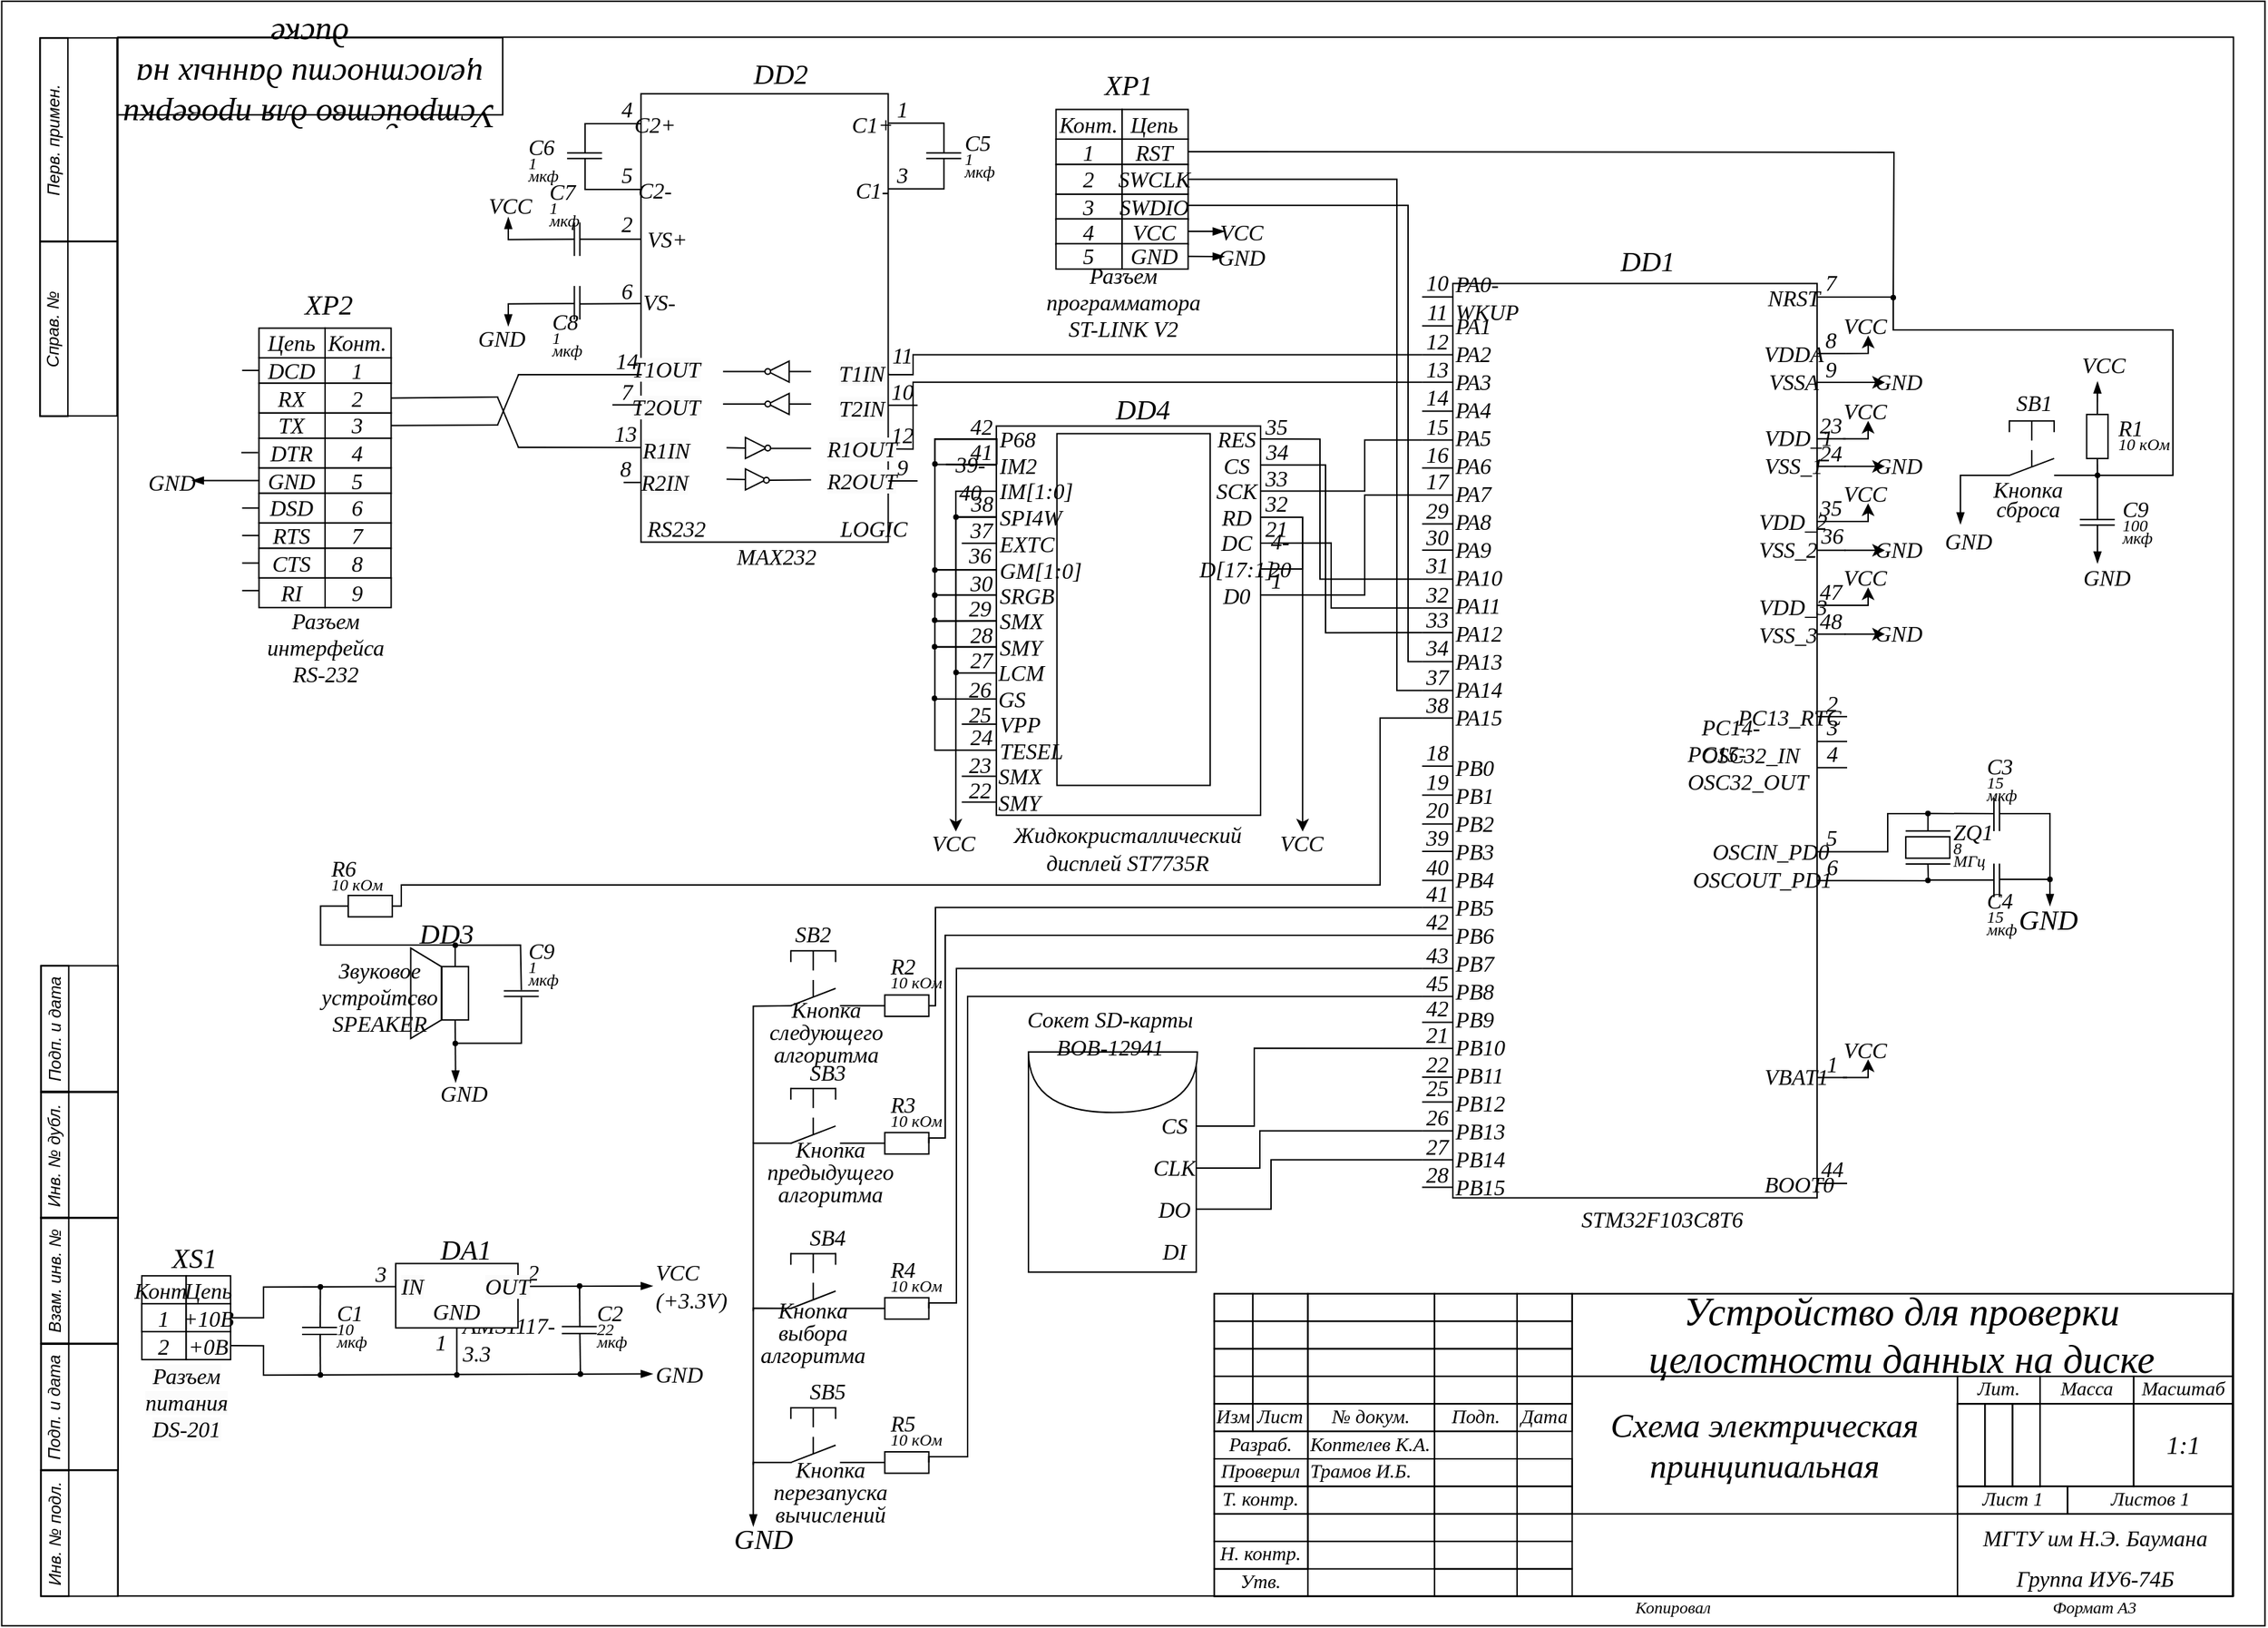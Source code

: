 <mxfile version="22.1.8" type="device">
  <diagram name="A3 Форма 1" id="4UMWuW4LYQygtjcPz86S">
    <mxGraphModel dx="1669" dy="1076" grid="1" gridSize="3.937" guides="1" tooltips="1" connect="1" arrows="1" fold="1" page="1" pageScale="1" pageWidth="1169" pageHeight="827" background="none" math="0" shadow="0">
      <root>
        <object label="" BlueprintName="Устройство для проверки целостности данных на диске" ProductName="Схема электрическая принципиальная" Material="Материал" Manufacturer="&lt;font style=&quot;font-size: 16px;&quot;&gt;МГТУ им Н.Э. Баумана&lt;br&gt;Группа ИУ6-74Б&lt;/font&gt;" Designer="Коптелев К.А." Checker="Трамов И.Б." Approver="Фамилия И.О." Date="31.12.21" Scale="1:1" id="-3bvXb9xsOaprucixAK7-0">
          <mxCell />
        </object>
        <mxCell id="-3bvXb9xsOaprucixAK7-1" parent="-3bvXb9xsOaprucixAK7-0" />
        <mxCell id="-3bvXb9xsOaprucixAK7-2" value="" style="rounded=0;whiteSpace=wrap;html=1;fillColor=none;strokeWidth=1;strokeColor=#000000;fontStyle=2;movable=0;resizable=0;rotatable=0;deletable=0;editable=0;locked=1;connectable=0;" parent="-3bvXb9xsOaprucixAK7-1" vertex="1">
          <mxGeometry x="-454.76" y="-341.1" width="1618.58" height="1162" as="geometry" />
        </mxCell>
        <mxCell id="-3bvXb9xsOaprucixAK7-3" value="" style="rounded=0;whiteSpace=wrap;html=1;strokeWidth=1;fillColor=none;strokeColor=#000000;fontStyle=2;movable=0;resizable=0;rotatable=0;deletable=0;editable=0;locked=1;connectable=0;" parent="-3bvXb9xsOaprucixAK7-1" vertex="1">
          <mxGeometry x="-371.7" y="-315.38" width="1513" height="1115" as="geometry" />
        </mxCell>
        <mxCell id="-3bvXb9xsOaprucixAK7-5" value="" style="rounded=0;whiteSpace=wrap;html=1;strokeWidth=1;fillColor=none;fontFamily=GOSTRUS Type A;strokeColor=#000000;fontStyle=2" parent="-3bvXb9xsOaprucixAK7-1" vertex="1">
          <mxGeometry x="412.38" y="583.397" width="728.345" height="216.535" as="geometry" />
        </mxCell>
        <mxCell id="-3bvXb9xsOaprucixAK7-6" value="" style="rounded=0;whiteSpace=wrap;html=1;strokeWidth=1;fillColor=none;fontFamily=GOSTRUS Type A;fontSize=14;strokeColor=#000000;fontStyle=2" parent="-3bvXb9xsOaprucixAK7-1" vertex="1">
          <mxGeometry x="412.39" y="583.397" width="27.559" height="19.685" as="geometry" />
        </mxCell>
        <mxCell id="-3bvXb9xsOaprucixAK7-7" value="" style="rounded=0;whiteSpace=wrap;html=1;strokeWidth=1;fillColor=none;fontFamily=GOSTRUS Type A;fontSize=14;strokeColor=#000000;fontStyle=2" parent="-3bvXb9xsOaprucixAK7-1" vertex="1">
          <mxGeometry x="412.387" y="603.084" width="27.559" height="19.685" as="geometry" />
        </mxCell>
        <mxCell id="-3bvXb9xsOaprucixAK7-8" value="" style="rounded=0;whiteSpace=wrap;html=1;strokeWidth=1;fillColor=none;fontFamily=GOSTRUS Type A;fontSize=14;strokeColor=#000000;fontStyle=2" parent="-3bvXb9xsOaprucixAK7-1" vertex="1">
          <mxGeometry x="412.397" y="622.764" width="27.559" height="19.685" as="geometry" />
        </mxCell>
        <mxCell id="-3bvXb9xsOaprucixAK7-9" value="" style="rounded=0;whiteSpace=wrap;html=1;strokeWidth=1;fillColor=none;fontFamily=GOSTRUS Type A;fontSize=14;strokeColor=#000000;fontStyle=2" parent="-3bvXb9xsOaprucixAK7-1" vertex="1">
          <mxGeometry x="412.394" y="642.451" width="27.559" height="19.685" as="geometry" />
        </mxCell>
        <mxCell id="-3bvXb9xsOaprucixAK7-10" value="Изм" style="rounded=0;whiteSpace=wrap;html=1;strokeWidth=1;fillColor=none;fontFamily=GOSTRUS Type A;fontStyle=2;fontSize=14;strokeColor=#000000;" parent="-3bvXb9xsOaprucixAK7-1" vertex="1">
          <mxGeometry x="412.391" y="662.138" width="27.559" height="19.685" as="geometry" />
        </mxCell>
        <mxCell id="-3bvXb9xsOaprucixAK7-11" value="" style="rounded=0;whiteSpace=wrap;html=1;strokeWidth=1;fillColor=none;fontFamily=GOSTRUS Type A;fontSize=14;strokeColor=#000000;fontStyle=2" parent="-3bvXb9xsOaprucixAK7-1" vertex="1">
          <mxGeometry x="439.957" y="583.394" width="39.37" height="19.685" as="geometry" />
        </mxCell>
        <mxCell id="-3bvXb9xsOaprucixAK7-12" value="" style="rounded=0;whiteSpace=wrap;html=1;strokeWidth=1;fillColor=none;fontFamily=GOSTRUS Type A;fontSize=14;strokeColor=#000000;fontStyle=2" parent="-3bvXb9xsOaprucixAK7-1" vertex="1">
          <mxGeometry x="439.954" y="603.081" width="39.37" height="19.685" as="geometry" />
        </mxCell>
        <mxCell id="-3bvXb9xsOaprucixAK7-13" value="" style="rounded=0;whiteSpace=wrap;html=1;strokeWidth=1;fillColor=none;fontFamily=GOSTRUS Type A;fontSize=14;strokeColor=#000000;fontStyle=2" parent="-3bvXb9xsOaprucixAK7-1" vertex="1">
          <mxGeometry x="439.964" y="622.761" width="39.37" height="19.685" as="geometry" />
        </mxCell>
        <mxCell id="-3bvXb9xsOaprucixAK7-14" value="" style="rounded=0;whiteSpace=wrap;html=1;strokeWidth=1;fillColor=none;fontFamily=GOSTRUS Type A;fontSize=14;strokeColor=#000000;fontStyle=2" parent="-3bvXb9xsOaprucixAK7-1" vertex="1">
          <mxGeometry x="439.961" y="642.448" width="39.37" height="19.685" as="geometry" />
        </mxCell>
        <mxCell id="-3bvXb9xsOaprucixAK7-15" value="Лист" style="rounded=0;whiteSpace=wrap;html=1;strokeWidth=1;fillColor=none;fontFamily=GOSTRUS Type A;fontStyle=2;fontSize=14;strokeColor=#000000;" parent="-3bvXb9xsOaprucixAK7-1" vertex="1">
          <mxGeometry x="439.958" y="662.135" width="39.37" height="19.685" as="geometry" />
        </mxCell>
        <mxCell id="-3bvXb9xsOaprucixAK7-16" value="" style="rounded=0;whiteSpace=wrap;html=1;strokeWidth=1;fillColor=none;fontFamily=GOSTRUS Type A;fontSize=14;strokeColor=#000000;fontStyle=2" parent="-3bvXb9xsOaprucixAK7-1" vertex="1">
          <mxGeometry x="479.334" y="583.401" width="90.551" height="19.685" as="geometry" />
        </mxCell>
        <mxCell id="-3bvXb9xsOaprucixAK7-17" value="" style="rounded=0;whiteSpace=wrap;html=1;strokeWidth=1;fillColor=none;fontFamily=GOSTRUS Type A;fontSize=14;strokeColor=#000000;fontStyle=2" parent="-3bvXb9xsOaprucixAK7-1" vertex="1">
          <mxGeometry x="479.331" y="603.088" width="90.551" height="19.685" as="geometry" />
        </mxCell>
        <mxCell id="-3bvXb9xsOaprucixAK7-18" value="" style="rounded=0;whiteSpace=wrap;html=1;strokeWidth=1;fillColor=none;fontFamily=GOSTRUS Type A;fontSize=14;strokeColor=#000000;fontStyle=2" parent="-3bvXb9xsOaprucixAK7-1" vertex="1">
          <mxGeometry x="479.341" y="622.768" width="90.551" height="19.685" as="geometry" />
        </mxCell>
        <mxCell id="-3bvXb9xsOaprucixAK7-19" value="" style="rounded=0;whiteSpace=wrap;html=1;strokeWidth=1;fillColor=none;fontFamily=GOSTRUS Type A;fontSize=14;strokeColor=#000000;fontStyle=2" parent="-3bvXb9xsOaprucixAK7-1" vertex="1">
          <mxGeometry x="479.338" y="642.455" width="90.551" height="19.685" as="geometry" />
        </mxCell>
        <mxCell id="-3bvXb9xsOaprucixAK7-20" value="№ докум." style="rounded=0;whiteSpace=wrap;html=1;strokeWidth=1;fillColor=none;fontFamily=GOSTRUS Type A;fontStyle=2;fontSize=14;strokeColor=#000000;" parent="-3bvXb9xsOaprucixAK7-1" vertex="1">
          <mxGeometry x="479.335" y="662.142" width="90.551" height="19.685" as="geometry" />
        </mxCell>
        <mxCell id="-3bvXb9xsOaprucixAK7-21" value="" style="rounded=0;whiteSpace=wrap;html=1;strokeWidth=1;fillColor=none;fontFamily=GOSTRUS Type A;fontSize=14;strokeColor=#000000;fontStyle=2" parent="-3bvXb9xsOaprucixAK7-1" vertex="1">
          <mxGeometry x="569.891" y="583.398" width="59.055" height="19.685" as="geometry" />
        </mxCell>
        <mxCell id="-3bvXb9xsOaprucixAK7-22" value="" style="rounded=0;whiteSpace=wrap;html=1;strokeWidth=1;fillColor=none;fontFamily=GOSTRUS Type A;fontSize=14;strokeColor=#000000;fontStyle=2" parent="-3bvXb9xsOaprucixAK7-1" vertex="1">
          <mxGeometry x="569.888" y="603.085" width="59.055" height="19.685" as="geometry" />
        </mxCell>
        <mxCell id="-3bvXb9xsOaprucixAK7-23" value="" style="rounded=0;whiteSpace=wrap;html=1;strokeWidth=1;fillColor=none;fontFamily=GOSTRUS Type A;fontSize=14;strokeColor=#000000;fontStyle=2" parent="-3bvXb9xsOaprucixAK7-1" vertex="1">
          <mxGeometry x="569.898" y="622.765" width="59.055" height="19.685" as="geometry" />
        </mxCell>
        <mxCell id="-3bvXb9xsOaprucixAK7-24" value="" style="rounded=0;whiteSpace=wrap;html=1;strokeWidth=1;fillColor=none;fontFamily=GOSTRUS Type A;fontSize=14;strokeColor=#000000;fontStyle=2" parent="-3bvXb9xsOaprucixAK7-1" vertex="1">
          <mxGeometry x="569.895" y="642.452" width="59.055" height="19.685" as="geometry" />
        </mxCell>
        <mxCell id="-3bvXb9xsOaprucixAK7-25" value="Подп." style="rounded=0;whiteSpace=wrap;html=1;strokeWidth=1;fillColor=none;fontFamily=GOSTRUS Type A;fontStyle=2;fontSize=14;strokeColor=#000000;" parent="-3bvXb9xsOaprucixAK7-1" vertex="1">
          <mxGeometry x="569.892" y="662.139" width="59.055" height="19.685" as="geometry" />
        </mxCell>
        <mxCell id="-3bvXb9xsOaprucixAK7-26" value="" style="rounded=0;whiteSpace=wrap;html=1;strokeWidth=1;fillColor=none;fontFamily=GOSTRUS Type A;fontSize=14;strokeColor=#000000;fontStyle=2" parent="-3bvXb9xsOaprucixAK7-1" vertex="1">
          <mxGeometry x="569.898" y="681.815" width="59.055" height="19.685" as="geometry" />
        </mxCell>
        <mxCell id="-3bvXb9xsOaprucixAK7-27" value="" style="rounded=0;whiteSpace=wrap;html=1;strokeWidth=1;fillColor=none;fontFamily=GOSTRUS Type A;fontSize=14;strokeColor=#000000;fontStyle=2" parent="-3bvXb9xsOaprucixAK7-1" vertex="1">
          <mxGeometry x="569.895" y="701.502" width="59.055" height="19.685" as="geometry" />
        </mxCell>
        <mxCell id="-3bvXb9xsOaprucixAK7-28" value="" style="rounded=0;whiteSpace=wrap;html=1;strokeWidth=1;fillColor=none;fontFamily=GOSTRUS Type A;fontSize=14;strokeColor=#000000;fontStyle=2" parent="-3bvXb9xsOaprucixAK7-1" vertex="1">
          <mxGeometry x="569.905" y="721.182" width="59.055" height="19.685" as="geometry" />
        </mxCell>
        <mxCell id="-3bvXb9xsOaprucixAK7-29" value="" style="rounded=0;whiteSpace=wrap;html=1;strokeWidth=1;fillColor=none;fontFamily=GOSTRUS Type A;fontSize=14;strokeColor=#000000;fontStyle=2" parent="-3bvXb9xsOaprucixAK7-1" vertex="1">
          <mxGeometry x="569.902" y="740.869" width="59.055" height="19.685" as="geometry" />
        </mxCell>
        <mxCell id="-3bvXb9xsOaprucixAK7-30" value="" style="rounded=0;whiteSpace=wrap;html=1;strokeWidth=1;fillColor=none;fontFamily=GOSTRUS Type A;fontSize=14;strokeColor=#000000;fontStyle=2" parent="-3bvXb9xsOaprucixAK7-1" vertex="1">
          <mxGeometry x="569.899" y="760.556" width="59.055" height="19.685" as="geometry" />
        </mxCell>
        <mxCell id="-3bvXb9xsOaprucixAK7-31" value="" style="rounded=0;whiteSpace=wrap;html=1;strokeWidth=1;fillColor=none;fontFamily=GOSTRUS Type A;fontSize=14;strokeColor=#000000;fontStyle=2" parent="-3bvXb9xsOaprucixAK7-1" vertex="1">
          <mxGeometry x="628.965" y="583.402" width="39.37" height="19.685" as="geometry" />
        </mxCell>
        <mxCell id="-3bvXb9xsOaprucixAK7-32" value="" style="rounded=0;whiteSpace=wrap;html=1;strokeWidth=1;fillColor=none;fontFamily=GOSTRUS Type A;fontSize=14;strokeColor=#000000;fontStyle=2" parent="-3bvXb9xsOaprucixAK7-1" vertex="1">
          <mxGeometry x="628.962" y="603.089" width="39.37" height="19.685" as="geometry" />
        </mxCell>
        <mxCell id="-3bvXb9xsOaprucixAK7-33" value="" style="rounded=0;whiteSpace=wrap;html=1;strokeWidth=1;fillColor=none;fontFamily=GOSTRUS Type A;fontSize=14;strokeColor=#000000;fontStyle=2" parent="-3bvXb9xsOaprucixAK7-1" vertex="1">
          <mxGeometry x="628.972" y="622.769" width="39.37" height="19.685" as="geometry" />
        </mxCell>
        <mxCell id="-3bvXb9xsOaprucixAK7-34" value="" style="rounded=0;whiteSpace=wrap;html=1;strokeWidth=1;fillColor=none;fontFamily=GOSTRUS Type A;fontSize=14;strokeColor=#000000;fontStyle=2" parent="-3bvXb9xsOaprucixAK7-1" vertex="1">
          <mxGeometry x="628.969" y="642.456" width="39.37" height="19.685" as="geometry" />
        </mxCell>
        <mxCell id="-3bvXb9xsOaprucixAK7-35" value="Дата" style="rounded=0;whiteSpace=wrap;html=1;strokeWidth=1;fillColor=none;fontFamily=GOSTRUS Type A;fontStyle=2;fontSize=14;strokeColor=#000000;" parent="-3bvXb9xsOaprucixAK7-1" vertex="1">
          <mxGeometry x="628.966" y="662.143" width="39.37" height="19.685" as="geometry" />
        </mxCell>
        <mxCell id="-3bvXb9xsOaprucixAK7-38" value="" style="rounded=0;whiteSpace=wrap;html=1;strokeWidth=1;fillColor=none;fontFamily=GOSTRUS Type A;fontSize=12;strokeColor=#000000;fontStyle=2" parent="-3bvXb9xsOaprucixAK7-1" vertex="1">
          <mxGeometry x="628.979" y="721.176" width="39.37" height="19.685" as="geometry" />
        </mxCell>
        <mxCell id="-3bvXb9xsOaprucixAK7-39" value="" style="rounded=0;whiteSpace=wrap;html=1;strokeWidth=1;fillColor=none;fontFamily=GOSTRUS Type A;fontSize=12;strokeColor=#000000;fontStyle=2" parent="-3bvXb9xsOaprucixAK7-1" vertex="1">
          <mxGeometry x="628.976" y="740.863" width="39.37" height="19.685" as="geometry" />
        </mxCell>
        <mxCell id="-3bvXb9xsOaprucixAK7-40" value="" style="rounded=0;whiteSpace=wrap;html=1;strokeWidth=1;fillColor=none;fontFamily=GOSTRUS Type A;fontSize=12;strokeColor=#000000;fontStyle=2" parent="-3bvXb9xsOaprucixAK7-1" vertex="1">
          <mxGeometry x="628.973" y="760.55" width="39.37" height="19.685" as="geometry" />
        </mxCell>
        <mxCell id="-3bvXb9xsOaprucixAK7-42" value="" style="rounded=0;whiteSpace=wrap;html=1;strokeWidth=1;fillColor=none;fontFamily=GOSTRUS Type A;fontSize=14;strokeColor=#000000;fontStyle=2" parent="-3bvXb9xsOaprucixAK7-1" vertex="1">
          <mxGeometry x="569.926" y="780.253" width="59.055" height="19.685" as="geometry" />
        </mxCell>
        <mxCell id="-3bvXb9xsOaprucixAK7-43" value="Разраб." style="rounded=0;whiteSpace=wrap;html=1;strokeWidth=1;fillColor=none;fontFamily=GOSTRUS Type A;fontStyle=2;fontSize=14;strokeColor=#000000;" parent="-3bvXb9xsOaprucixAK7-1" vertex="1">
          <mxGeometry x="412.415" y="681.812" width="66.929" height="19.685" as="geometry" />
        </mxCell>
        <mxCell id="-3bvXb9xsOaprucixAK7-44" value="Проверил" style="rounded=0;whiteSpace=wrap;html=1;strokeWidth=1;fillColor=none;fontFamily=GOSTRUS Type A;fontStyle=2;fontSize=14;strokeColor=#000000;" parent="-3bvXb9xsOaprucixAK7-1" vertex="1">
          <mxGeometry x="412.382" y="701.499" width="66.929" height="19.685" as="geometry" />
        </mxCell>
        <mxCell id="-3bvXb9xsOaprucixAK7-45" value="Т. контр." style="rounded=0;whiteSpace=wrap;html=1;strokeWidth=1;fillColor=none;fontFamily=GOSTRUS Type A;fontStyle=2;fontSize=14;strokeColor=#000000;" parent="-3bvXb9xsOaprucixAK7-1" vertex="1">
          <mxGeometry x="412.379" y="721.186" width="66.929" height="19.685" as="geometry" />
        </mxCell>
        <mxCell id="-3bvXb9xsOaprucixAK7-46" value="" style="rounded=0;whiteSpace=wrap;html=1;strokeWidth=1;fillColor=none;fontFamily=GOSTRUS Type A;fontStyle=2;fontSize=14;strokeColor=#000000;" parent="-3bvXb9xsOaprucixAK7-1" vertex="1">
          <mxGeometry x="412.416" y="740.873" width="66.929" height="19.685" as="geometry" />
        </mxCell>
        <mxCell id="-3bvXb9xsOaprucixAK7-47" value="Н. контр." style="rounded=0;whiteSpace=wrap;html=1;strokeWidth=1;fillColor=none;fontFamily=GOSTRUS Type A;fontStyle=2;fontSize=14;strokeColor=#000000;" parent="-3bvXb9xsOaprucixAK7-1" vertex="1">
          <mxGeometry x="412.413" y="760.57" width="66.929" height="19.685" as="geometry" />
        </mxCell>
        <mxCell id="-3bvXb9xsOaprucixAK7-48" value="Утв." style="rounded=0;whiteSpace=wrap;html=1;strokeWidth=1;fillColor=none;fontFamily=GOSTRUS Type A;fontStyle=2;fontSize=14;strokeColor=#000000;" parent="-3bvXb9xsOaprucixAK7-1" vertex="1">
          <mxGeometry x="412.42" y="780.257" width="66.929" height="19.685" as="geometry" />
        </mxCell>
        <object placeholders="1" placeholder="Designer" label="Коптелев К.А." id="-3bvXb9xsOaprucixAK7-49">
          <mxCell style="rounded=0;whiteSpace=wrap;html=1;strokeWidth=1;fillColor=none;fontFamily=GOSTRUS Type A;fontSize=14;strokeColor=#000000;fontStyle=2;align=left;" parent="-3bvXb9xsOaprucixAK7-1" vertex="1">
            <mxGeometry x="479.372" y="681.829" width="90.551" height="19.685" as="geometry" />
          </mxCell>
        </object>
        <mxCell id="-3bvXb9xsOaprucixAK7-50" value="" style="rounded=0;whiteSpace=wrap;html=1;strokeWidth=1;fillColor=none;fontFamily=GOSTRUS Type A;fontSize=14;strokeColor=#000000;fontStyle=2" parent="-3bvXb9xsOaprucixAK7-1" vertex="1">
          <mxGeometry x="479.329" y="740.886" width="90.551" height="19.685" as="geometry" />
        </mxCell>
        <mxCell id="-3bvXb9xsOaprucixAK7-51" value="" style="rounded=0;whiteSpace=wrap;html=1;strokeWidth=1;fillColor=none;fontFamily=GOSTRUS Type A;fontSize=14;strokeColor=#000000;fontStyle=2" parent="-3bvXb9xsOaprucixAK7-1" vertex="1">
          <mxGeometry x="479.292" y="721.199" width="90.551" height="19.685" as="geometry" />
        </mxCell>
        <object placeholders="1" placeholder="Checker" label="Трамов И.Б." id="-3bvXb9xsOaprucixAK7-52">
          <mxCell style="rounded=0;whiteSpace=wrap;html=1;strokeWidth=1;fillColor=none;fontFamily=GOSTRUS Type A;fontSize=14;strokeColor=#000000;fontStyle=2;align=left;" parent="-3bvXb9xsOaprucixAK7-1" vertex="1">
            <mxGeometry x="479.295" y="701.512" width="90.551" height="19.685" as="geometry" />
          </mxCell>
        </object>
        <mxCell id="-3bvXb9xsOaprucixAK7-54" value="" style="rounded=0;whiteSpace=wrap;html=1;strokeWidth=1;fillColor=none;fontFamily=GOSTRUS Type A;fontSize=14;strokeColor=#000000;fontStyle=2" parent="-3bvXb9xsOaprucixAK7-1" vertex="1">
          <mxGeometry x="479.369" y="760.546" width="90.551" height="19.685" as="geometry" />
        </mxCell>
        <object placeholders="1" placeholder="BlueprintName" label="Устройство для проверки целостности данных на диске" id="-3bvXb9xsOaprucixAK7-55">
          <mxCell style="rounded=0;whiteSpace=wrap;html=1;strokeWidth=1;fillColor=none;fontFamily=GOSTRUS Type A;fontSize=28;strokeColor=#000000;fontStyle=2" parent="-3bvXb9xsOaprucixAK7-1" vertex="1">
            <mxGeometry x="668.348" y="583.405" width="472.44" height="59.055" as="geometry" />
          </mxCell>
        </object>
        <object placeholders="1" placeholder="ProductName" label="Схема электрическая принципиальная" id="-3bvXb9xsOaprucixAK7-56">
          <mxCell style="rounded=0;whiteSpace=wrap;html=1;strokeWidth=1;fillColor=none;fontFamily=GOSTRUS Type A;fontSize=24;strokeColor=#000000;fontStyle=2" parent="-3bvXb9xsOaprucixAK7-1" vertex="1">
            <mxGeometry x="668.345" y="642.432" width="275.59" height="98.425" as="geometry" />
          </mxCell>
        </object>
        <object placeholders="1" placeholder="Manufacturer" label="&lt;font style=&quot;font-size: 16px;&quot;&gt;МГТУ им Н.Э. Баумана&lt;br&gt;Группа ИУ6-74Б&lt;/font&gt;" id="-3bvXb9xsOaprucixAK7-58">
          <mxCell style="rounded=0;whiteSpace=wrap;html=1;strokeWidth=1;fillColor=none;fontFamily=GOSTRUS Type A;fontSize=24;strokeColor=#000000;fontStyle=2" parent="-3bvXb9xsOaprucixAK7-1" vertex="1">
            <mxGeometry x="943.939" y="740.886" width="196.85" height="59.055" as="geometry" />
          </mxCell>
        </object>
        <object label="Лист 1" placeholders="1" id="-3bvXb9xsOaprucixAK7-59">
          <mxCell style="rounded=0;whiteSpace=wrap;html=1;strokeWidth=1;fillColor=none;fontFamily=GOSTRUS Type A;fontStyle=2;fontSize=14;strokeColor=#000000;" parent="-3bvXb9xsOaprucixAK7-1" vertex="1">
            <mxGeometry x="943.936" y="721.163" width="78.74" height="19.685" as="geometry" />
          </mxCell>
        </object>
        <mxCell id="-3bvXb9xsOaprucixAK7-60" value="Листов 1" style="rounded=0;whiteSpace=wrap;html=1;strokeWidth=1;fillColor=none;fontFamily=GOSTRUS Type A;fontStyle=2;fontSize=14;strokeColor=#000000;" parent="-3bvXb9xsOaprucixAK7-1" vertex="1">
          <mxGeometry x="1022.613" y="721.2" width="118.11" height="19.685" as="geometry" />
        </mxCell>
        <mxCell id="-3bvXb9xsOaprucixAK7-61" value="Масштаб" style="rounded=0;whiteSpace=wrap;html=1;strokeWidth=1;fillColor=none;fontFamily=GOSTRUS Type A;fontStyle=2;fontSize=14;strokeColor=#000000;" parent="-3bvXb9xsOaprucixAK7-1" vertex="1">
          <mxGeometry x="1069.92" y="642.437" width="70.866" height="19.685" as="geometry" />
        </mxCell>
        <mxCell id="-3bvXb9xsOaprucixAK7-62" value="Масса" style="rounded=0;whiteSpace=wrap;html=1;strokeWidth=1;fillColor=none;fontFamily=GOSTRUS Type A;fontStyle=2;fontSize=14;strokeColor=#000000;" parent="-3bvXb9xsOaprucixAK7-1" vertex="1">
          <mxGeometry x="1002.987" y="642.464" width="66.929" height="19.685" as="geometry" />
        </mxCell>
        <mxCell id="-3bvXb9xsOaprucixAK7-63" value="Лит." style="rounded=0;whiteSpace=wrap;html=1;strokeWidth=1;fillColor=none;fontFamily=GOSTRUS Type A;fontStyle=2;fontSize=14;strokeColor=#000000;" parent="-3bvXb9xsOaprucixAK7-1" vertex="1">
          <mxGeometry x="943.934" y="642.431" width="59.055" height="19.685" as="geometry" />
        </mxCell>
        <mxCell id="-3bvXb9xsOaprucixAK7-64" value="" style="rounded=0;whiteSpace=wrap;html=1;strokeWidth=1;fillColor=none;fontFamily=GOSTRUS Type A;strokeColor=#000000;fontStyle=2" parent="-3bvXb9xsOaprucixAK7-1" vertex="1">
          <mxGeometry x="943.901" y="662.148" width="59.055" height="59.055" as="geometry" />
        </mxCell>
        <mxCell id="-3bvXb9xsOaprucixAK7-65" value="" style="rounded=0;whiteSpace=wrap;html=1;strokeWidth=1;fillColor=none;fontFamily=GOSTRUS Type A;strokeColor=#000000;fontStyle=2" parent="-3bvXb9xsOaprucixAK7-1" vertex="1">
          <mxGeometry x="1002.994" y="662.111" width="66.929" height="59.055" as="geometry" />
        </mxCell>
        <object placeholders="1" placeholder="Scale" id="-3bvXb9xsOaprucixAK7-66">
          <mxCell style="rounded=0;whiteSpace=wrap;html=1;strokeWidth=1;fillColor=none;fontFamily=GOSTRUS Type A;fontSize=18;strokeColor=#000000;fontStyle=2" parent="-3bvXb9xsOaprucixAK7-1" vertex="1">
            <mxGeometry x="1069.857" y="662.114" width="70.866" height="59.055" as="geometry" />
          </mxCell>
        </object>
        <mxCell id="-3bvXb9xsOaprucixAK7-67" value="" style="rounded=0;whiteSpace=wrap;html=1;strokeWidth=1;fillColor=none;fontFamily=GOSTRUS Type A;strokeColor=#000000;fontStyle=2" parent="-3bvXb9xsOaprucixAK7-1" vertex="1">
          <mxGeometry x="943.938" y="662.105" width="19.685" height="59.055" as="geometry" />
        </mxCell>
        <mxCell id="-3bvXb9xsOaprucixAK7-68" value="" style="rounded=0;whiteSpace=wrap;html=1;strokeWidth=1;fillColor=none;fontFamily=GOSTRUS Type A;strokeColor=#000000;fontStyle=2" parent="-3bvXb9xsOaprucixAK7-1" vertex="1">
          <mxGeometry x="963.585" y="662.152" width="19.685" height="59.055" as="geometry" />
        </mxCell>
        <mxCell id="-3bvXb9xsOaprucixAK7-69" value="" style="rounded=0;whiteSpace=wrap;html=1;strokeWidth=1;fillColor=none;fontFamily=GOSTRUS Type A;strokeColor=#000000;fontStyle=2" parent="-3bvXb9xsOaprucixAK7-1" vertex="1">
          <mxGeometry x="983.312" y="662.149" width="19.685" height="59.055" as="geometry" />
        </mxCell>
        <mxCell id="-3bvXb9xsOaprucixAK7-70" value="Копировал" style="text;html=1;strokeColor=none;fillColor=none;align=center;verticalAlign=middle;whiteSpace=wrap;rounded=0;fontFamily=GOSTRUS Type A;fontSize=12;fontStyle=2" parent="-3bvXb9xsOaprucixAK7-1" vertex="1">
          <mxGeometry x="668.313" y="798.04" width="144.64" height="20" as="geometry" />
        </mxCell>
        <mxCell id="-3bvXb9xsOaprucixAK7-71" value="Формат А3" style="text;html=1;strokeColor=none;fillColor=none;align=center;verticalAlign=middle;whiteSpace=wrap;rounded=0;fontFamily=GOSTRUS Type A;fontSize=12;fontStyle=2" parent="-3bvXb9xsOaprucixAK7-1" vertex="1">
          <mxGeometry x="942.88" y="798.04" width="197.9" height="20" as="geometry" />
        </mxCell>
        <object placeholder="BlueprintName" placeholders="1" id="ooexdDU5yCNyj8Z1UGUE-0">
          <mxCell style="rounded=0;whiteSpace=wrap;html=1;strokeWidth=1;fillColor=none;strokeColor=#000000;fontFamily=GOSTRUS Type A;fontSize=24;rotation=-180;fontStyle=2" parent="-3bvXb9xsOaprucixAK7-1" vertex="1">
            <mxGeometry x="-372.07" y="-314.96" width="275.59" height="55.118" as="geometry" />
          </mxCell>
        </object>
        <mxCell id="ooexdDU5yCNyj8Z1UGUE-1" value="" style="rounded=0;whiteSpace=wrap;html=1;fillColor=none;rotation=-90;fontStyle=2" parent="-3bvXb9xsOaprucixAK7-1" vertex="1">
          <mxGeometry x="-472.5" y="-269.65" width="145.43" height="55" as="geometry" />
        </mxCell>
        <mxCell id="ooexdDU5yCNyj8Z1UGUE-2" value="Перв. примен." style="rounded=0;whiteSpace=wrap;html=1;fillColor=none;rotation=-90;fontStyle=2" parent="-3bvXb9xsOaprucixAK7-1" vertex="1">
          <mxGeometry x="-490.13" y="-252.03" width="145.43" height="20" as="geometry" />
        </mxCell>
        <mxCell id="ooexdDU5yCNyj8Z1UGUE-3" value="" style="rounded=0;whiteSpace=wrap;html=1;fillColor=none;rotation=-90;fontStyle=2" parent="-3bvXb9xsOaprucixAK7-1" vertex="1">
          <mxGeometry x="-462.16" y="-134.33" width="124.74" height="55" as="geometry" />
        </mxCell>
        <mxCell id="ooexdDU5yCNyj8Z1UGUE-4" value="Справ. №" style="rounded=0;whiteSpace=wrap;html=1;fillColor=none;rotation=-90;fontStyle=2" parent="-3bvXb9xsOaprucixAK7-1" vertex="1">
          <mxGeometry x="-479.86" y="-116.64" width="124.88" height="20" as="geometry" />
        </mxCell>
        <mxCell id="ooexdDU5yCNyj8Z1UGUE-5" value="" style="rounded=0;whiteSpace=wrap;html=1;fillColor=none;rotation=-90;fontStyle=2" parent="-3bvXb9xsOaprucixAK7-1" vertex="1">
          <mxGeometry x="-444.17" y="727.26" width="90" height="55" as="geometry" />
        </mxCell>
        <mxCell id="ooexdDU5yCNyj8Z1UGUE-6" value="Инв. № подл." style="rounded=0;whiteSpace=wrap;html=1;fillColor=none;rotation=-90;fontStyle=2" parent="-3bvXb9xsOaprucixAK7-1" vertex="1">
          <mxGeometry x="-461.81" y="744.76" width="90" height="20" as="geometry" />
        </mxCell>
        <mxCell id="ooexdDU5yCNyj8Z1UGUE-7" value="" style="rounded=0;whiteSpace=wrap;html=1;fillColor=none;rotation=-90;fontStyle=2" parent="-3bvXb9xsOaprucixAK7-1" vertex="1">
          <mxGeometry x="-443.98" y="636.93" width="90" height="55" as="geometry" />
        </mxCell>
        <mxCell id="ooexdDU5yCNyj8Z1UGUE-8" value="Подп. и дата" style="rounded=0;whiteSpace=wrap;html=1;fillColor=none;rotation=-90;fontStyle=2" parent="-3bvXb9xsOaprucixAK7-1" vertex="1">
          <mxGeometry x="-461.81" y="654.43" width="90" height="20" as="geometry" />
        </mxCell>
        <mxCell id="ooexdDU5yCNyj8Z1UGUE-9" value="" style="rounded=0;whiteSpace=wrap;html=1;fillColor=none;rotation=-90;fontStyle=2" parent="-3bvXb9xsOaprucixAK7-1" vertex="1">
          <mxGeometry x="-443.983" y="546.377" width="90" height="55" as="geometry" />
        </mxCell>
        <mxCell id="ooexdDU5yCNyj8Z1UGUE-10" value="Взам. инв. №" style="rounded=0;whiteSpace=wrap;html=1;fillColor=none;rotation=-90;fontStyle=2" parent="-3bvXb9xsOaprucixAK7-1" vertex="1">
          <mxGeometry x="-461.813" y="563.877" width="90" height="20" as="geometry" />
        </mxCell>
        <mxCell id="ooexdDU5yCNyj8Z1UGUE-11" value="" style="rounded=0;whiteSpace=wrap;html=1;fillColor=none;rotation=-90;fontStyle=2" parent="-3bvXb9xsOaprucixAK7-1" vertex="1">
          <mxGeometry x="-443.986" y="456.834" width="90" height="55" as="geometry" />
        </mxCell>
        <mxCell id="ooexdDU5yCNyj8Z1UGUE-12" value="Инв. № дубл." style="rounded=0;whiteSpace=wrap;html=1;fillColor=none;rotation=-90;fontStyle=2" parent="-3bvXb9xsOaprucixAK7-1" vertex="1">
          <mxGeometry x="-461.816" y="474.334" width="90" height="20" as="geometry" />
        </mxCell>
        <mxCell id="ooexdDU5yCNyj8Z1UGUE-13" value="" style="rounded=0;whiteSpace=wrap;html=1;fillColor=none;rotation=-90;fontStyle=2" parent="-3bvXb9xsOaprucixAK7-1" vertex="1">
          <mxGeometry x="-443.989" y="366.281" width="90" height="55" as="geometry" />
        </mxCell>
        <mxCell id="ooexdDU5yCNyj8Z1UGUE-14" value="Подп. и дата" style="rounded=0;whiteSpace=wrap;html=1;fillColor=none;rotation=-90;fontStyle=2" parent="-3bvXb9xsOaprucixAK7-1" vertex="1">
          <mxGeometry x="-461.819" y="383.781" width="90" height="20" as="geometry" />
        </mxCell>
        <mxCell id="KPo18gjHCp797co_jhMr-121" value="" style="rounded=0;whiteSpace=wrap;html=1;strokeWidth=1;fillColor=none;fontFamily=GOSTRUS Type A;fontSize=12;strokeColor=#000000;fontStyle=2" parent="-3bvXb9xsOaprucixAK7-1" vertex="1">
          <mxGeometry x="628.97" y="780.237" width="39.37" height="19.685" as="geometry" />
        </mxCell>
        <mxCell id="KPo18gjHCp797co_jhMr-122" value="" style="rounded=0;whiteSpace=wrap;html=1;strokeWidth=1;fillColor=none;fontFamily=GOSTRUS Type A;fontSize=12;strokeColor=#000000;fontStyle=2" parent="-3bvXb9xsOaprucixAK7-1" vertex="1">
          <mxGeometry x="628.976" y="701.493" width="39.37" height="19.685" as="geometry" />
        </mxCell>
        <mxCell id="97PIKzzYOrzLbaDsOnrm-203" value="" style="endArrow=classic;html=1;rounded=0;edgeStyle=orthogonalEdgeStyle;exitX=1;exitY=1;exitDx=0;exitDy=0;" parent="-3bvXb9xsOaprucixAK7-1" source="97PIKzzYOrzLbaDsOnrm-65" edge="1">
          <mxGeometry width="50" height="50" relative="1" as="geometry">
            <mxPoint x="876.05" y="-48" as="sourcePoint" />
            <mxPoint x="880.05" y="-102" as="targetPoint" />
            <Array as="points">
              <mxPoint x="880.05" y="-89" />
            </Array>
          </mxGeometry>
        </mxCell>
        <mxCell id="97PIKzzYOrzLbaDsOnrm-205" value="" style="endArrow=classic;html=1;rounded=0;exitX=1;exitY=1;exitDx=0;exitDy=0;" parent="-3bvXb9xsOaprucixAK7-1" source="97PIKzzYOrzLbaDsOnrm-67" edge="1">
          <mxGeometry width="50" height="50" relative="1" as="geometry">
            <mxPoint x="872.05" y="-37" as="sourcePoint" />
            <mxPoint x="892.05" y="-68.5" as="targetPoint" />
          </mxGeometry>
        </mxCell>
        <mxCell id="97PIKzzYOrzLbaDsOnrm-210" value="&lt;font style=&quot;font-size: 16px;&quot; face=&quot;GOSTRUS Type A&quot;&gt;&lt;i&gt;VCC&lt;/i&gt;&lt;/font&gt;" style="text;html=1;strokeColor=none;fillColor=none;align=center;verticalAlign=middle;whiteSpace=wrap;rounded=0;container=0;" parent="-3bvXb9xsOaprucixAK7-1" vertex="1">
          <mxGeometry x="866.14" y="-116.64" width="23.83" height="15.64" as="geometry" />
        </mxCell>
        <mxCell id="97PIKzzYOrzLbaDsOnrm-211" value="&lt;font style=&quot;font-size: 16px;&quot; face=&quot;GOSTRUS Type A&quot;&gt;&lt;i&gt;GND&lt;/i&gt;&lt;/font&gt;" style="text;html=1;strokeColor=none;fillColor=none;align=center;verticalAlign=middle;whiteSpace=wrap;rounded=0;container=0;" parent="-3bvXb9xsOaprucixAK7-1" vertex="1">
          <mxGeometry x="889.967" y="-76.803" width="23.83" height="15.64" as="geometry" />
        </mxCell>
        <mxCell id="2yg2WQkIoi33CC1LjuKN-216" value="" style="rounded=0;whiteSpace=wrap;html=1;fontStyle=2;container=0;" parent="-3bvXb9xsOaprucixAK7-1" vertex="1">
          <mxGeometry x="906.94" y="256.56" width="31.5" height="15.3" as="geometry" />
        </mxCell>
        <mxCell id="2yg2WQkIoi33CC1LjuKN-217" value="" style="endArrow=none;html=1;rounded=0;fontStyle=2" parent="-3bvXb9xsOaprucixAK7-1" edge="1">
          <mxGeometry width="50" height="50" relative="1" as="geometry">
            <mxPoint x="906.84" y="252.36" as="sourcePoint" />
            <mxPoint x="938.84" y="252.36" as="targetPoint" />
          </mxGeometry>
        </mxCell>
        <mxCell id="2yg2WQkIoi33CC1LjuKN-218" value="" style="endArrow=none;html=1;rounded=0;fontStyle=2" parent="-3bvXb9xsOaprucixAK7-1" edge="1">
          <mxGeometry width="50" height="50" relative="1" as="geometry">
            <mxPoint x="906.837" y="275.987" as="sourcePoint" />
            <mxPoint x="938.837" y="275.987" as="targetPoint" />
          </mxGeometry>
        </mxCell>
        <mxCell id="2yg2WQkIoi33CC1LjuKN-219" value="" style="endArrow=none;html=1;rounded=0;fontStyle=2;exitX=1;exitY=1;exitDx=0;exitDy=0;" parent="-3bvXb9xsOaprucixAK7-1" source="97PIKzzYOrzLbaDsOnrm-89" edge="1">
          <mxGeometry width="50" height="50" relative="1" as="geometry">
            <mxPoint x="882.81" y="288.49" as="sourcePoint" />
            <mxPoint x="922.81" y="276.49" as="targetPoint" />
            <Array as="points">
              <mxPoint x="923.05" y="288" />
            </Array>
          </mxGeometry>
        </mxCell>
        <mxCell id="2yg2WQkIoi33CC1LjuKN-222" value="" style="endArrow=none;html=1;rounded=0;fontStyle=2" parent="-3bvXb9xsOaprucixAK7-1" edge="1">
          <mxGeometry width="50" height="50" relative="1" as="geometry">
            <mxPoint x="970.0" y="252.49" as="sourcePoint" />
            <mxPoint x="970.0" y="228.49" as="targetPoint" />
          </mxGeometry>
        </mxCell>
        <mxCell id="2yg2WQkIoi33CC1LjuKN-223" value="" style="endArrow=none;html=1;rounded=0;fontStyle=2" parent="-3bvXb9xsOaprucixAK7-1" edge="1">
          <mxGeometry width="50" height="50" relative="1" as="geometry">
            <mxPoint x="973.937" y="252.487" as="sourcePoint" />
            <mxPoint x="973.937" y="228.487" as="targetPoint" />
          </mxGeometry>
        </mxCell>
        <mxCell id="2yg2WQkIoi33CC1LjuKN-224" value="" style="endArrow=none;html=1;rounded=0;fontStyle=2;exitX=1;exitY=0.5;exitDx=0;exitDy=0;" parent="-3bvXb9xsOaprucixAK7-1" source="2yg2WQkIoi33CC1LjuKN-232" edge="1">
          <mxGeometry width="50" height="50" relative="1" as="geometry">
            <mxPoint x="922.81" y="240.49" as="sourcePoint" />
            <mxPoint x="970.05" y="240.0" as="targetPoint" />
          </mxGeometry>
        </mxCell>
        <mxCell id="2yg2WQkIoi33CC1LjuKN-225" value="" style="endArrow=none;html=1;rounded=0;fontStyle=2" parent="-3bvXb9xsOaprucixAK7-1" edge="1">
          <mxGeometry width="50" height="50" relative="1" as="geometry">
            <mxPoint x="969.997" y="299.737" as="sourcePoint" />
            <mxPoint x="969.997" y="275.737" as="targetPoint" />
          </mxGeometry>
        </mxCell>
        <mxCell id="2yg2WQkIoi33CC1LjuKN-226" value="" style="endArrow=none;html=1;rounded=0;fontStyle=2" parent="-3bvXb9xsOaprucixAK7-1" edge="1">
          <mxGeometry width="50" height="50" relative="1" as="geometry">
            <mxPoint x="973.934" y="299.734" as="sourcePoint" />
            <mxPoint x="973.934" y="275.734" as="targetPoint" />
          </mxGeometry>
        </mxCell>
        <mxCell id="2yg2WQkIoi33CC1LjuKN-227" value="" style="endArrow=none;html=1;rounded=0;fontStyle=2" parent="-3bvXb9xsOaprucixAK7-1" edge="1">
          <mxGeometry width="50" height="50" relative="1" as="geometry">
            <mxPoint x="922.81" y="287.49" as="sourcePoint" />
            <mxPoint x="970.05" y="287.49" as="targetPoint" />
          </mxGeometry>
        </mxCell>
        <mxCell id="2yg2WQkIoi33CC1LjuKN-228" value="" style="endArrow=none;html=1;rounded=0;fontStyle=2" parent="-3bvXb9xsOaprucixAK7-1" edge="1">
          <mxGeometry width="50" height="50" relative="1" as="geometry">
            <mxPoint x="974.05" y="287" as="sourcePoint" />
            <mxPoint x="974.05" y="240.0" as="targetPoint" />
            <Array as="points">
              <mxPoint x="1010.05" y="287" />
              <mxPoint x="1010.05" y="240.0" />
            </Array>
          </mxGeometry>
        </mxCell>
        <mxCell id="2yg2WQkIoi33CC1LjuKN-230" value="&lt;div style=&quot;&quot;&gt;&lt;font face=&quot;GOSTRUS Type A&quot;&gt;&lt;span style=&quot;font-size: 20px;&quot;&gt;&lt;span&gt;GND&lt;/span&gt;&lt;/span&gt;&lt;/font&gt;&lt;/div&gt;" style="text;whiteSpace=wrap;html=1;fontStyle=2;verticalAlign=middle;align=center;container=0;" parent="-3bvXb9xsOaprucixAK7-1" vertex="1">
          <mxGeometry x="995.12" y="307.09" width="27.56" height="16.68" as="geometry" />
        </mxCell>
        <mxCell id="2yg2WQkIoi33CC1LjuKN-231" value="" style="endArrow=none;html=1;rounded=0;fontStyle=2;startArrow=blockThin;startFill=1;entryX=0.5;entryY=1;entryDx=0;entryDy=0;" parent="-3bvXb9xsOaprucixAK7-1" target="2yg2WQkIoi33CC1LjuKN-234" edge="1">
          <mxGeometry width="50" height="50" relative="1" as="geometry">
            <mxPoint x="1010.05" y="306" as="sourcePoint" />
            <mxPoint x="1011.37" y="286.51" as="targetPoint" />
          </mxGeometry>
        </mxCell>
        <mxCell id="2yg2WQkIoi33CC1LjuKN-232" value="" style="ellipse;whiteSpace=wrap;html=1;aspect=fixed;fillColor=#000000;fontStyle=2;container=0;" parent="-3bvXb9xsOaprucixAK7-1" vertex="1">
          <mxGeometry x="921.31" y="238.4" width="3" height="3" as="geometry" />
        </mxCell>
        <mxCell id="2yg2WQkIoi33CC1LjuKN-233" value="" style="ellipse;whiteSpace=wrap;html=1;aspect=fixed;fillColor=#000000;fontStyle=2;container=0;" parent="-3bvXb9xsOaprucixAK7-1" vertex="1">
          <mxGeometry x="921.307" y="286.257" width="3" height="3" as="geometry" />
        </mxCell>
        <mxCell id="2yg2WQkIoi33CC1LjuKN-234" value="" style="ellipse;whiteSpace=wrap;html=1;aspect=fixed;fillColor=#000000;fontStyle=2;container=0;" parent="-3bvXb9xsOaprucixAK7-1" vertex="1">
          <mxGeometry x="1008.55" y="285.5" width="3" height="3" as="geometry" />
        </mxCell>
        <mxCell id="2yg2WQkIoi33CC1LjuKN-237" value="&lt;p style=&quot;line-height: 80%;&quot;&gt;&lt;i&gt;&lt;font face=&quot;GOSTRUS Type A&quot;&gt;&lt;font style=&quot;font-size: 16px;&quot;&gt;C3&lt;/font&gt;&lt;br&gt;15 мкф&lt;/font&gt;&lt;/i&gt;&lt;/p&gt;" style="text;html=1;strokeColor=none;fillColor=none;align=left;verticalAlign=middle;whiteSpace=wrap;rounded=0;container=0;" parent="-3bvXb9xsOaprucixAK7-1" vertex="1">
          <mxGeometry x="963.387" y="202.947" width="31.73" height="27.56" as="geometry" />
        </mxCell>
        <mxCell id="2yg2WQkIoi33CC1LjuKN-238" value="&lt;p style=&quot;line-height: 80%;&quot;&gt;&lt;i&gt;&lt;font face=&quot;GOSTRUS Type A&quot;&gt;&lt;font style=&quot;font-size: 16px;&quot;&gt;C4&lt;/font&gt;&lt;br&gt;15 мкф&lt;/font&gt;&lt;/i&gt;&lt;/p&gt;" style="text;html=1;strokeColor=none;fillColor=none;align=left;verticalAlign=middle;whiteSpace=wrap;rounded=0;container=0;" parent="-3bvXb9xsOaprucixAK7-1" vertex="1">
          <mxGeometry x="963.394" y="299.534" width="31.73" height="27.56" as="geometry" />
        </mxCell>
        <mxCell id="2yg2WQkIoi33CC1LjuKN-239" value="&lt;p style=&quot;line-height: 80%;&quot;&gt;&lt;i&gt;&lt;font face=&quot;GOSTRUS Type A&quot;&gt;&lt;span style=&quot;font-size: 16px;&quot;&gt;ZQ1&lt;/span&gt;&lt;br&gt;8 МГц&lt;/font&gt;&lt;/i&gt;&lt;/p&gt;" style="text;html=1;strokeColor=none;fillColor=none;align=left;verticalAlign=middle;whiteSpace=wrap;rounded=0;container=0;" parent="-3bvXb9xsOaprucixAK7-1" vertex="1">
          <mxGeometry x="939.001" y="250.431" width="31.73" height="27.56" as="geometry" />
        </mxCell>
        <mxCell id="2yg2WQkIoi33CC1LjuKN-240" value="" style="endArrow=none;html=1;rounded=0;entryX=0.5;entryY=1;entryDx=0;entryDy=0;" parent="-3bvXb9xsOaprucixAK7-1" target="2yg2WQkIoi33CC1LjuKN-232" edge="1">
          <mxGeometry width="50" height="50" relative="1" as="geometry">
            <mxPoint x="922.81" y="252.0" as="sourcePoint" />
            <mxPoint x="954.05" y="244.0" as="targetPoint" />
          </mxGeometry>
        </mxCell>
        <mxCell id="2yg2WQkIoi33CC1LjuKN-243" value="" style="endArrow=classic;html=1;rounded=0;edgeStyle=orthogonalEdgeStyle;exitX=1;exitY=1;exitDx=0;exitDy=0;" parent="-3bvXb9xsOaprucixAK7-1" edge="1">
          <mxGeometry width="50" height="50" relative="1" as="geometry">
            <mxPoint x="862.05" y="-28.1" as="sourcePoint" />
            <mxPoint x="880.047" y="-41.013" as="targetPoint" />
            <Array as="points">
              <mxPoint x="880.047" y="-28.013" />
            </Array>
          </mxGeometry>
        </mxCell>
        <mxCell id="2yg2WQkIoi33CC1LjuKN-244" value="&lt;font style=&quot;font-size: 16px;&quot; face=&quot;GOSTRUS Type A&quot;&gt;&lt;i&gt;VCC&lt;/i&gt;&lt;/font&gt;" style="text;html=1;strokeColor=none;fillColor=none;align=center;verticalAlign=middle;whiteSpace=wrap;rounded=0;container=0;" parent="-3bvXb9xsOaprucixAK7-1" vertex="1">
          <mxGeometry x="866.137" y="-55.653" width="23.83" height="15.64" as="geometry" />
        </mxCell>
        <mxCell id="2yg2WQkIoi33CC1LjuKN-245" value="" style="endArrow=classic;html=1;rounded=0;exitX=1;exitY=1;exitDx=0;exitDy=0;" parent="-3bvXb9xsOaprucixAK7-1" edge="1">
          <mxGeometry width="50" height="50" relative="1" as="geometry">
            <mxPoint x="863.05" y="-8.4" as="sourcePoint" />
            <mxPoint x="892.047" y="-8.4" as="targetPoint" />
          </mxGeometry>
        </mxCell>
        <mxCell id="2yg2WQkIoi33CC1LjuKN-246" value="&lt;font style=&quot;font-size: 16px;&quot; face=&quot;GOSTRUS Type A&quot;&gt;&lt;i&gt;GND&lt;/i&gt;&lt;/font&gt;" style="text;html=1;strokeColor=none;fillColor=none;align=center;verticalAlign=middle;whiteSpace=wrap;rounded=0;container=0;" parent="-3bvXb9xsOaprucixAK7-1" vertex="1">
          <mxGeometry x="889.964" y="-16.676" width="23.83" height="15.64" as="geometry" />
        </mxCell>
        <mxCell id="2yg2WQkIoi33CC1LjuKN-248" value="" style="endArrow=classic;html=1;rounded=0;edgeStyle=orthogonalEdgeStyle;exitX=1;exitY=1;exitDx=0;exitDy=0;" parent="-3bvXb9xsOaprucixAK7-1" edge="1">
          <mxGeometry width="50" height="50" relative="1" as="geometry">
            <mxPoint x="862.047" y="30.957" as="sourcePoint" />
            <mxPoint x="880.044" y="18.044" as="targetPoint" />
            <Array as="points">
              <mxPoint x="880.044" y="31.044" />
            </Array>
          </mxGeometry>
        </mxCell>
        <mxCell id="2yg2WQkIoi33CC1LjuKN-249" value="&lt;font style=&quot;font-size: 16px;&quot; face=&quot;GOSTRUS Type A&quot;&gt;&lt;i&gt;VCC&lt;/i&gt;&lt;/font&gt;" style="text;html=1;strokeColor=none;fillColor=none;align=center;verticalAlign=middle;whiteSpace=wrap;rounded=0;container=0;" parent="-3bvXb9xsOaprucixAK7-1" vertex="1">
          <mxGeometry x="866.134" y="3.404" width="23.83" height="15.64" as="geometry" />
        </mxCell>
        <mxCell id="2yg2WQkIoi33CC1LjuKN-250" value="" style="endArrow=classic;html=1;rounded=0;exitX=1;exitY=1;exitDx=0;exitDy=0;" parent="-3bvXb9xsOaprucixAK7-1" edge="1">
          <mxGeometry width="50" height="50" relative="1" as="geometry">
            <mxPoint x="863.047" y="51.657" as="sourcePoint" />
            <mxPoint x="892.044" y="51.657" as="targetPoint" />
          </mxGeometry>
        </mxCell>
        <mxCell id="2yg2WQkIoi33CC1LjuKN-251" value="&lt;font style=&quot;font-size: 16px;&quot; face=&quot;GOSTRUS Type A&quot;&gt;&lt;i&gt;GND&lt;/i&gt;&lt;/font&gt;" style="text;html=1;strokeColor=none;fillColor=none;align=center;verticalAlign=middle;whiteSpace=wrap;rounded=0;container=0;" parent="-3bvXb9xsOaprucixAK7-1" vertex="1">
          <mxGeometry x="889.961" y="43.381" width="23.83" height="15.64" as="geometry" />
        </mxCell>
        <mxCell id="2yg2WQkIoi33CC1LjuKN-252" value="" style="endArrow=classic;html=1;rounded=0;edgeStyle=orthogonalEdgeStyle;exitX=1;exitY=1;exitDx=0;exitDy=0;" parent="-3bvXb9xsOaprucixAK7-1" edge="1">
          <mxGeometry width="50" height="50" relative="1" as="geometry">
            <mxPoint x="862.044" y="91.014" as="sourcePoint" />
            <mxPoint x="880.041" y="78.101" as="targetPoint" />
            <Array as="points">
              <mxPoint x="880.041" y="91.101" />
            </Array>
          </mxGeometry>
        </mxCell>
        <mxCell id="2yg2WQkIoi33CC1LjuKN-253" value="&lt;font style=&quot;font-size: 16px;&quot; face=&quot;GOSTRUS Type A&quot;&gt;&lt;i&gt;VCC&lt;/i&gt;&lt;/font&gt;" style="text;html=1;strokeColor=none;fillColor=none;align=center;verticalAlign=middle;whiteSpace=wrap;rounded=0;container=0;" parent="-3bvXb9xsOaprucixAK7-1" vertex="1">
          <mxGeometry x="866.131" y="63.461" width="23.83" height="15.64" as="geometry" />
        </mxCell>
        <mxCell id="2yg2WQkIoi33CC1LjuKN-254" value="" style="endArrow=classic;html=1;rounded=0;exitX=1;exitY=1;exitDx=0;exitDy=0;" parent="-3bvXb9xsOaprucixAK7-1" edge="1">
          <mxGeometry width="50" height="50" relative="1" as="geometry">
            <mxPoint x="863.044" y="111.6" as="sourcePoint" />
            <mxPoint x="892.041" y="111.6" as="targetPoint" />
          </mxGeometry>
        </mxCell>
        <mxCell id="2yg2WQkIoi33CC1LjuKN-255" value="&lt;font style=&quot;font-size: 16px;&quot; face=&quot;GOSTRUS Type A&quot;&gt;&lt;i&gt;GND&lt;/i&gt;&lt;/font&gt;" style="text;html=1;strokeColor=none;fillColor=none;align=center;verticalAlign=middle;whiteSpace=wrap;rounded=0;container=0;" parent="-3bvXb9xsOaprucixAK7-1" vertex="1">
          <mxGeometry x="889.958" y="103.438" width="23.83" height="15.64" as="geometry" />
        </mxCell>
        <mxCell id="2yg2WQkIoi33CC1LjuKN-256" value="" style="endArrow=classic;html=1;rounded=0;edgeStyle=orthogonalEdgeStyle;exitX=1;exitY=1;exitDx=0;exitDy=0;" parent="-3bvXb9xsOaprucixAK7-1" edge="1">
          <mxGeometry width="50" height="50" relative="1" as="geometry">
            <mxPoint x="862.041" y="428.7" as="sourcePoint" />
            <mxPoint x="880.038" y="415.748" as="targetPoint" />
            <Array as="points">
              <mxPoint x="880.038" y="428.748" />
            </Array>
          </mxGeometry>
        </mxCell>
        <mxCell id="2yg2WQkIoi33CC1LjuKN-257" value="&lt;font style=&quot;font-size: 16px;&quot; face=&quot;GOSTRUS Type A&quot;&gt;&lt;i&gt;VCC&lt;/i&gt;&lt;/font&gt;" style="text;html=1;strokeColor=none;fillColor=none;align=center;verticalAlign=middle;whiteSpace=wrap;rounded=0;container=0;" parent="-3bvXb9xsOaprucixAK7-1" vertex="1">
          <mxGeometry x="866.128" y="401.108" width="23.83" height="15.64" as="geometry" />
        </mxCell>
        <mxCell id="97PIKzzYOrzLbaDsOnrm-39" value="" style="rounded=0;whiteSpace=wrap;html=1;fillColor=none;container=0;" parent="-3bvXb9xsOaprucixAK7-1" vertex="1">
          <mxGeometry x="583.04" y="-139.22" width="260.51" height="654.03" as="geometry" />
        </mxCell>
        <mxCell id="97PIKzzYOrzLbaDsOnrm-0" value="&lt;font size=&quot;1&quot; face=&quot;GOSTRUS Type A&quot;&gt;&lt;i style=&quot;font-size: 16px;&quot;&gt;PA0-WKUP&lt;/i&gt;&lt;/font&gt;" style="text;html=1;strokeColor=none;fillColor=none;align=left;verticalAlign=middle;whiteSpace=wrap;rounded=0;container=0;" parent="-3bvXb9xsOaprucixAK7-1" vertex="1">
          <mxGeometry x="583.04" y="-139.22" width="60" height="20" as="geometry" />
        </mxCell>
        <mxCell id="97PIKzzYOrzLbaDsOnrm-6" value="&lt;font size=&quot;1&quot; face=&quot;GOSTRUS Type A&quot;&gt;&lt;i style=&quot;font-size: 16px;&quot;&gt;PA1&lt;/i&gt;&lt;/font&gt;" style="text;html=1;strokeColor=none;fillColor=none;align=left;verticalAlign=middle;whiteSpace=wrap;rounded=0;container=0;" parent="-3bvXb9xsOaprucixAK7-1" vertex="1">
          <mxGeometry x="583.04" y="-119.22" width="60" height="20" as="geometry" />
        </mxCell>
        <mxCell id="97PIKzzYOrzLbaDsOnrm-7" value="&lt;font size=&quot;1&quot; face=&quot;GOSTRUS Type A&quot;&gt;&lt;i style=&quot;font-size: 16px;&quot;&gt;PA2&lt;/i&gt;&lt;/font&gt;" style="text;html=1;strokeColor=none;fillColor=none;align=left;verticalAlign=middle;whiteSpace=wrap;rounded=0;container=0;" parent="-3bvXb9xsOaprucixAK7-1" vertex="1">
          <mxGeometry x="583.04" y="-99.22" width="60" height="20" as="geometry" />
        </mxCell>
        <mxCell id="97PIKzzYOrzLbaDsOnrm-8" value="&lt;font size=&quot;1&quot; face=&quot;GOSTRUS Type A&quot;&gt;&lt;i style=&quot;font-size: 16px;&quot;&gt;PA3&lt;/i&gt;&lt;/font&gt;" style="text;html=1;strokeColor=none;fillColor=none;align=left;verticalAlign=middle;whiteSpace=wrap;rounded=0;container=0;" parent="-3bvXb9xsOaprucixAK7-1" vertex="1">
          <mxGeometry x="583.04" y="-79.22" width="60" height="20" as="geometry" />
        </mxCell>
        <mxCell id="97PIKzzYOrzLbaDsOnrm-9" value="&lt;font size=&quot;1&quot; face=&quot;GOSTRUS Type A&quot;&gt;&lt;i style=&quot;font-size: 16px;&quot;&gt;PA4&lt;/i&gt;&lt;/font&gt;" style="text;html=1;strokeColor=none;fillColor=none;align=left;verticalAlign=middle;whiteSpace=wrap;rounded=0;container=0;" parent="-3bvXb9xsOaprucixAK7-1" vertex="1">
          <mxGeometry x="583.04" y="-59.22" width="60" height="20" as="geometry" />
        </mxCell>
        <mxCell id="97PIKzzYOrzLbaDsOnrm-10" value="&lt;font size=&quot;1&quot; face=&quot;GOSTRUS Type A&quot;&gt;&lt;i style=&quot;font-size: 16px;&quot;&gt;PA5&lt;/i&gt;&lt;/font&gt;" style="text;html=1;strokeColor=none;fillColor=none;align=left;verticalAlign=middle;whiteSpace=wrap;rounded=0;container=0;" parent="-3bvXb9xsOaprucixAK7-1" vertex="1">
          <mxGeometry x="583.04" y="-39.22" width="60" height="20" as="geometry" />
        </mxCell>
        <mxCell id="97PIKzzYOrzLbaDsOnrm-11" value="&lt;font size=&quot;1&quot; face=&quot;GOSTRUS Type A&quot;&gt;&lt;i style=&quot;font-size: 16px;&quot;&gt;PA6&lt;/i&gt;&lt;/font&gt;" style="text;html=1;strokeColor=none;fillColor=none;align=left;verticalAlign=middle;whiteSpace=wrap;rounded=0;container=0;" parent="-3bvXb9xsOaprucixAK7-1" vertex="1">
          <mxGeometry x="583.04" y="-19.22" width="60" height="20" as="geometry" />
        </mxCell>
        <mxCell id="97PIKzzYOrzLbaDsOnrm-12" value="&lt;font size=&quot;1&quot; face=&quot;GOSTRUS Type A&quot;&gt;&lt;i style=&quot;font-size: 16px;&quot;&gt;PA7&lt;/i&gt;&lt;/font&gt;" style="text;html=1;strokeColor=none;fillColor=none;align=left;verticalAlign=middle;whiteSpace=wrap;rounded=0;container=0;" parent="-3bvXb9xsOaprucixAK7-1" vertex="1">
          <mxGeometry x="583.04" y="0.78" width="60" height="20" as="geometry" />
        </mxCell>
        <mxCell id="97PIKzzYOrzLbaDsOnrm-14" value="&lt;font size=&quot;1&quot; face=&quot;GOSTRUS Type A&quot;&gt;&lt;i style=&quot;font-size: 16px;&quot;&gt;PA8&lt;/i&gt;&lt;/font&gt;" style="text;html=1;strokeColor=none;fillColor=none;align=left;verticalAlign=middle;whiteSpace=wrap;rounded=0;container=0;" parent="-3bvXb9xsOaprucixAK7-1" vertex="1">
          <mxGeometry x="583.04" y="20.777" width="60" height="20" as="geometry" />
        </mxCell>
        <mxCell id="97PIKzzYOrzLbaDsOnrm-15" value="&lt;font size=&quot;1&quot; face=&quot;GOSTRUS Type A&quot;&gt;&lt;i style=&quot;font-size: 16px;&quot;&gt;PA9&lt;/i&gt;&lt;/font&gt;" style="text;html=1;strokeColor=none;fillColor=none;align=left;verticalAlign=middle;whiteSpace=wrap;rounded=0;container=0;" parent="-3bvXb9xsOaprucixAK7-1" vertex="1">
          <mxGeometry x="583.04" y="40.777" width="60" height="20" as="geometry" />
        </mxCell>
        <mxCell id="97PIKzzYOrzLbaDsOnrm-16" value="&lt;font size=&quot;1&quot; face=&quot;GOSTRUS Type A&quot;&gt;&lt;i style=&quot;font-size: 16px;&quot;&gt;PA10&lt;/i&gt;&lt;/font&gt;" style="text;html=1;strokeColor=none;fillColor=none;align=left;verticalAlign=middle;whiteSpace=wrap;rounded=0;container=0;" parent="-3bvXb9xsOaprucixAK7-1" vertex="1">
          <mxGeometry x="583.04" y="60.777" width="60" height="20" as="geometry" />
        </mxCell>
        <mxCell id="97PIKzzYOrzLbaDsOnrm-17" value="&lt;font size=&quot;1&quot; face=&quot;GOSTRUS Type A&quot;&gt;&lt;i style=&quot;font-size: 16px;&quot;&gt;PA11&lt;/i&gt;&lt;/font&gt;" style="text;html=1;strokeColor=none;fillColor=none;align=left;verticalAlign=middle;whiteSpace=wrap;rounded=0;container=0;" parent="-3bvXb9xsOaprucixAK7-1" vertex="1">
          <mxGeometry x="583.04" y="80.777" width="60" height="20" as="geometry" />
        </mxCell>
        <mxCell id="97PIKzzYOrzLbaDsOnrm-18" value="&lt;font size=&quot;1&quot; face=&quot;GOSTRUS Type A&quot;&gt;&lt;i style=&quot;font-size: 16px;&quot;&gt;PA12&lt;/i&gt;&lt;/font&gt;" style="text;html=1;strokeColor=none;fillColor=none;align=left;verticalAlign=middle;whiteSpace=wrap;rounded=0;container=0;" parent="-3bvXb9xsOaprucixAK7-1" vertex="1">
          <mxGeometry x="583.04" y="100.777" width="60" height="20" as="geometry" />
        </mxCell>
        <mxCell id="97PIKzzYOrzLbaDsOnrm-19" value="&lt;font size=&quot;1&quot; face=&quot;GOSTRUS Type A&quot;&gt;&lt;i style=&quot;font-size: 16px;&quot;&gt;PA13&lt;/i&gt;&lt;/font&gt;" style="text;html=1;strokeColor=none;fillColor=none;align=left;verticalAlign=middle;whiteSpace=wrap;rounded=0;container=0;" parent="-3bvXb9xsOaprucixAK7-1" vertex="1">
          <mxGeometry x="583.04" y="120.777" width="60" height="20" as="geometry" />
        </mxCell>
        <mxCell id="97PIKzzYOrzLbaDsOnrm-20" value="&lt;font size=&quot;1&quot; face=&quot;GOSTRUS Type A&quot;&gt;&lt;i style=&quot;font-size: 16px;&quot;&gt;PA14&lt;/i&gt;&lt;/font&gt;" style="text;html=1;strokeColor=none;fillColor=none;align=left;verticalAlign=middle;whiteSpace=wrap;rounded=0;container=0;" parent="-3bvXb9xsOaprucixAK7-1" vertex="1">
          <mxGeometry x="583.04" y="140.777" width="60" height="20" as="geometry" />
        </mxCell>
        <mxCell id="97PIKzzYOrzLbaDsOnrm-21" value="&lt;font size=&quot;1&quot; face=&quot;GOSTRUS Type A&quot;&gt;&lt;i style=&quot;font-size: 16px;&quot;&gt;PA15&lt;/i&gt;&lt;/font&gt;" style="text;html=1;strokeColor=none;fillColor=none;align=left;verticalAlign=middle;whiteSpace=wrap;rounded=0;container=0;" parent="-3bvXb9xsOaprucixAK7-1" vertex="1">
          <mxGeometry x="583.04" y="160.777" width="60" height="20" as="geometry" />
        </mxCell>
        <mxCell id="97PIKzzYOrzLbaDsOnrm-23" value="&lt;font size=&quot;1&quot; face=&quot;GOSTRUS Type A&quot;&gt;&lt;i style=&quot;font-size: 16px;&quot;&gt;PB0&lt;/i&gt;&lt;/font&gt;" style="text;html=1;strokeColor=none;fillColor=none;align=left;verticalAlign=middle;whiteSpace=wrap;rounded=0;container=0;" parent="-3bvXb9xsOaprucixAK7-1" vertex="1">
          <mxGeometry x="583.04" y="196.877" width="60" height="20" as="geometry" />
        </mxCell>
        <mxCell id="97PIKzzYOrzLbaDsOnrm-24" value="&lt;font face=&quot;GOSTRUS Type A&quot;&gt;&lt;span style=&quot;font-size: 16px;&quot;&gt;&lt;i&gt;PB1&lt;/i&gt;&lt;/span&gt;&lt;/font&gt;" style="text;html=1;strokeColor=none;fillColor=none;align=left;verticalAlign=middle;whiteSpace=wrap;rounded=0;container=0;" parent="-3bvXb9xsOaprucixAK7-1" vertex="1">
          <mxGeometry x="583.04" y="216.877" width="60" height="20" as="geometry" />
        </mxCell>
        <mxCell id="97PIKzzYOrzLbaDsOnrm-25" value="&lt;font size=&quot;1&quot; face=&quot;GOSTRUS Type A&quot;&gt;&lt;i style=&quot;font-size: 16px;&quot;&gt;PB2&lt;/i&gt;&lt;/font&gt;" style="text;html=1;strokeColor=none;fillColor=none;align=left;verticalAlign=middle;whiteSpace=wrap;rounded=0;container=0;" parent="-3bvXb9xsOaprucixAK7-1" vertex="1">
          <mxGeometry x="583.04" y="236.877" width="60" height="20" as="geometry" />
        </mxCell>
        <mxCell id="97PIKzzYOrzLbaDsOnrm-26" value="&lt;font size=&quot;1&quot; face=&quot;GOSTRUS Type A&quot;&gt;&lt;i style=&quot;font-size: 16px;&quot;&gt;PB3&lt;/i&gt;&lt;/font&gt;" style="text;html=1;strokeColor=none;fillColor=none;align=left;verticalAlign=middle;whiteSpace=wrap;rounded=0;container=0;" parent="-3bvXb9xsOaprucixAK7-1" vertex="1">
          <mxGeometry x="583.04" y="256.877" width="60" height="20" as="geometry" />
        </mxCell>
        <mxCell id="97PIKzzYOrzLbaDsOnrm-27" value="&lt;font size=&quot;1&quot; face=&quot;GOSTRUS Type A&quot;&gt;&lt;i style=&quot;font-size: 16px;&quot;&gt;PB4&lt;/i&gt;&lt;/font&gt;" style="text;html=1;strokeColor=none;fillColor=none;align=left;verticalAlign=middle;whiteSpace=wrap;rounded=0;container=0;" parent="-3bvXb9xsOaprucixAK7-1" vertex="1">
          <mxGeometry x="583.04" y="276.877" width="60" height="20" as="geometry" />
        </mxCell>
        <mxCell id="97PIKzzYOrzLbaDsOnrm-28" value="&lt;font size=&quot;1&quot; face=&quot;GOSTRUS Type A&quot;&gt;&lt;i style=&quot;font-size: 16px;&quot;&gt;PB5&lt;/i&gt;&lt;/font&gt;" style="text;html=1;strokeColor=none;fillColor=none;align=left;verticalAlign=middle;whiteSpace=wrap;rounded=0;container=0;" parent="-3bvXb9xsOaprucixAK7-1" vertex="1">
          <mxGeometry x="583.04" y="296.877" width="60" height="20" as="geometry" />
        </mxCell>
        <mxCell id="97PIKzzYOrzLbaDsOnrm-29" value="&lt;font size=&quot;1&quot; face=&quot;GOSTRUS Type A&quot;&gt;&lt;i style=&quot;font-size: 16px;&quot;&gt;PB6&lt;/i&gt;&lt;/font&gt;" style="text;html=1;strokeColor=none;fillColor=none;align=left;verticalAlign=middle;whiteSpace=wrap;rounded=0;container=0;" parent="-3bvXb9xsOaprucixAK7-1" vertex="1">
          <mxGeometry x="583.04" y="316.877" width="60" height="20" as="geometry" />
        </mxCell>
        <mxCell id="97PIKzzYOrzLbaDsOnrm-30" value="&lt;font size=&quot;1&quot; face=&quot;GOSTRUS Type A&quot;&gt;&lt;i style=&quot;font-size: 16px;&quot;&gt;PB7&lt;/i&gt;&lt;/font&gt;" style="text;html=1;strokeColor=none;fillColor=none;align=left;verticalAlign=middle;whiteSpace=wrap;rounded=0;container=0;" parent="-3bvXb9xsOaprucixAK7-1" vertex="1">
          <mxGeometry x="583.04" y="336.877" width="60" height="20" as="geometry" />
        </mxCell>
        <mxCell id="97PIKzzYOrzLbaDsOnrm-31" value="&lt;font size=&quot;1&quot; face=&quot;GOSTRUS Type A&quot;&gt;&lt;i style=&quot;font-size: 16px;&quot;&gt;PB8&lt;/i&gt;&lt;/font&gt;" style="text;html=1;strokeColor=none;fillColor=none;align=left;verticalAlign=middle;whiteSpace=wrap;rounded=0;container=0;" parent="-3bvXb9xsOaprucixAK7-1" vertex="1">
          <mxGeometry x="583.04" y="356.874" width="60" height="20" as="geometry" />
        </mxCell>
        <mxCell id="97PIKzzYOrzLbaDsOnrm-32" value="&lt;font size=&quot;1&quot; face=&quot;GOSTRUS Type A&quot;&gt;&lt;i style=&quot;font-size: 16px;&quot;&gt;PB9&lt;/i&gt;&lt;/font&gt;" style="text;html=1;strokeColor=none;fillColor=none;align=left;verticalAlign=middle;whiteSpace=wrap;rounded=0;container=0;" parent="-3bvXb9xsOaprucixAK7-1" vertex="1">
          <mxGeometry x="583.04" y="376.874" width="60" height="20" as="geometry" />
        </mxCell>
        <mxCell id="97PIKzzYOrzLbaDsOnrm-33" value="&lt;font size=&quot;1&quot; face=&quot;GOSTRUS Type A&quot;&gt;&lt;i style=&quot;font-size: 16px;&quot;&gt;PB10&lt;/i&gt;&lt;/font&gt;" style="text;html=1;strokeColor=none;fillColor=none;align=left;verticalAlign=middle;whiteSpace=wrap;rounded=0;container=0;" parent="-3bvXb9xsOaprucixAK7-1" vertex="1">
          <mxGeometry x="583.04" y="396.874" width="60" height="20" as="geometry" />
        </mxCell>
        <mxCell id="97PIKzzYOrzLbaDsOnrm-34" value="&lt;font size=&quot;1&quot; face=&quot;GOSTRUS Type A&quot;&gt;&lt;i style=&quot;font-size: 16px;&quot;&gt;PB11&lt;/i&gt;&lt;/font&gt;" style="text;html=1;strokeColor=none;fillColor=none;align=left;verticalAlign=middle;whiteSpace=wrap;rounded=0;container=0;" parent="-3bvXb9xsOaprucixAK7-1" vertex="1">
          <mxGeometry x="583.04" y="416.874" width="60" height="20" as="geometry" />
        </mxCell>
        <mxCell id="97PIKzzYOrzLbaDsOnrm-35" value="&lt;font size=&quot;1&quot; face=&quot;GOSTRUS Type A&quot;&gt;&lt;i style=&quot;font-size: 16px;&quot;&gt;PB12&lt;/i&gt;&lt;/font&gt;" style="text;html=1;strokeColor=none;fillColor=none;align=left;verticalAlign=middle;whiteSpace=wrap;rounded=0;container=0;" parent="-3bvXb9xsOaprucixAK7-1" vertex="1">
          <mxGeometry x="583.04" y="436.874" width="60" height="20" as="geometry" />
        </mxCell>
        <mxCell id="97PIKzzYOrzLbaDsOnrm-36" value="&lt;font size=&quot;1&quot; face=&quot;GOSTRUS Type A&quot;&gt;&lt;i style=&quot;font-size: 16px;&quot;&gt;PB13&lt;/i&gt;&lt;/font&gt;" style="text;html=1;strokeColor=none;fillColor=none;align=left;verticalAlign=middle;whiteSpace=wrap;rounded=0;container=0;" parent="-3bvXb9xsOaprucixAK7-1" vertex="1">
          <mxGeometry x="583.04" y="456.874" width="60" height="20" as="geometry" />
        </mxCell>
        <mxCell id="97PIKzzYOrzLbaDsOnrm-37" value="&lt;font size=&quot;1&quot; face=&quot;GOSTRUS Type A&quot;&gt;&lt;i style=&quot;font-size: 16px;&quot;&gt;PB14&lt;/i&gt;&lt;/font&gt;" style="text;html=1;strokeColor=none;fillColor=none;align=left;verticalAlign=middle;whiteSpace=wrap;rounded=0;container=0;" parent="-3bvXb9xsOaprucixAK7-1" vertex="1">
          <mxGeometry x="583.04" y="476.874" width="60" height="20" as="geometry" />
        </mxCell>
        <mxCell id="97PIKzzYOrzLbaDsOnrm-38" value="&lt;font size=&quot;1&quot; face=&quot;GOSTRUS Type A&quot;&gt;&lt;i style=&quot;font-size: 16px;&quot;&gt;PB15&lt;/i&gt;&lt;/font&gt;" style="text;html=1;strokeColor=none;fillColor=none;align=left;verticalAlign=middle;whiteSpace=wrap;rounded=0;container=0;" parent="-3bvXb9xsOaprucixAK7-1" vertex="1">
          <mxGeometry x="583.04" y="496.874" width="60" height="20" as="geometry" />
        </mxCell>
        <mxCell id="97PIKzzYOrzLbaDsOnrm-40" value="&lt;font face=&quot;GOSTRUS Type A&quot;&gt;&lt;span style=&quot;font-size: 16px;&quot;&gt;&lt;i&gt;NRST&lt;/i&gt;&lt;/span&gt;&lt;/font&gt;" style="text;html=1;strokeColor=none;fillColor=none;align=center;verticalAlign=middle;whiteSpace=wrap;rounded=0;container=0;" parent="-3bvXb9xsOaprucixAK7-1" vertex="1">
          <mxGeometry x="810.05" y="-139.22" width="33.5" height="20" as="geometry" />
        </mxCell>
        <mxCell id="97PIKzzYOrzLbaDsOnrm-41" value="&lt;font face=&quot;GOSTRUS Type A&quot;&gt;&lt;span style=&quot;font-size: 16px;&quot;&gt;&lt;i&gt;VDDA&lt;/i&gt;&lt;/span&gt;&lt;/font&gt;" style="text;html=1;strokeColor=none;fillColor=none;align=center;verticalAlign=middle;whiteSpace=wrap;rounded=0;container=0;" parent="-3bvXb9xsOaprucixAK7-1" vertex="1">
          <mxGeometry x="811.06" y="-99.22" width="32.49" height="20" as="geometry" />
        </mxCell>
        <mxCell id="97PIKzzYOrzLbaDsOnrm-42" value="&lt;font face=&quot;GOSTRUS Type A&quot;&gt;&lt;span style=&quot;font-size: 16px;&quot;&gt;&lt;i&gt;VSSA&lt;/i&gt;&lt;/span&gt;&lt;/font&gt;" style="text;html=1;strokeColor=none;fillColor=none;align=center;verticalAlign=middle;whiteSpace=wrap;rounded=0;container=0;" parent="-3bvXb9xsOaprucixAK7-1" vertex="1">
          <mxGeometry x="811.06" y="-79.23" width="32.49" height="20" as="geometry" />
        </mxCell>
        <mxCell id="97PIKzzYOrzLbaDsOnrm-43" value="&lt;font face=&quot;GOSTRUS Type A&quot;&gt;&lt;span style=&quot;font-size: 16px;&quot;&gt;&lt;i&gt;VDD_1&lt;/i&gt;&lt;/span&gt;&lt;/font&gt;" style="text;html=1;strokeColor=none;fillColor=none;align=left;verticalAlign=middle;whiteSpace=wrap;rounded=0;container=0;" parent="-3bvXb9xsOaprucixAK7-1" vertex="1">
          <mxGeometry x="804.18" y="-39.22" width="39.37" height="20" as="geometry" />
        </mxCell>
        <mxCell id="97PIKzzYOrzLbaDsOnrm-44" value="&lt;font face=&quot;GOSTRUS Type A&quot;&gt;&lt;span style=&quot;font-size: 16px;&quot;&gt;&lt;i&gt;VSS_1&lt;/i&gt;&lt;/span&gt;&lt;/font&gt;" style="text;html=1;strokeColor=none;fillColor=none;align=left;verticalAlign=middle;whiteSpace=wrap;rounded=0;container=0;" parent="-3bvXb9xsOaprucixAK7-1" vertex="1">
          <mxGeometry x="804.18" y="-19.22" width="39.37" height="20" as="geometry" />
        </mxCell>
        <mxCell id="97PIKzzYOrzLbaDsOnrm-49" value="&lt;font face=&quot;GOSTRUS Type A&quot;&gt;&lt;span style=&quot;font-size: 16px;&quot;&gt;&lt;i&gt;PC13_RTC&lt;/i&gt;&lt;/span&gt;&lt;/font&gt;" style="text;html=1;strokeColor=none;fillColor=none;align=left;verticalAlign=middle;whiteSpace=wrap;rounded=0;container=0;" parent="-3bvXb9xsOaprucixAK7-1" vertex="1">
          <mxGeometry x="785.38" y="160.78" width="58.17" height="20" as="geometry" />
        </mxCell>
        <mxCell id="97PIKzzYOrzLbaDsOnrm-50" value="&lt;font face=&quot;GOSTRUS Type A&quot;&gt;&lt;span style=&quot;font-size: 16px;&quot;&gt;&lt;i&gt;PC14-OSC32_IN&lt;/i&gt;&lt;/span&gt;&lt;/font&gt;" style="text;html=1;strokeColor=none;fillColor=none;align=left;verticalAlign=middle;whiteSpace=wrap;rounded=0;container=0;" parent="-3bvXb9xsOaprucixAK7-1" vertex="1">
          <mxGeometry x="758.87" y="178.07" width="84.68" height="20" as="geometry" />
        </mxCell>
        <mxCell id="97PIKzzYOrzLbaDsOnrm-51" value="&lt;font face=&quot;GOSTRUS Type A&quot;&gt;&lt;span style=&quot;font-size: 16px;&quot;&gt;&lt;i&gt;PC15-OSC32_OUT&lt;/i&gt;&lt;/span&gt;&lt;/font&gt;" style="text;html=1;strokeColor=none;fillColor=none;align=left;verticalAlign=middle;whiteSpace=wrap;rounded=0;container=0;" parent="-3bvXb9xsOaprucixAK7-1" vertex="1">
          <mxGeometry x="749.06" y="196.88" width="94.49" height="20" as="geometry" />
        </mxCell>
        <mxCell id="97PIKzzYOrzLbaDsOnrm-52" value="&lt;font face=&quot;GOSTRUS Type A&quot;&gt;&lt;span style=&quot;font-size: 16px;&quot;&gt;&lt;i&gt;OSCIN_PD0&lt;/i&gt;&lt;/span&gt;&lt;/font&gt;" style="text;html=1;strokeColor=none;fillColor=none;align=center;verticalAlign=middle;whiteSpace=wrap;rounded=0;container=0;" parent="-3bvXb9xsOaprucixAK7-1" vertex="1">
          <mxGeometry x="776.62" y="256.88" width="66.93" height="20" as="geometry" />
        </mxCell>
        <mxCell id="97PIKzzYOrzLbaDsOnrm-53" value="&lt;font face=&quot;GOSTRUS Type A&quot;&gt;&lt;span style=&quot;font-size: 16px;&quot;&gt;&lt;i&gt;OSCOUT_PD1&lt;/i&gt;&lt;/span&gt;&lt;/font&gt;" style="text;html=1;strokeColor=none;fillColor=none;align=center;verticalAlign=middle;whiteSpace=wrap;rounded=0;container=0;" parent="-3bvXb9xsOaprucixAK7-1" vertex="1">
          <mxGeometry x="764.81" y="276.87" width="78.74" height="20" as="geometry" />
        </mxCell>
        <mxCell id="97PIKzzYOrzLbaDsOnrm-54" value="&lt;font face=&quot;GOSTRUS Type A&quot;&gt;&lt;span style=&quot;font-size: 16px;&quot;&gt;&lt;i&gt;BOOT0&lt;/i&gt;&lt;/span&gt;&lt;/font&gt;" style="text;html=1;strokeColor=none;fillColor=none;align=left;verticalAlign=middle;whiteSpace=wrap;rounded=0;container=0;" parent="-3bvXb9xsOaprucixAK7-1" vertex="1">
          <mxGeometry x="804.18" y="494.81" width="39.37" height="20" as="geometry" />
        </mxCell>
        <mxCell id="97PIKzzYOrzLbaDsOnrm-55" value="&lt;font face=&quot;GOSTRUS Type A&quot;&gt;&lt;span style=&quot;font-size: 16px;&quot;&gt;&lt;i&gt;VBAT1&lt;/i&gt;&lt;/span&gt;&lt;/font&gt;" style="text;html=1;strokeColor=none;fillColor=none;align=left;verticalAlign=middle;whiteSpace=wrap;rounded=0;container=0;" parent="-3bvXb9xsOaprucixAK7-1" vertex="1">
          <mxGeometry x="804.18" y="418.28" width="39.37" height="20" as="geometry" />
        </mxCell>
        <mxCell id="97PIKzzYOrzLbaDsOnrm-56" value="" style="endArrow=none;html=1;rounded=0;exitX=0;exitY=1;exitDx=0;exitDy=0;entryX=1;entryY=1;entryDx=0;entryDy=0;" parent="-3bvXb9xsOaprucixAK7-1" source="97PIKzzYOrzLbaDsOnrm-62" target="97PIKzzYOrzLbaDsOnrm-62" edge="1">
          <mxGeometry width="50" height="50" relative="1" as="geometry">
            <mxPoint x="847.04" y="-88.5" as="sourcePoint" />
            <mxPoint x="863.04" y="-129.5" as="targetPoint" />
          </mxGeometry>
        </mxCell>
        <mxCell id="97PIKzzYOrzLbaDsOnrm-58" value="&lt;font face=&quot;GOSTRUS Type A&quot;&gt;&lt;span style=&quot;font-size: 16px;&quot;&gt;&lt;i&gt;VDD_2&lt;/i&gt;&lt;/span&gt;&lt;/font&gt;" style="text;html=1;strokeColor=none;fillColor=none;align=left;verticalAlign=middle;whiteSpace=wrap;rounded=0;container=0;" parent="-3bvXb9xsOaprucixAK7-1" vertex="1">
          <mxGeometry x="800.24" y="20.78" width="42.8" height="20" as="geometry" />
        </mxCell>
        <mxCell id="97PIKzzYOrzLbaDsOnrm-59" value="&lt;font face=&quot;GOSTRUS Type A&quot;&gt;&lt;span style=&quot;font-size: 16px;&quot;&gt;&lt;i&gt;VSS_2&lt;/i&gt;&lt;/span&gt;&lt;/font&gt;" style="text;html=1;strokeColor=none;fillColor=none;align=left;verticalAlign=middle;whiteSpace=wrap;rounded=0;container=0;" parent="-3bvXb9xsOaprucixAK7-1" vertex="1">
          <mxGeometry x="800.24" y="40.78" width="42.8" height="20" as="geometry" />
        </mxCell>
        <mxCell id="97PIKzzYOrzLbaDsOnrm-60" value="&lt;font face=&quot;GOSTRUS Type A&quot;&gt;&lt;span style=&quot;font-size: 16px;&quot;&gt;&lt;i&gt;VDD_3&lt;/i&gt;&lt;/span&gt;&lt;/font&gt;" style="text;html=1;strokeColor=none;fillColor=none;align=left;verticalAlign=middle;whiteSpace=wrap;rounded=0;container=0;" parent="-3bvXb9xsOaprucixAK7-1" vertex="1">
          <mxGeometry x="800.237" y="81.967" width="42.8" height="20" as="geometry" />
        </mxCell>
        <mxCell id="97PIKzzYOrzLbaDsOnrm-61" value="&lt;font face=&quot;GOSTRUS Type A&quot;&gt;&lt;span style=&quot;font-size: 16px;&quot;&gt;&lt;i&gt;VSS_3&lt;/i&gt;&lt;/span&gt;&lt;/font&gt;" style="text;html=1;strokeColor=none;fillColor=none;align=left;verticalAlign=middle;whiteSpace=wrap;rounded=0;container=0;" parent="-3bvXb9xsOaprucixAK7-1" vertex="1">
          <mxGeometry x="800.237" y="101.967" width="42.8" height="20" as="geometry" />
        </mxCell>
        <mxCell id="97PIKzzYOrzLbaDsOnrm-62" value="&lt;font face=&quot;GOSTRUS Type A&quot;&gt;&lt;span style=&quot;font-size: 16px;&quot;&gt;&lt;i&gt;7&lt;/i&gt;&lt;/span&gt;&lt;/font&gt;" style="text;html=1;strokeColor=none;fillColor=none;align=center;verticalAlign=middle;whiteSpace=wrap;rounded=0;container=0;" parent="-3bvXb9xsOaprucixAK7-1" vertex="1">
          <mxGeometry x="843.04" y="-149.54" width="21" height="20" as="geometry" />
        </mxCell>
        <mxCell id="97PIKzzYOrzLbaDsOnrm-64" value="" style="endArrow=none;html=1;rounded=0;exitX=0;exitY=1;exitDx=0;exitDy=0;entryX=1;entryY=1;entryDx=0;entryDy=0;" parent="-3bvXb9xsOaprucixAK7-1" source="97PIKzzYOrzLbaDsOnrm-65" target="97PIKzzYOrzLbaDsOnrm-65" edge="1">
          <mxGeometry width="50" height="50" relative="1" as="geometry">
            <mxPoint x="847.037" y="-48.123" as="sourcePoint" />
            <mxPoint x="863.037" y="-89.123" as="targetPoint" />
          </mxGeometry>
        </mxCell>
        <mxCell id="97PIKzzYOrzLbaDsOnrm-65" value="&lt;font face=&quot;GOSTRUS Type A&quot;&gt;&lt;span style=&quot;font-size: 16px;&quot;&gt;&lt;i&gt;8&lt;/i&gt;&lt;/span&gt;&lt;/font&gt;" style="text;html=1;strokeColor=none;fillColor=none;align=center;verticalAlign=middle;whiteSpace=wrap;rounded=0;container=0;" parent="-3bvXb9xsOaprucixAK7-1" vertex="1">
          <mxGeometry x="843.037" y="-109.163" width="21" height="20" as="geometry" />
        </mxCell>
        <mxCell id="97PIKzzYOrzLbaDsOnrm-66" value="" style="endArrow=none;html=1;rounded=0;exitX=0;exitY=1;exitDx=0;exitDy=0;entryX=1;entryY=1;entryDx=0;entryDy=0;" parent="-3bvXb9xsOaprucixAK7-1" source="97PIKzzYOrzLbaDsOnrm-67" target="97PIKzzYOrzLbaDsOnrm-67" edge="1">
          <mxGeometry width="50" height="50" relative="1" as="geometry">
            <mxPoint x="847.034" y="-27.436" as="sourcePoint" />
            <mxPoint x="863.034" y="-68.436" as="targetPoint" />
          </mxGeometry>
        </mxCell>
        <mxCell id="97PIKzzYOrzLbaDsOnrm-67" value="&lt;font face=&quot;GOSTRUS Type A&quot;&gt;&lt;span style=&quot;font-size: 16px;&quot;&gt;&lt;i&gt;9&lt;/i&gt;&lt;/span&gt;&lt;/font&gt;" style="text;html=1;strokeColor=none;fillColor=none;align=center;verticalAlign=middle;whiteSpace=wrap;rounded=0;container=0;" parent="-3bvXb9xsOaprucixAK7-1" vertex="1">
          <mxGeometry x="843.034" y="-88.476" width="21" height="20" as="geometry" />
        </mxCell>
        <mxCell id="97PIKzzYOrzLbaDsOnrm-68" value="" style="endArrow=none;html=1;rounded=0;exitX=0;exitY=1;exitDx=0;exitDy=0;entryX=1;entryY=1;entryDx=0;entryDy=0;" parent="-3bvXb9xsOaprucixAK7-1" source="97PIKzzYOrzLbaDsOnrm-69" target="97PIKzzYOrzLbaDsOnrm-69" edge="1">
          <mxGeometry width="50" height="50" relative="1" as="geometry">
            <mxPoint x="847.031" y="12.941" as="sourcePoint" />
            <mxPoint x="863.031" y="-28.059" as="targetPoint" />
          </mxGeometry>
        </mxCell>
        <mxCell id="97PIKzzYOrzLbaDsOnrm-69" value="&lt;font face=&quot;GOSTRUS Type A&quot;&gt;&lt;span style=&quot;font-size: 16px;&quot;&gt;&lt;i&gt;23&lt;/i&gt;&lt;/span&gt;&lt;/font&gt;" style="text;html=1;strokeColor=none;fillColor=none;align=center;verticalAlign=middle;whiteSpace=wrap;rounded=0;container=0;" parent="-3bvXb9xsOaprucixAK7-1" vertex="1">
          <mxGeometry x="843.031" y="-48.099" width="21" height="20" as="geometry" />
        </mxCell>
        <mxCell id="97PIKzzYOrzLbaDsOnrm-70" value="" style="endArrow=none;html=1;rounded=0;exitX=0;exitY=1;exitDx=0;exitDy=0;entryX=1;entryY=1;entryDx=0;entryDy=0;" parent="-3bvXb9xsOaprucixAK7-1" source="97PIKzzYOrzLbaDsOnrm-71" target="97PIKzzYOrzLbaDsOnrm-71" edge="1">
          <mxGeometry width="50" height="50" relative="1" as="geometry">
            <mxPoint x="847.028" y="32.628" as="sourcePoint" />
            <mxPoint x="863.028" y="-8.372" as="targetPoint" />
          </mxGeometry>
        </mxCell>
        <mxCell id="97PIKzzYOrzLbaDsOnrm-71" value="&lt;font face=&quot;GOSTRUS Type A&quot;&gt;&lt;span style=&quot;font-size: 16px;&quot;&gt;&lt;i&gt;24&lt;/i&gt;&lt;/span&gt;&lt;/font&gt;" style="text;html=1;strokeColor=none;fillColor=none;align=center;verticalAlign=middle;whiteSpace=wrap;rounded=0;container=0;" parent="-3bvXb9xsOaprucixAK7-1" vertex="1">
          <mxGeometry x="843.028" y="-28.412" width="21" height="20" as="geometry" />
        </mxCell>
        <mxCell id="97PIKzzYOrzLbaDsOnrm-72" value="" style="endArrow=none;html=1;rounded=0;exitX=0;exitY=1;exitDx=0;exitDy=0;entryX=1;entryY=1;entryDx=0;entryDy=0;" parent="-3bvXb9xsOaprucixAK7-1" source="97PIKzzYOrzLbaDsOnrm-73" target="97PIKzzYOrzLbaDsOnrm-73" edge="1">
          <mxGeometry width="50" height="50" relative="1" as="geometry">
            <mxPoint x="847.025" y="72.005" as="sourcePoint" />
            <mxPoint x="863.025" y="31.005" as="targetPoint" />
          </mxGeometry>
        </mxCell>
        <mxCell id="97PIKzzYOrzLbaDsOnrm-73" value="&lt;font face=&quot;GOSTRUS Type A&quot;&gt;&lt;span style=&quot;font-size: 16px;&quot;&gt;&lt;i&gt;35&lt;/i&gt;&lt;/span&gt;&lt;/font&gt;" style="text;html=1;strokeColor=none;fillColor=none;align=center;verticalAlign=middle;whiteSpace=wrap;rounded=0;container=0;" parent="-3bvXb9xsOaprucixAK7-1" vertex="1">
          <mxGeometry x="843.025" y="10.965" width="21" height="20" as="geometry" />
        </mxCell>
        <mxCell id="97PIKzzYOrzLbaDsOnrm-74" value="" style="endArrow=none;html=1;rounded=0;exitX=0;exitY=1;exitDx=0;exitDy=0;entryX=1;entryY=1;entryDx=0;entryDy=0;" parent="-3bvXb9xsOaprucixAK7-1" edge="1">
          <mxGeometry width="50" height="50" relative="1" as="geometry">
            <mxPoint x="843.022" y="51.652" as="sourcePoint" />
            <mxPoint x="864.022" y="51.652" as="targetPoint" />
          </mxGeometry>
        </mxCell>
        <mxCell id="97PIKzzYOrzLbaDsOnrm-76" value="" style="endArrow=none;html=1;rounded=0;exitX=0;exitY=1;exitDx=0;exitDy=0;entryX=1;entryY=1;entryDx=0;entryDy=0;" parent="-3bvXb9xsOaprucixAK7-1" source="97PIKzzYOrzLbaDsOnrm-77" target="97PIKzzYOrzLbaDsOnrm-77" edge="1">
          <mxGeometry width="50" height="50" relative="1" as="geometry">
            <mxPoint x="847.019" y="131.999" as="sourcePoint" />
            <mxPoint x="863.019" y="90.999" as="targetPoint" />
          </mxGeometry>
        </mxCell>
        <mxCell id="97PIKzzYOrzLbaDsOnrm-77" value="&lt;font face=&quot;GOSTRUS Type A&quot;&gt;&lt;span style=&quot;font-size: 16px;&quot;&gt;&lt;i&gt;47&lt;/i&gt;&lt;/span&gt;&lt;/font&gt;" style="text;html=1;strokeColor=none;fillColor=none;align=center;verticalAlign=middle;whiteSpace=wrap;rounded=0;container=0;" parent="-3bvXb9xsOaprucixAK7-1" vertex="1">
          <mxGeometry x="843.019" y="70.959" width="21" height="20" as="geometry" />
        </mxCell>
        <mxCell id="97PIKzzYOrzLbaDsOnrm-78" value="" style="endArrow=none;html=1;rounded=0;exitX=0;exitY=1;exitDx=0;exitDy=0;entryX=1;entryY=1;entryDx=0;entryDy=0;" parent="-3bvXb9xsOaprucixAK7-1" source="97PIKzzYOrzLbaDsOnrm-79" target="97PIKzzYOrzLbaDsOnrm-79" edge="1">
          <mxGeometry width="50" height="50" relative="1" as="geometry">
            <mxPoint x="847.016" y="152.616" as="sourcePoint" />
            <mxPoint x="863.016" y="111.616" as="targetPoint" />
          </mxGeometry>
        </mxCell>
        <mxCell id="97PIKzzYOrzLbaDsOnrm-79" value="&lt;font face=&quot;GOSTRUS Type A&quot;&gt;&lt;span style=&quot;font-size: 16px;&quot;&gt;&lt;i&gt;48&lt;/i&gt;&lt;/span&gt;&lt;/font&gt;" style="text;html=1;strokeColor=none;fillColor=none;align=center;verticalAlign=middle;whiteSpace=wrap;rounded=0;container=0;" parent="-3bvXb9xsOaprucixAK7-1" vertex="1">
          <mxGeometry x="843.016" y="91.576" width="21" height="20" as="geometry" />
        </mxCell>
        <mxCell id="97PIKzzYOrzLbaDsOnrm-80" value="" style="endArrow=none;html=1;rounded=0;exitX=0;exitY=1;exitDx=0;exitDy=0;entryX=1;entryY=1;entryDx=0;entryDy=0;" parent="-3bvXb9xsOaprucixAK7-1" source="97PIKzzYOrzLbaDsOnrm-81" target="97PIKzzYOrzLbaDsOnrm-81" edge="1">
          <mxGeometry width="50" height="50" relative="1" as="geometry">
            <mxPoint x="848.013" y="211.683" as="sourcePoint" />
            <mxPoint x="864.013" y="170.683" as="targetPoint" />
          </mxGeometry>
        </mxCell>
        <mxCell id="97PIKzzYOrzLbaDsOnrm-81" value="&lt;font face=&quot;GOSTRUS Type A&quot;&gt;&lt;span style=&quot;font-size: 16px;&quot;&gt;&lt;i&gt;2&lt;/i&gt;&lt;/span&gt;&lt;/font&gt;" style="text;html=1;strokeColor=none;fillColor=none;align=center;verticalAlign=middle;whiteSpace=wrap;rounded=0;container=0;" parent="-3bvXb9xsOaprucixAK7-1" vertex="1">
          <mxGeometry x="844.013" y="150.643" width="21" height="20" as="geometry" />
        </mxCell>
        <mxCell id="97PIKzzYOrzLbaDsOnrm-82" value="" style="endArrow=none;html=1;rounded=0;exitX=0;exitY=1;exitDx=0;exitDy=0;entryX=1;entryY=1;entryDx=0;entryDy=0;" parent="-3bvXb9xsOaprucixAK7-1" source="97PIKzzYOrzLbaDsOnrm-83" target="97PIKzzYOrzLbaDsOnrm-83" edge="1">
          <mxGeometry width="50" height="50" relative="1" as="geometry">
            <mxPoint x="848.01" y="229.43" as="sourcePoint" />
            <mxPoint x="864.01" y="188.43" as="targetPoint" />
          </mxGeometry>
        </mxCell>
        <mxCell id="97PIKzzYOrzLbaDsOnrm-83" value="&lt;font face=&quot;GOSTRUS Type A&quot;&gt;&lt;span style=&quot;font-size: 16px;&quot;&gt;&lt;i&gt;3&lt;/i&gt;&lt;/span&gt;&lt;/font&gt;" style="text;html=1;strokeColor=none;fillColor=none;align=center;verticalAlign=middle;whiteSpace=wrap;rounded=0;container=0;" parent="-3bvXb9xsOaprucixAK7-1" vertex="1">
          <mxGeometry x="844.01" y="168.39" width="21" height="20" as="geometry" />
        </mxCell>
        <mxCell id="97PIKzzYOrzLbaDsOnrm-84" value="" style="endArrow=none;html=1;rounded=0;exitX=0;exitY=1;exitDx=0;exitDy=0;entryX=1;entryY=1;entryDx=0;entryDy=0;" parent="-3bvXb9xsOaprucixAK7-1" source="97PIKzzYOrzLbaDsOnrm-85" target="97PIKzzYOrzLbaDsOnrm-85" edge="1">
          <mxGeometry width="50" height="50" relative="1" as="geometry">
            <mxPoint x="848.007" y="248.117" as="sourcePoint" />
            <mxPoint x="864.007" y="207.117" as="targetPoint" />
          </mxGeometry>
        </mxCell>
        <mxCell id="97PIKzzYOrzLbaDsOnrm-85" value="&lt;font face=&quot;GOSTRUS Type A&quot;&gt;&lt;span style=&quot;font-size: 16px;&quot;&gt;&lt;i&gt;4&lt;/i&gt;&lt;/span&gt;&lt;/font&gt;" style="text;html=1;strokeColor=none;fillColor=none;align=center;verticalAlign=middle;whiteSpace=wrap;rounded=0;container=0;" parent="-3bvXb9xsOaprucixAK7-1" vertex="1">
          <mxGeometry x="844.007" y="187.077" width="21" height="20" as="geometry" />
        </mxCell>
        <mxCell id="97PIKzzYOrzLbaDsOnrm-86" value="" style="endArrow=none;html=1;rounded=0;exitX=0;exitY=1;exitDx=0;exitDy=0;entryX=1;entryY=1;entryDx=0;entryDy=0;" parent="-3bvXb9xsOaprucixAK7-1" target="97PIKzzYOrzLbaDsOnrm-87" edge="1">
          <mxGeometry width="50" height="50" relative="1" as="geometry">
            <mxPoint x="844.004" y="267.194" as="sourcePoint" />
            <mxPoint x="885.004" y="267.194" as="targetPoint" />
          </mxGeometry>
        </mxCell>
        <mxCell id="97PIKzzYOrzLbaDsOnrm-87" value="&lt;font face=&quot;GOSTRUS Type A&quot;&gt;&lt;span style=&quot;font-size: 16px;&quot;&gt;&lt;i&gt;5&lt;/i&gt;&lt;/span&gt;&lt;/font&gt;" style="text;html=1;strokeColor=none;fillColor=none;align=center;verticalAlign=middle;whiteSpace=wrap;rounded=0;container=0;" parent="-3bvXb9xsOaprucixAK7-1" vertex="1">
          <mxGeometry x="843.004" y="247.194" width="22" height="20" as="geometry" />
        </mxCell>
        <mxCell id="2yg2WQkIoi33CC1LjuKN-220" value="" style="endArrow=none;html=1;rounded=0;fontStyle=2;exitX=1;exitY=1;exitDx=0;exitDy=0;edgeStyle=orthogonalEdgeStyle;entryX=0;entryY=0.5;entryDx=0;entryDy=0;" parent="-3bvXb9xsOaprucixAK7-1" source="97PIKzzYOrzLbaDsOnrm-87" target="2yg2WQkIoi33CC1LjuKN-232" edge="1">
          <mxGeometry width="50" height="50" relative="1" as="geometry">
            <mxPoint x="882.81" y="268.49" as="sourcePoint" />
            <mxPoint x="922.81" y="252.49" as="targetPoint" />
            <Array as="points">
              <mxPoint x="894.05" y="267" />
              <mxPoint x="894.05" y="240.0" />
              <mxPoint x="921.05" y="240.0" />
            </Array>
          </mxGeometry>
        </mxCell>
        <mxCell id="97PIKzzYOrzLbaDsOnrm-88" value="" style="endArrow=none;html=1;rounded=0;exitX=0;exitY=1;exitDx=0;exitDy=0;entryX=1;entryY=1;entryDx=0;entryDy=0;" parent="-3bvXb9xsOaprucixAK7-1" source="97PIKzzYOrzLbaDsOnrm-89" target="97PIKzzYOrzLbaDsOnrm-89" edge="1">
          <mxGeometry width="50" height="50" relative="1" as="geometry">
            <mxPoint x="848.001" y="328.921" as="sourcePoint" />
            <mxPoint x="864.001" y="287.921" as="targetPoint" />
          </mxGeometry>
        </mxCell>
        <mxCell id="97PIKzzYOrzLbaDsOnrm-89" value="&lt;font face=&quot;GOSTRUS Type A&quot;&gt;&lt;span style=&quot;font-size: 16px;&quot;&gt;&lt;i&gt;6&lt;/i&gt;&lt;/span&gt;&lt;/font&gt;" style="text;html=1;strokeColor=none;fillColor=none;align=center;verticalAlign=middle;whiteSpace=wrap;rounded=0;container=0;" parent="-3bvXb9xsOaprucixAK7-1" vertex="1">
          <mxGeometry x="844.001" y="267.881" width="21" height="20" as="geometry" />
        </mxCell>
        <mxCell id="97PIKzzYOrzLbaDsOnrm-90" value="" style="endArrow=none;html=1;rounded=0;exitX=0;exitY=1;exitDx=0;exitDy=0;entryX=1;entryY=1;entryDx=0;entryDy=0;" parent="-3bvXb9xsOaprucixAK7-1" source="97PIKzzYOrzLbaDsOnrm-91" target="97PIKzzYOrzLbaDsOnrm-91" edge="1">
          <mxGeometry width="50" height="50" relative="1" as="geometry">
            <mxPoint x="847.998" y="469.728" as="sourcePoint" />
            <mxPoint x="863.998" y="428.728" as="targetPoint" />
          </mxGeometry>
        </mxCell>
        <mxCell id="97PIKzzYOrzLbaDsOnrm-91" value="&lt;font face=&quot;GOSTRUS Type A&quot;&gt;&lt;span style=&quot;font-size: 16px;&quot;&gt;&lt;i&gt;1&lt;/i&gt;&lt;/span&gt;&lt;/font&gt;" style="text;html=1;strokeColor=none;fillColor=none;align=center;verticalAlign=middle;whiteSpace=wrap;rounded=0;container=0;" parent="-3bvXb9xsOaprucixAK7-1" vertex="1">
          <mxGeometry x="843.998" y="408.688" width="21" height="20" as="geometry" />
        </mxCell>
        <mxCell id="97PIKzzYOrzLbaDsOnrm-92" value="" style="endArrow=none;html=1;rounded=0;exitX=0;exitY=1;exitDx=0;exitDy=0;entryX=1;entryY=1;entryDx=0;entryDy=0;" parent="-3bvXb9xsOaprucixAK7-1" source="97PIKzzYOrzLbaDsOnrm-93" target="97PIKzzYOrzLbaDsOnrm-93" edge="1">
          <mxGeometry width="50" height="50" relative="1" as="geometry">
            <mxPoint x="847.995" y="545.535" as="sourcePoint" />
            <mxPoint x="863.995" y="504.535" as="targetPoint" />
          </mxGeometry>
        </mxCell>
        <mxCell id="97PIKzzYOrzLbaDsOnrm-93" value="&lt;font face=&quot;GOSTRUS Type A&quot;&gt;&lt;span style=&quot;font-size: 16px;&quot;&gt;&lt;i&gt;44&lt;/i&gt;&lt;/span&gt;&lt;/font&gt;" style="text;html=1;strokeColor=none;fillColor=none;align=center;verticalAlign=middle;whiteSpace=wrap;rounded=0;container=0;" parent="-3bvXb9xsOaprucixAK7-1" vertex="1">
          <mxGeometry x="843.995" y="484.495" width="21" height="20" as="geometry" />
        </mxCell>
        <mxCell id="97PIKzzYOrzLbaDsOnrm-94" value="" style="endArrow=none;html=1;rounded=0;exitX=0;exitY=1;exitDx=0;exitDy=0;entryX=1;entryY=1;entryDx=0;entryDy=0;" parent="-3bvXb9xsOaprucixAK7-1" source="97PIKzzYOrzLbaDsOnrm-95" target="97PIKzzYOrzLbaDsOnrm-95" edge="1">
          <mxGeometry width="50" height="50" relative="1" as="geometry">
            <mxPoint x="565.072" y="-88.568" as="sourcePoint" />
            <mxPoint x="581.072" y="-129.568" as="targetPoint" />
          </mxGeometry>
        </mxCell>
        <mxCell id="97PIKzzYOrzLbaDsOnrm-95" value="&lt;font face=&quot;GOSTRUS Type A&quot;&gt;&lt;span style=&quot;font-size: 16px;&quot;&gt;&lt;i&gt;10&lt;/i&gt;&lt;/span&gt;&lt;/font&gt;" style="text;html=1;strokeColor=none;fillColor=none;align=center;verticalAlign=middle;whiteSpace=wrap;rounded=0;container=0;" parent="-3bvXb9xsOaprucixAK7-1" vertex="1">
          <mxGeometry x="561.072" y="-149.608" width="22" height="20" as="geometry" />
        </mxCell>
        <mxCell id="97PIKzzYOrzLbaDsOnrm-97" value="&lt;font face=&quot;GOSTRUS Type A&quot;&gt;&lt;span style=&quot;font-size: 16px;&quot;&gt;&lt;i&gt;11&lt;/i&gt;&lt;/span&gt;&lt;/font&gt;" style="text;html=1;strokeColor=none;fillColor=none;align=center;verticalAlign=middle;whiteSpace=wrap;rounded=0;container=0;" parent="-3bvXb9xsOaprucixAK7-1" vertex="1">
          <mxGeometry x="561.069" y="-128.921" width="22" height="20" as="geometry" />
        </mxCell>
        <mxCell id="97PIKzzYOrzLbaDsOnrm-98" value="" style="endArrow=none;html=1;rounded=0;exitX=0;exitY=1;exitDx=0;exitDy=0;entryX=1;entryY=1;entryDx=0;entryDy=0;" parent="-3bvXb9xsOaprucixAK7-1" source="97PIKzzYOrzLbaDsOnrm-99" target="97PIKzzYOrzLbaDsOnrm-99" edge="1">
          <mxGeometry width="50" height="50" relative="1" as="geometry">
            <mxPoint x="565.066" y="-47.204" as="sourcePoint" />
            <mxPoint x="581.066" y="-88.204" as="targetPoint" />
          </mxGeometry>
        </mxCell>
        <mxCell id="BzMNHQKirhBpf52Ypm10-122" style="edgeStyle=orthogonalEdgeStyle;rounded=0;orthogonalLoop=1;jettySize=auto;html=1;exitX=0;exitY=1;exitDx=0;exitDy=0;entryX=1;entryY=0.623;entryDx=0;entryDy=0;endArrow=none;endFill=0;entryPerimeter=0;" parent="-3bvXb9xsOaprucixAK7-1" source="97PIKzzYOrzLbaDsOnrm-99" target="BzMNHQKirhBpf52Ypm10-38" edge="1">
          <mxGeometry relative="1" as="geometry">
            <mxPoint x="251.968" y="-74.803" as="targetPoint" />
            <Array as="points">
              <mxPoint x="197" y="-88" />
              <mxPoint x="197" y="-74" />
            </Array>
          </mxGeometry>
        </mxCell>
        <mxCell id="97PIKzzYOrzLbaDsOnrm-99" value="&lt;font face=&quot;GOSTRUS Type A&quot;&gt;&lt;span style=&quot;font-size: 16px;&quot;&gt;&lt;i&gt;12&lt;/i&gt;&lt;/span&gt;&lt;/font&gt;" style="text;html=1;strokeColor=none;fillColor=none;align=center;verticalAlign=middle;whiteSpace=wrap;rounded=0;container=0;" parent="-3bvXb9xsOaprucixAK7-1" vertex="1">
          <mxGeometry x="561.066" y="-108.244" width="22" height="20" as="geometry" />
        </mxCell>
        <mxCell id="97PIKzzYOrzLbaDsOnrm-100" value="" style="endArrow=none;html=1;rounded=0;exitX=0;exitY=1;exitDx=0;exitDy=0;entryX=1;entryY=1;entryDx=0;entryDy=0;" parent="-3bvXb9xsOaprucixAK7-1" source="97PIKzzYOrzLbaDsOnrm-101" target="97PIKzzYOrzLbaDsOnrm-101" edge="1">
          <mxGeometry width="50" height="50" relative="1" as="geometry">
            <mxPoint x="565.069" y="-27.571" as="sourcePoint" />
            <mxPoint x="581.069" y="-68.571" as="targetPoint" />
          </mxGeometry>
        </mxCell>
        <mxCell id="BzMNHQKirhBpf52Ypm10-123" style="edgeStyle=orthogonalEdgeStyle;rounded=0;orthogonalLoop=1;jettySize=auto;html=1;exitX=0;exitY=1;exitDx=0;exitDy=0;entryX=0;entryY=1;entryDx=0;entryDy=0;endArrow=none;endFill=0;" parent="-3bvXb9xsOaprucixAK7-1" source="97PIKzzYOrzLbaDsOnrm-101" target="BzMNHQKirhBpf52Ypm10-103" edge="1">
          <mxGeometry relative="1" as="geometry">
            <Array as="points">
              <mxPoint x="197" y="-69" />
              <mxPoint x="197" y="-20" />
            </Array>
          </mxGeometry>
        </mxCell>
        <mxCell id="97PIKzzYOrzLbaDsOnrm-101" value="&lt;font face=&quot;GOSTRUS Type A&quot;&gt;&lt;span style=&quot;font-size: 16px;&quot;&gt;&lt;i&gt;13&lt;/i&gt;&lt;/span&gt;&lt;/font&gt;" style="text;html=1;strokeColor=none;fillColor=none;align=center;verticalAlign=middle;whiteSpace=wrap;rounded=0;container=0;fontSize=16;fontFamily=GOSTRUS Type A;fontStyle=2;" parent="-3bvXb9xsOaprucixAK7-1" vertex="1">
          <mxGeometry x="561.07" y="-86.61" width="22" height="18" as="geometry" />
        </mxCell>
        <mxCell id="97PIKzzYOrzLbaDsOnrm-102" value="" style="endArrow=none;html=1;rounded=0;exitX=0;exitY=1;exitDx=0;exitDy=0;entryX=1;entryY=1;entryDx=0;entryDy=0;" parent="-3bvXb9xsOaprucixAK7-1" source="97PIKzzYOrzLbaDsOnrm-103" target="97PIKzzYOrzLbaDsOnrm-103" edge="1">
          <mxGeometry width="50" height="50" relative="1" as="geometry">
            <mxPoint x="565.066" y="-6.884" as="sourcePoint" />
            <mxPoint x="581.066" y="-47.884" as="targetPoint" />
          </mxGeometry>
        </mxCell>
        <mxCell id="97PIKzzYOrzLbaDsOnrm-103" value="&lt;font face=&quot;GOSTRUS Type A&quot;&gt;&lt;span style=&quot;font-size: 16px;&quot;&gt;&lt;i&gt;14&lt;/i&gt;&lt;/span&gt;&lt;/font&gt;" style="text;html=1;strokeColor=none;fillColor=none;align=center;verticalAlign=middle;whiteSpace=wrap;rounded=0;container=0;" parent="-3bvXb9xsOaprucixAK7-1" vertex="1">
          <mxGeometry x="561.066" y="-67.924" width="22" height="20" as="geometry" />
        </mxCell>
        <mxCell id="97PIKzzYOrzLbaDsOnrm-104" value="" style="endArrow=none;html=1;rounded=0;exitX=0;exitY=1;exitDx=0;exitDy=0;entryX=1;entryY=1;entryDx=0;entryDy=0;" parent="-3bvXb9xsOaprucixAK7-1" source="97PIKzzYOrzLbaDsOnrm-105" target="97PIKzzYOrzLbaDsOnrm-105" edge="1">
          <mxGeometry width="50" height="50" relative="1" as="geometry">
            <mxPoint x="565.063" y="13.793" as="sourcePoint" />
            <mxPoint x="581.063" y="-27.207" as="targetPoint" />
          </mxGeometry>
        </mxCell>
        <mxCell id="P8ES7WjqaV6lyoGANob9-42" style="edgeStyle=orthogonalEdgeStyle;rounded=0;orthogonalLoop=1;jettySize=auto;html=1;exitX=0;exitY=1;exitDx=0;exitDy=0;entryX=1;entryY=0.5;entryDx=0;entryDy=0;endArrow=none;endFill=0;" parent="-3bvXb9xsOaprucixAK7-1" source="97PIKzzYOrzLbaDsOnrm-105" target="SCTl32TOM6cdLWIYk865-25" edge="1">
          <mxGeometry relative="1" as="geometry">
            <mxPoint x="484.251" y="-11.811" as="targetPoint" />
            <Array as="points">
              <mxPoint x="520" y="-27" />
              <mxPoint x="520" y="9" />
            </Array>
          </mxGeometry>
        </mxCell>
        <mxCell id="97PIKzzYOrzLbaDsOnrm-105" value="&lt;font face=&quot;GOSTRUS Type A&quot;&gt;&lt;span style=&quot;font-size: 16px;&quot;&gt;&lt;i&gt;15&lt;/i&gt;&lt;/span&gt;&lt;/font&gt;" style="text;html=1;strokeColor=none;fillColor=none;align=center;verticalAlign=middle;whiteSpace=wrap;rounded=0;container=0;" parent="-3bvXb9xsOaprucixAK7-1" vertex="1">
          <mxGeometry x="561.063" y="-47.247" width="22" height="20" as="geometry" />
        </mxCell>
        <mxCell id="97PIKzzYOrzLbaDsOnrm-106" value="" style="endArrow=none;html=1;rounded=0;exitX=0;exitY=1;exitDx=0;exitDy=0;entryX=1;entryY=1;entryDx=0;entryDy=0;" parent="-3bvXb9xsOaprucixAK7-1" source="97PIKzzYOrzLbaDsOnrm-107" target="97PIKzzYOrzLbaDsOnrm-107" edge="1">
          <mxGeometry width="50" height="50" relative="1" as="geometry">
            <mxPoint x="565.066" y="32.486" as="sourcePoint" />
            <mxPoint x="581.066" y="-8.514" as="targetPoint" />
          </mxGeometry>
        </mxCell>
        <mxCell id="97PIKzzYOrzLbaDsOnrm-107" value="&lt;font face=&quot;GOSTRUS Type A&quot;&gt;&lt;span style=&quot;font-size: 16px;&quot;&gt;&lt;i&gt;16&lt;/i&gt;&lt;/span&gt;&lt;/font&gt;" style="text;html=1;strokeColor=none;fillColor=none;align=center;verticalAlign=middle;whiteSpace=wrap;rounded=0;container=0;" parent="-3bvXb9xsOaprucixAK7-1" vertex="1">
          <mxGeometry x="561.036" y="-27.244" width="22" height="20" as="geometry" />
        </mxCell>
        <mxCell id="P8ES7WjqaV6lyoGANob9-44" style="edgeStyle=orthogonalEdgeStyle;rounded=0;orthogonalLoop=1;jettySize=auto;html=1;exitX=1;exitY=1;exitDx=0;exitDy=0;entryX=1;entryY=0.5;entryDx=0;entryDy=0;endArrow=none;endFill=0;" parent="-3bvXb9xsOaprucixAK7-1" source="97PIKzzYOrzLbaDsOnrm-109" target="SCTl32TOM6cdLWIYk865-29" edge="1">
          <mxGeometry relative="1" as="geometry">
            <mxPoint x="484.251" y="59.055" as="targetPoint" />
            <Array as="points">
              <mxPoint x="520" y="12" />
              <mxPoint x="520" y="84" />
            </Array>
          </mxGeometry>
        </mxCell>
        <mxCell id="97PIKzzYOrzLbaDsOnrm-109" value="&lt;font face=&quot;GOSTRUS Type A&quot;&gt;&lt;span style=&quot;font-size: 16px;&quot;&gt;&lt;i&gt;17&lt;/i&gt;&lt;/span&gt;&lt;/font&gt;" style="text;html=1;strokeColor=none;fillColor=none;align=center;verticalAlign=middle;whiteSpace=wrap;rounded=0;container=0;" parent="-3bvXb9xsOaprucixAK7-1" vertex="1">
          <mxGeometry x="561.063" y="-7.867" width="22" height="20" as="geometry" />
        </mxCell>
        <mxCell id="97PIKzzYOrzLbaDsOnrm-110" value="" style="endArrow=none;html=1;rounded=0;exitX=0;exitY=1;exitDx=0;exitDy=0;entryX=1;entryY=1;entryDx=0;entryDy=0;" parent="-3bvXb9xsOaprucixAK7-1" source="97PIKzzYOrzLbaDsOnrm-111" target="97PIKzzYOrzLbaDsOnrm-111" edge="1">
          <mxGeometry width="50" height="50" relative="1" as="geometry">
            <mxPoint x="565.06" y="73.85" as="sourcePoint" />
            <mxPoint x="581.06" y="32.85" as="targetPoint" />
          </mxGeometry>
        </mxCell>
        <mxCell id="97PIKzzYOrzLbaDsOnrm-111" value="&lt;font face=&quot;GOSTRUS Type A&quot;&gt;&lt;span style=&quot;font-size: 16px;&quot;&gt;&lt;i&gt;29&lt;/i&gt;&lt;/span&gt;&lt;/font&gt;" style="text;html=1;strokeColor=none;fillColor=none;align=center;verticalAlign=middle;whiteSpace=wrap;rounded=0;container=0;" parent="-3bvXb9xsOaprucixAK7-1" vertex="1">
          <mxGeometry x="561.06" y="12.81" width="22" height="20" as="geometry" />
        </mxCell>
        <mxCell id="97PIKzzYOrzLbaDsOnrm-112" value="" style="endArrow=none;html=1;rounded=0;exitX=0;exitY=1;exitDx=0;exitDy=0;entryX=1;entryY=1;entryDx=0;entryDy=0;" parent="-3bvXb9xsOaprucixAK7-1" source="97PIKzzYOrzLbaDsOnrm-113" target="97PIKzzYOrzLbaDsOnrm-113" edge="1">
          <mxGeometry width="50" height="50" relative="1" as="geometry">
            <mxPoint x="565.063" y="92.543" as="sourcePoint" />
            <mxPoint x="581.063" y="51.543" as="targetPoint" />
          </mxGeometry>
        </mxCell>
        <mxCell id="97PIKzzYOrzLbaDsOnrm-113" value="&lt;font face=&quot;GOSTRUS Type A&quot;&gt;&lt;span style=&quot;font-size: 16px;&quot;&gt;&lt;i&gt;30&lt;/i&gt;&lt;/span&gt;&lt;/font&gt;" style="text;html=1;strokeColor=none;fillColor=none;align=center;verticalAlign=middle;whiteSpace=wrap;rounded=0;container=0;" parent="-3bvXb9xsOaprucixAK7-1" vertex="1">
          <mxGeometry x="561.063" y="31.503" width="22" height="20" as="geometry" />
        </mxCell>
        <mxCell id="97PIKzzYOrzLbaDsOnrm-114" value="" style="endArrow=none;html=1;rounded=0;exitX=0;exitY=1;exitDx=0;exitDy=0;entryX=1;entryY=1;entryDx=0;entryDy=0;" parent="-3bvXb9xsOaprucixAK7-1" source="97PIKzzYOrzLbaDsOnrm-115" target="97PIKzzYOrzLbaDsOnrm-115" edge="1">
          <mxGeometry width="50" height="50" relative="1" as="geometry">
            <mxPoint x="565.06" y="113.23" as="sourcePoint" />
            <mxPoint x="581.06" y="72.23" as="targetPoint" />
          </mxGeometry>
        </mxCell>
        <mxCell id="P8ES7WjqaV6lyoGANob9-45" style="edgeStyle=orthogonalEdgeStyle;rounded=0;orthogonalLoop=1;jettySize=auto;html=1;exitX=0;exitY=1;exitDx=0;exitDy=0;entryX=1;entryY=0.5;entryDx=0;entryDy=0;endArrow=none;endFill=0;" parent="-3bvXb9xsOaprucixAK7-1" source="97PIKzzYOrzLbaDsOnrm-115" target="SCTl32TOM6cdLWIYk865-22" edge="1">
          <mxGeometry relative="1" as="geometry">
            <Array as="points">
              <mxPoint x="488" y="72" />
              <mxPoint x="488" y="-28" />
            </Array>
          </mxGeometry>
        </mxCell>
        <mxCell id="97PIKzzYOrzLbaDsOnrm-115" value="&lt;font face=&quot;GOSTRUS Type A&quot;&gt;&lt;span style=&quot;font-size: 16px;&quot;&gt;&lt;i&gt;31&lt;/i&gt;&lt;/span&gt;&lt;/font&gt;" style="text;html=1;strokeColor=none;fillColor=none;align=center;verticalAlign=middle;whiteSpace=wrap;rounded=0;container=0;" parent="-3bvXb9xsOaprucixAK7-1" vertex="1">
          <mxGeometry x="561.06" y="52.19" width="22" height="20" as="geometry" />
        </mxCell>
        <mxCell id="97PIKzzYOrzLbaDsOnrm-116" value="" style="endArrow=none;html=1;rounded=0;exitX=0;exitY=1;exitDx=0;exitDy=0;entryX=1;entryY=1;entryDx=0;entryDy=0;" parent="-3bvXb9xsOaprucixAK7-1" source="97PIKzzYOrzLbaDsOnrm-117" target="97PIKzzYOrzLbaDsOnrm-117" edge="1">
          <mxGeometry width="50" height="50" relative="1" as="geometry">
            <mxPoint x="565.057" y="133.907" as="sourcePoint" />
            <mxPoint x="581.057" y="92.907" as="targetPoint" />
          </mxGeometry>
        </mxCell>
        <mxCell id="P8ES7WjqaV6lyoGANob9-46" style="edgeStyle=orthogonalEdgeStyle;rounded=0;orthogonalLoop=1;jettySize=auto;html=1;exitX=0;exitY=1;exitDx=0;exitDy=0;entryX=1;entryY=0.5;entryDx=0;entryDy=0;endArrow=none;endFill=0;" parent="-3bvXb9xsOaprucixAK7-1" source="97PIKzzYOrzLbaDsOnrm-117" target="SCTl32TOM6cdLWIYk865-27" edge="1">
          <mxGeometry relative="1" as="geometry">
            <Array as="points">
              <mxPoint x="496" y="93" />
              <mxPoint x="496" y="46" />
            </Array>
          </mxGeometry>
        </mxCell>
        <mxCell id="97PIKzzYOrzLbaDsOnrm-117" value="&lt;font face=&quot;GOSTRUS Type A&quot;&gt;&lt;span style=&quot;font-size: 16px;&quot;&gt;&lt;i&gt;32&lt;/i&gt;&lt;/span&gt;&lt;/font&gt;" style="text;html=1;strokeColor=none;fillColor=none;align=center;verticalAlign=middle;whiteSpace=wrap;rounded=0;container=0;" parent="-3bvXb9xsOaprucixAK7-1" vertex="1">
          <mxGeometry x="561.057" y="72.867" width="22" height="20" as="geometry" />
        </mxCell>
        <mxCell id="97PIKzzYOrzLbaDsOnrm-118" value="" style="endArrow=none;html=1;rounded=0;exitX=0;exitY=1;exitDx=0;exitDy=0;entryX=1;entryY=1;entryDx=0;entryDy=0;" parent="-3bvXb9xsOaprucixAK7-1" source="97PIKzzYOrzLbaDsOnrm-119" target="97PIKzzYOrzLbaDsOnrm-119" edge="1">
          <mxGeometry width="50" height="50" relative="1" as="geometry">
            <mxPoint x="565.06" y="151.6" as="sourcePoint" />
            <mxPoint x="581.06" y="110.6" as="targetPoint" />
          </mxGeometry>
        </mxCell>
        <mxCell id="P8ES7WjqaV6lyoGANob9-48" style="edgeStyle=orthogonalEdgeStyle;rounded=0;orthogonalLoop=1;jettySize=auto;html=1;exitX=0;exitY=1;exitDx=0;exitDy=0;entryX=1;entryY=0.5;entryDx=0;entryDy=0;endArrow=none;endFill=0;" parent="-3bvXb9xsOaprucixAK7-1" source="97PIKzzYOrzLbaDsOnrm-119" target="SCTl32TOM6cdLWIYk865-24" edge="1">
          <mxGeometry relative="1" as="geometry">
            <Array as="points">
              <mxPoint x="492" y="111" />
              <mxPoint x="492" y="-9" />
            </Array>
          </mxGeometry>
        </mxCell>
        <mxCell id="97PIKzzYOrzLbaDsOnrm-119" value="&lt;font face=&quot;GOSTRUS Type A&quot;&gt;&lt;span style=&quot;font-size: 16px;&quot;&gt;&lt;i&gt;33&lt;/i&gt;&lt;/span&gt;&lt;/font&gt;" style="text;html=1;strokeColor=none;fillColor=none;align=center;verticalAlign=middle;whiteSpace=wrap;rounded=0;container=0;" parent="-3bvXb9xsOaprucixAK7-1" vertex="1">
          <mxGeometry x="561.06" y="90.55" width="22" height="20.01" as="geometry" />
        </mxCell>
        <mxCell id="97PIKzzYOrzLbaDsOnrm-120" value="" style="endArrow=none;html=1;rounded=0;exitX=0;exitY=1;exitDx=0;exitDy=0;entryX=1;entryY=1;entryDx=0;entryDy=0;" parent="-3bvXb9xsOaprucixAK7-1" source="97PIKzzYOrzLbaDsOnrm-121" target="97PIKzzYOrzLbaDsOnrm-121" edge="1">
          <mxGeometry width="50" height="50" relative="1" as="geometry">
            <mxPoint x="565.057" y="172.287" as="sourcePoint" />
            <mxPoint x="581.057" y="131.287" as="targetPoint" />
          </mxGeometry>
        </mxCell>
        <mxCell id="97PIKzzYOrzLbaDsOnrm-121" value="&lt;font face=&quot;GOSTRUS Type A&quot;&gt;&lt;span style=&quot;font-size: 16px;&quot;&gt;&lt;i&gt;34&lt;/i&gt;&lt;/span&gt;&lt;/font&gt;" style="text;html=1;strokeColor=none;fillColor=none;align=center;verticalAlign=middle;whiteSpace=wrap;rounded=0;container=0;" parent="-3bvXb9xsOaprucixAK7-1" vertex="1">
          <mxGeometry x="561.057" y="111.247" width="22" height="20" as="geometry" />
        </mxCell>
        <mxCell id="97PIKzzYOrzLbaDsOnrm-122" value="" style="endArrow=none;html=1;rounded=0;exitX=0;exitY=1;exitDx=0;exitDy=0;entryX=1;entryY=1;entryDx=0;entryDy=0;" parent="-3bvXb9xsOaprucixAK7-1" source="97PIKzzYOrzLbaDsOnrm-123" target="97PIKzzYOrzLbaDsOnrm-123" edge="1">
          <mxGeometry width="50" height="50" relative="1" as="geometry">
            <mxPoint x="565.054" y="192.964" as="sourcePoint" />
            <mxPoint x="581.054" y="151.964" as="targetPoint" />
          </mxGeometry>
        </mxCell>
        <mxCell id="97PIKzzYOrzLbaDsOnrm-123" value="&lt;font face=&quot;GOSTRUS Type A&quot;&gt;&lt;span style=&quot;font-size: 16px;&quot;&gt;&lt;i&gt;37&lt;/i&gt;&lt;/span&gt;&lt;/font&gt;" style="text;html=1;strokeColor=none;fillColor=none;align=center;verticalAlign=middle;whiteSpace=wrap;rounded=0;container=0;" parent="-3bvXb9xsOaprucixAK7-1" vertex="1">
          <mxGeometry x="561.054" y="131.924" width="22" height="20" as="geometry" />
        </mxCell>
        <mxCell id="97PIKzzYOrzLbaDsOnrm-127" value="" style="endArrow=none;html=1;rounded=0;exitX=0;exitY=1;exitDx=0;exitDy=0;entryX=1;entryY=1;entryDx=0;entryDy=0;" parent="-3bvXb9xsOaprucixAK7-1" source="97PIKzzYOrzLbaDsOnrm-128" target="97PIKzzYOrzLbaDsOnrm-128" edge="1">
          <mxGeometry width="50" height="50" relative="1" as="geometry">
            <mxPoint x="565.051" y="212.651" as="sourcePoint" />
            <mxPoint x="581.051" y="171.651" as="targetPoint" />
          </mxGeometry>
        </mxCell>
        <mxCell id="BzMNHQKirhBpf52Ypm10-3" style="edgeStyle=orthogonalEdgeStyle;rounded=0;orthogonalLoop=1;jettySize=auto;html=1;exitX=0;exitY=1;exitDx=0;exitDy=0;entryX=0;entryY=0.5;entryDx=0;entryDy=0;endArrow=none;endFill=0;" parent="-3bvXb9xsOaprucixAK7-1" source="97PIKzzYOrzLbaDsOnrm-128" target="SCTl32TOM6cdLWIYk865-7" edge="1">
          <mxGeometry relative="1" as="geometry">
            <Array as="points">
              <mxPoint x="531" y="172" />
              <mxPoint x="531" y="291" />
              <mxPoint x="-169" y="291" />
              <mxPoint x="-169" y="306" />
            </Array>
          </mxGeometry>
        </mxCell>
        <mxCell id="97PIKzzYOrzLbaDsOnrm-128" value="&lt;font face=&quot;GOSTRUS Type A&quot;&gt;&lt;span style=&quot;font-size: 16px;&quot;&gt;&lt;i&gt;38&lt;/i&gt;&lt;/span&gt;&lt;/font&gt;" style="text;html=1;strokeColor=none;fillColor=none;align=center;verticalAlign=middle;whiteSpace=wrap;rounded=0;container=0;" parent="-3bvXb9xsOaprucixAK7-1" vertex="1">
          <mxGeometry x="561.051" y="151.611" width="22" height="20" as="geometry" />
        </mxCell>
        <mxCell id="97PIKzzYOrzLbaDsOnrm-129" value="" style="endArrow=none;html=1;rounded=0;exitX=0;exitY=1;exitDx=0;exitDy=0;entryX=1;entryY=1;entryDx=0;entryDy=0;" parent="-3bvXb9xsOaprucixAK7-1" source="97PIKzzYOrzLbaDsOnrm-130" target="97PIKzzYOrzLbaDsOnrm-130" edge="1">
          <mxGeometry width="50" height="50" relative="1" as="geometry">
            <mxPoint x="565.069" y="247.079" as="sourcePoint" />
            <mxPoint x="581.069" y="206.079" as="targetPoint" />
          </mxGeometry>
        </mxCell>
        <mxCell id="97PIKzzYOrzLbaDsOnrm-130" value="&lt;font face=&quot;GOSTRUS Type A&quot;&gt;&lt;span style=&quot;font-size: 16px;&quot;&gt;&lt;i&gt;18&lt;/i&gt;&lt;/span&gt;&lt;/font&gt;" style="text;html=1;strokeColor=none;fillColor=none;align=center;verticalAlign=middle;whiteSpace=wrap;rounded=0;container=0;" parent="-3bvXb9xsOaprucixAK7-1" vertex="1">
          <mxGeometry x="561.069" y="186.039" width="22" height="20" as="geometry" />
        </mxCell>
        <mxCell id="97PIKzzYOrzLbaDsOnrm-131" value="" style="endArrow=none;html=1;rounded=0;exitX=0;exitY=1;exitDx=0;exitDy=0;entryX=1;entryY=1;entryDx=0;entryDy=0;" parent="-3bvXb9xsOaprucixAK7-1" source="97PIKzzYOrzLbaDsOnrm-132" target="97PIKzzYOrzLbaDsOnrm-132" edge="1">
          <mxGeometry width="50" height="50" relative="1" as="geometry">
            <mxPoint x="565.066" y="267.766" as="sourcePoint" />
            <mxPoint x="581.066" y="226.766" as="targetPoint" />
          </mxGeometry>
        </mxCell>
        <mxCell id="97PIKzzYOrzLbaDsOnrm-132" value="&lt;font face=&quot;GOSTRUS Type A&quot;&gt;&lt;span style=&quot;font-size: 16px;&quot;&gt;&lt;i&gt;19&lt;/i&gt;&lt;/span&gt;&lt;/font&gt;" style="text;html=1;strokeColor=none;fillColor=none;align=center;verticalAlign=middle;whiteSpace=wrap;rounded=0;container=0;" parent="-3bvXb9xsOaprucixAK7-1" vertex="1">
          <mxGeometry x="561.066" y="206.726" width="22" height="20" as="geometry" />
        </mxCell>
        <mxCell id="97PIKzzYOrzLbaDsOnrm-133" value="" style="endArrow=none;html=1;rounded=0;exitX=0;exitY=1;exitDx=0;exitDy=0;entryX=1;entryY=1;entryDx=0;entryDy=0;" parent="-3bvXb9xsOaprucixAK7-1" source="97PIKzzYOrzLbaDsOnrm-134" target="97PIKzzYOrzLbaDsOnrm-134" edge="1">
          <mxGeometry width="50" height="50" relative="1" as="geometry">
            <mxPoint x="565.063" y="288.443" as="sourcePoint" />
            <mxPoint x="581.063" y="247.443" as="targetPoint" />
          </mxGeometry>
        </mxCell>
        <mxCell id="97PIKzzYOrzLbaDsOnrm-134" value="&lt;font face=&quot;GOSTRUS Type A&quot;&gt;&lt;span style=&quot;font-size: 16px;&quot;&gt;&lt;i&gt;20&lt;/i&gt;&lt;/span&gt;&lt;/font&gt;" style="text;html=1;strokeColor=none;fillColor=none;align=center;verticalAlign=middle;whiteSpace=wrap;rounded=0;container=0;" parent="-3bvXb9xsOaprucixAK7-1" vertex="1">
          <mxGeometry x="561.063" y="227.403" width="22" height="20" as="geometry" />
        </mxCell>
        <mxCell id="97PIKzzYOrzLbaDsOnrm-135" value="" style="endArrow=none;html=1;rounded=0;exitX=0;exitY=1;exitDx=0;exitDy=0;entryX=1;entryY=1;entryDx=0;entryDy=0;" parent="-3bvXb9xsOaprucixAK7-1" source="97PIKzzYOrzLbaDsOnrm-136" target="97PIKzzYOrzLbaDsOnrm-136" edge="1">
          <mxGeometry width="50" height="50" relative="1" as="geometry">
            <mxPoint x="565.066" y="308.076" as="sourcePoint" />
            <mxPoint x="581.066" y="267.076" as="targetPoint" />
          </mxGeometry>
        </mxCell>
        <mxCell id="97PIKzzYOrzLbaDsOnrm-136" value="&lt;font face=&quot;GOSTRUS Type A&quot;&gt;&lt;span style=&quot;font-size: 16px;&quot;&gt;&lt;i&gt;39&lt;/i&gt;&lt;/span&gt;&lt;/font&gt;" style="text;html=1;strokeColor=none;fillColor=none;align=center;verticalAlign=middle;whiteSpace=wrap;rounded=0;container=0;" parent="-3bvXb9xsOaprucixAK7-1" vertex="1">
          <mxGeometry x="561.066" y="247.036" width="22" height="20" as="geometry" />
        </mxCell>
        <mxCell id="97PIKzzYOrzLbaDsOnrm-137" value="" style="endArrow=none;html=1;rounded=0;exitX=0;exitY=1;exitDx=0;exitDy=0;entryX=1;entryY=1;entryDx=0;entryDy=0;" parent="-3bvXb9xsOaprucixAK7-1" source="97PIKzzYOrzLbaDsOnrm-138" target="97PIKzzYOrzLbaDsOnrm-138" edge="1">
          <mxGeometry width="50" height="50" relative="1" as="geometry">
            <mxPoint x="565.063" y="328.763" as="sourcePoint" />
            <mxPoint x="581.063" y="287.763" as="targetPoint" />
          </mxGeometry>
        </mxCell>
        <mxCell id="97PIKzzYOrzLbaDsOnrm-138" value="&lt;font face=&quot;GOSTRUS Type A&quot;&gt;&lt;span style=&quot;font-size: 16px;&quot;&gt;&lt;i&gt;40&lt;/i&gt;&lt;/span&gt;&lt;/font&gt;" style="text;html=1;strokeColor=none;fillColor=none;align=center;verticalAlign=middle;whiteSpace=wrap;rounded=0;container=0;" parent="-3bvXb9xsOaprucixAK7-1" vertex="1">
          <mxGeometry x="561.063" y="267.723" width="22" height="20" as="geometry" />
        </mxCell>
        <mxCell id="97PIKzzYOrzLbaDsOnrm-139" value="" style="endArrow=none;html=1;rounded=0;exitX=0;exitY=1;exitDx=0;exitDy=0;entryX=1;entryY=1;entryDx=0;entryDy=0;" parent="-3bvXb9xsOaprucixAK7-1" source="97PIKzzYOrzLbaDsOnrm-140" target="97PIKzzYOrzLbaDsOnrm-140" edge="1">
          <mxGeometry width="50" height="50" relative="1" as="geometry">
            <mxPoint x="565.06" y="349.44" as="sourcePoint" />
            <mxPoint x="581.06" y="308.44" as="targetPoint" />
          </mxGeometry>
        </mxCell>
        <mxCell id="97PIKzzYOrzLbaDsOnrm-140" value="&lt;font face=&quot;GOSTRUS Type A&quot;&gt;&lt;span style=&quot;font-size: 16px;&quot;&gt;&lt;i&gt;42&lt;/i&gt;&lt;/span&gt;&lt;/font&gt;" style="text;html=1;strokeColor=none;fillColor=none;align=center;verticalAlign=middle;whiteSpace=wrap;rounded=0;container=0;" parent="-3bvXb9xsOaprucixAK7-1" vertex="1">
          <mxGeometry x="561.04" y="369.28" width="22" height="20" as="geometry" />
        </mxCell>
        <mxCell id="97PIKzzYOrzLbaDsOnrm-141" value="" style="endArrow=none;html=1;rounded=0;exitX=0;exitY=1;exitDx=0;exitDy=0;entryX=1;entryY=1;entryDx=0;entryDy=0;" parent="-3bvXb9xsOaprucixAK7-1" source="97PIKzzYOrzLbaDsOnrm-142" target="97PIKzzYOrzLbaDsOnrm-142" edge="1">
          <mxGeometry width="50" height="50" relative="1" as="geometry">
            <mxPoint x="565.063" y="368.133" as="sourcePoint" />
            <mxPoint x="581.063" y="327.133" as="targetPoint" />
          </mxGeometry>
        </mxCell>
        <mxCell id="97PIKzzYOrzLbaDsOnrm-142" value="&lt;font face=&quot;GOSTRUS Type A&quot;&gt;&lt;span style=&quot;font-size: 16px;&quot;&gt;&lt;i&gt;41&lt;/i&gt;&lt;/span&gt;&lt;/font&gt;" style="text;html=1;strokeColor=none;fillColor=none;align=center;verticalAlign=middle;whiteSpace=wrap;rounded=0;container=0;" parent="-3bvXb9xsOaprucixAK7-1" vertex="1">
          <mxGeometry x="561.063" y="287.093" width="22" height="20" as="geometry" />
        </mxCell>
        <mxCell id="97PIKzzYOrzLbaDsOnrm-144" value="&lt;font face=&quot;GOSTRUS Type A&quot;&gt;&lt;span style=&quot;font-size: 16px;&quot;&gt;&lt;i&gt;42&lt;/i&gt;&lt;/span&gt;&lt;/font&gt;" style="text;html=1;strokeColor=none;fillColor=none;align=center;verticalAlign=middle;whiteSpace=wrap;rounded=0;container=0;" parent="-3bvXb9xsOaprucixAK7-1" vertex="1">
          <mxGeometry x="561.04" y="307.09" width="22" height="20" as="geometry" />
        </mxCell>
        <mxCell id="97PIKzzYOrzLbaDsOnrm-145" value="" style="endArrow=none;html=1;rounded=0;exitX=0;exitY=1;exitDx=0;exitDy=0;entryX=1;entryY=1;entryDx=0;entryDy=0;" parent="-3bvXb9xsOaprucixAK7-1" source="97PIKzzYOrzLbaDsOnrm-146" target="97PIKzzYOrzLbaDsOnrm-146" edge="1">
          <mxGeometry width="50" height="50" relative="1" as="geometry">
            <mxPoint x="565.057" y="409.497" as="sourcePoint" />
            <mxPoint x="581.057" y="368.497" as="targetPoint" />
          </mxGeometry>
        </mxCell>
        <mxCell id="97PIKzzYOrzLbaDsOnrm-146" value="&lt;font face=&quot;GOSTRUS Type A&quot;&gt;&lt;span style=&quot;font-size: 16px;&quot;&gt;&lt;i&gt;43&lt;/i&gt;&lt;/span&gt;&lt;/font&gt;" style="text;html=1;strokeColor=none;fillColor=none;align=center;verticalAlign=middle;whiteSpace=wrap;rounded=0;container=0;" parent="-3bvXb9xsOaprucixAK7-1" vertex="1">
          <mxGeometry x="561.077" y="330.707" width="22" height="20" as="geometry" />
        </mxCell>
        <mxCell id="97PIKzzYOrzLbaDsOnrm-147" value="" style="endArrow=none;html=1;rounded=0;exitX=0;exitY=1;exitDx=0;exitDy=0;entryX=1;entryY=1;entryDx=0;entryDy=0;" parent="-3bvXb9xsOaprucixAK7-1" source="97PIKzzYOrzLbaDsOnrm-148" target="97PIKzzYOrzLbaDsOnrm-148" edge="1">
          <mxGeometry width="50" height="50" relative="1" as="geometry">
            <mxPoint x="565.06" y="428.19" as="sourcePoint" />
            <mxPoint x="581.06" y="387.19" as="targetPoint" />
          </mxGeometry>
        </mxCell>
        <mxCell id="97PIKzzYOrzLbaDsOnrm-148" value="&lt;font face=&quot;GOSTRUS Type A&quot;&gt;&lt;span style=&quot;font-size: 16px;&quot;&gt;&lt;i&gt;45&lt;/i&gt;&lt;/span&gt;&lt;/font&gt;" style="text;html=1;strokeColor=none;fillColor=none;align=center;verticalAlign=middle;whiteSpace=wrap;rounded=0;container=0;" parent="-3bvXb9xsOaprucixAK7-1" vertex="1">
          <mxGeometry x="561.04" y="350.71" width="22" height="20" as="geometry" />
        </mxCell>
        <mxCell id="97PIKzzYOrzLbaDsOnrm-149" value="" style="endArrow=none;html=1;rounded=0;exitX=0;exitY=1;exitDx=0;exitDy=0;entryX=1;entryY=1;entryDx=0;entryDy=0;" parent="-3bvXb9xsOaprucixAK7-1" source="97PIKzzYOrzLbaDsOnrm-150" target="97PIKzzYOrzLbaDsOnrm-150" edge="1">
          <mxGeometry width="50" height="50" relative="1" as="geometry">
            <mxPoint x="565.057" y="448.877" as="sourcePoint" />
            <mxPoint x="581.057" y="407.877" as="targetPoint" />
          </mxGeometry>
        </mxCell>
        <mxCell id="BzMNHQKirhBpf52Ypm10-206" style="edgeStyle=orthogonalEdgeStyle;rounded=0;orthogonalLoop=1;jettySize=auto;html=1;exitX=0;exitY=1;exitDx=0;exitDy=0;entryX=1;entryY=0.5;entryDx=0;entryDy=0;endArrow=none;endFill=0;" parent="-3bvXb9xsOaprucixAK7-1" source="97PIKzzYOrzLbaDsOnrm-150" target="BzMNHQKirhBpf52Ypm10-138" edge="1">
          <mxGeometry relative="1" as="geometry">
            <Array as="points">
              <mxPoint x="441" y="408" />
              <mxPoint x="441" y="464" />
            </Array>
          </mxGeometry>
        </mxCell>
        <mxCell id="97PIKzzYOrzLbaDsOnrm-150" value="&lt;font face=&quot;GOSTRUS Type A&quot;&gt;&lt;span style=&quot;font-size: 16px;&quot;&gt;&lt;i&gt;21&lt;/i&gt;&lt;/span&gt;&lt;/font&gt;" style="text;html=1;strokeColor=none;fillColor=none;align=center;verticalAlign=middle;whiteSpace=wrap;rounded=0;container=0;" parent="-3bvXb9xsOaprucixAK7-1" vertex="1">
          <mxGeometry x="561.057" y="387.837" width="22" height="20" as="geometry" />
        </mxCell>
        <mxCell id="97PIKzzYOrzLbaDsOnrm-151" value="" style="endArrow=none;html=1;rounded=0;exitX=0;exitY=1;exitDx=0;exitDy=0;entryX=1;entryY=1;entryDx=0;entryDy=0;" parent="-3bvXb9xsOaprucixAK7-1" source="97PIKzzYOrzLbaDsOnrm-152" target="97PIKzzYOrzLbaDsOnrm-152" edge="1">
          <mxGeometry width="50" height="50" relative="1" as="geometry">
            <mxPoint x="565.054" y="469.554" as="sourcePoint" />
            <mxPoint x="581.054" y="428.554" as="targetPoint" />
          </mxGeometry>
        </mxCell>
        <mxCell id="97PIKzzYOrzLbaDsOnrm-152" value="&lt;font face=&quot;GOSTRUS Type A&quot;&gt;&lt;span style=&quot;font-size: 16px;&quot;&gt;&lt;i&gt;22&lt;/i&gt;&lt;/span&gt;&lt;/font&gt;" style="text;html=1;strokeColor=none;fillColor=none;align=center;verticalAlign=middle;whiteSpace=wrap;rounded=0;container=0;" parent="-3bvXb9xsOaprucixAK7-1" vertex="1">
          <mxGeometry x="561.054" y="408.514" width="22" height="20" as="geometry" />
        </mxCell>
        <mxCell id="97PIKzzYOrzLbaDsOnrm-153" value="" style="endArrow=none;html=1;rounded=0;exitX=0;exitY=1;exitDx=0;exitDy=0;entryX=1;entryY=1;entryDx=0;entryDy=0;" parent="-3bvXb9xsOaprucixAK7-1" source="97PIKzzYOrzLbaDsOnrm-154" target="97PIKzzYOrzLbaDsOnrm-154" edge="1">
          <mxGeometry width="50" height="50" relative="1" as="geometry">
            <mxPoint x="565.057" y="487.247" as="sourcePoint" />
            <mxPoint x="581.057" y="446.247" as="targetPoint" />
          </mxGeometry>
        </mxCell>
        <mxCell id="97PIKzzYOrzLbaDsOnrm-154" value="&lt;font face=&quot;GOSTRUS Type A&quot;&gt;&lt;span style=&quot;font-size: 16px;&quot;&gt;&lt;i&gt;25&lt;/i&gt;&lt;/span&gt;&lt;/font&gt;" style="text;html=1;strokeColor=none;fillColor=none;align=center;verticalAlign=middle;whiteSpace=wrap;rounded=0;container=0;" parent="-3bvXb9xsOaprucixAK7-1" vertex="1">
          <mxGeometry x="561.057" y="426.207" width="22" height="20" as="geometry" />
        </mxCell>
        <mxCell id="97PIKzzYOrzLbaDsOnrm-155" value="" style="endArrow=none;html=1;rounded=0;exitX=0;exitY=1;exitDx=0;exitDy=0;entryX=1;entryY=1;entryDx=0;entryDy=0;" parent="-3bvXb9xsOaprucixAK7-1" source="97PIKzzYOrzLbaDsOnrm-156" target="97PIKzzYOrzLbaDsOnrm-156" edge="1">
          <mxGeometry width="50" height="50" relative="1" as="geometry">
            <mxPoint x="565.054" y="507.934" as="sourcePoint" />
            <mxPoint x="581.054" y="466.934" as="targetPoint" />
          </mxGeometry>
        </mxCell>
        <mxCell id="BzMNHQKirhBpf52Ypm10-207" style="edgeStyle=orthogonalEdgeStyle;rounded=0;orthogonalLoop=1;jettySize=auto;html=1;exitX=0;exitY=1;exitDx=0;exitDy=0;entryX=1;entryY=0.5;entryDx=0;entryDy=0;endArrow=none;endFill=0;" parent="-3bvXb9xsOaprucixAK7-1" source="97PIKzzYOrzLbaDsOnrm-156" target="BzMNHQKirhBpf52Ypm10-140" edge="1">
          <mxGeometry relative="1" as="geometry">
            <Array as="points">
              <mxPoint x="445" y="467" />
              <mxPoint x="445" y="494" />
            </Array>
          </mxGeometry>
        </mxCell>
        <mxCell id="97PIKzzYOrzLbaDsOnrm-156" value="&lt;font face=&quot;GOSTRUS Type A&quot;&gt;&lt;span style=&quot;font-size: 16px;&quot;&gt;&lt;i&gt;26&lt;/i&gt;&lt;/span&gt;&lt;/font&gt;" style="text;html=1;strokeColor=none;fillColor=none;align=center;verticalAlign=middle;whiteSpace=wrap;rounded=0;container=0;" parent="-3bvXb9xsOaprucixAK7-1" vertex="1">
          <mxGeometry x="561.054" y="446.894" width="22" height="20" as="geometry" />
        </mxCell>
        <mxCell id="97PIKzzYOrzLbaDsOnrm-157" value="" style="endArrow=none;html=1;rounded=0;exitX=0;exitY=1;exitDx=0;exitDy=0;entryX=1;entryY=1;entryDx=0;entryDy=0;" parent="-3bvXb9xsOaprucixAK7-1" source="97PIKzzYOrzLbaDsOnrm-158" target="97PIKzzYOrzLbaDsOnrm-158" edge="1">
          <mxGeometry width="50" height="50" relative="1" as="geometry">
            <mxPoint x="565.051" y="528.611" as="sourcePoint" />
            <mxPoint x="581.051" y="487.611" as="targetPoint" />
          </mxGeometry>
        </mxCell>
        <mxCell id="BzMNHQKirhBpf52Ypm10-208" style="edgeStyle=orthogonalEdgeStyle;rounded=0;orthogonalLoop=1;jettySize=auto;html=1;exitX=0;exitY=1;exitDx=0;exitDy=0;entryX=1;entryY=0.5;entryDx=0;entryDy=0;endArrow=none;endFill=0;" parent="-3bvXb9xsOaprucixAK7-1" source="97PIKzzYOrzLbaDsOnrm-158" target="BzMNHQKirhBpf52Ypm10-142" edge="1">
          <mxGeometry relative="1" as="geometry">
            <Array as="points">
              <mxPoint x="453" y="488" />
              <mxPoint x="453" y="523" />
            </Array>
          </mxGeometry>
        </mxCell>
        <mxCell id="97PIKzzYOrzLbaDsOnrm-158" value="&lt;font face=&quot;GOSTRUS Type A&quot;&gt;&lt;span style=&quot;font-size: 16px;&quot;&gt;&lt;i&gt;27&lt;/i&gt;&lt;/span&gt;&lt;/font&gt;" style="text;html=1;strokeColor=none;fillColor=none;align=center;verticalAlign=middle;whiteSpace=wrap;rounded=0;container=0;" parent="-3bvXb9xsOaprucixAK7-1" vertex="1">
          <mxGeometry x="561.051" y="467.571" width="22" height="20" as="geometry" />
        </mxCell>
        <mxCell id="97PIKzzYOrzLbaDsOnrm-159" value="" style="endArrow=none;html=1;rounded=0;exitX=0;exitY=1;exitDx=0;exitDy=0;entryX=1;entryY=1;entryDx=0;entryDy=0;" parent="-3bvXb9xsOaprucixAK7-1" source="97PIKzzYOrzLbaDsOnrm-160" target="97PIKzzYOrzLbaDsOnrm-160" edge="1">
          <mxGeometry width="50" height="50" relative="1" as="geometry">
            <mxPoint x="565.048" y="548.298" as="sourcePoint" />
            <mxPoint x="581.048" y="507.298" as="targetPoint" />
          </mxGeometry>
        </mxCell>
        <mxCell id="97PIKzzYOrzLbaDsOnrm-160" value="&lt;font face=&quot;GOSTRUS Type A&quot;&gt;&lt;span style=&quot;font-size: 16px;&quot;&gt;&lt;i&gt;28&lt;/i&gt;&lt;/span&gt;&lt;/font&gt;" style="text;html=1;strokeColor=none;fillColor=none;align=center;verticalAlign=middle;whiteSpace=wrap;rounded=0;container=0;" parent="-3bvXb9xsOaprucixAK7-1" vertex="1">
          <mxGeometry x="561.05" y="488.19" width="22" height="19.07" as="geometry" />
        </mxCell>
        <mxCell id="97PIKzzYOrzLbaDsOnrm-198" value="&lt;font size=&quot;1&quot; face=&quot;GOSTRUS Type A&quot;&gt;&lt;i style=&quot;font-size: 20px;&quot;&gt;DD1&lt;/i&gt;&lt;/font&gt;" style="text;html=1;strokeColor=none;fillColor=none;align=left;verticalAlign=middle;whiteSpace=wrap;rounded=0;container=0;" parent="-3bvXb9xsOaprucixAK7-1" vertex="1">
          <mxGeometry x="701.48" y="-165.35" width="23.62" height="19.69" as="geometry" />
        </mxCell>
        <mxCell id="97PIKzzYOrzLbaDsOnrm-200" value="&lt;font size=&quot;1&quot; face=&quot;GOSTRUS Type A&quot;&gt;&lt;i style=&quot;font-size: 16px;&quot;&gt;STM32F103C8T6&lt;/i&gt;&lt;/font&gt;" style="text;html=1;strokeColor=none;fillColor=none;align=left;verticalAlign=middle;whiteSpace=wrap;rounded=0;container=0;" parent="-3bvXb9xsOaprucixAK7-1" vertex="1">
          <mxGeometry x="672.93" y="519.68" width="85.94" height="19.69" as="geometry" />
        </mxCell>
        <mxCell id="2yg2WQkIoi33CC1LjuKN-247" value="&lt;font face=&quot;GOSTRUS Type A&quot;&gt;&lt;span style=&quot;font-size: 16px;&quot;&gt;&lt;i&gt;36&lt;/i&gt;&lt;/span&gt;&lt;/font&gt;" style="text;html=1;strokeColor=none;fillColor=none;align=center;verticalAlign=middle;whiteSpace=wrap;rounded=0;container=0;" parent="-3bvXb9xsOaprucixAK7-1" vertex="1">
          <mxGeometry x="844.012" y="30.962" width="21" height="20" as="geometry" />
        </mxCell>
        <mxCell id="2yg2WQkIoi33CC1LjuKN-274" value="" style="group" parent="-3bvXb9xsOaprucixAK7-1" vertex="1" connectable="0">
          <mxGeometry x="921.26" y="-98.496" width="169.94" height="180.466" as="geometry" />
        </mxCell>
        <mxCell id="EKMDH8cztS3GwZSEMy-4-88" value="&lt;div style=&quot;text-align: center;&quot;&gt;&lt;font style=&quot;font-size: 16px;&quot; face=&quot;GOSTRUS Type A&quot;&gt;GND&lt;/font&gt;&lt;/div&gt;" style="text;whiteSpace=wrap;html=1;fontStyle=2;verticalAlign=middle;" parent="2yg2WQkIoi33CC1LjuKN-274" vertex="1">
          <mxGeometry x="11.81" y="133.87" width="27.56" height="19.68" as="geometry" />
        </mxCell>
        <mxCell id="EKMDH8cztS3GwZSEMy-4-89" value="" style="endArrow=none;html=1;rounded=0;fontStyle=2;startArrow=blockThin;startFill=1;" parent="2yg2WQkIoi33CC1LjuKN-274" edge="1">
          <mxGeometry width="50" height="50" relative="1" as="geometry">
            <mxPoint x="24.8" y="131.436" as="sourcePoint" />
            <mxPoint x="60.3" y="96.436" as="targetPoint" />
            <Array as="points">
              <mxPoint x="24.8" y="96.436" />
            </Array>
          </mxGeometry>
        </mxCell>
        <mxCell id="EKMDH8cztS3GwZSEMy-4-90" value="" style="endArrow=none;html=1;rounded=0;fontStyle=2" parent="2yg2WQkIoi33CC1LjuKN-274" edge="1">
          <mxGeometry width="50" height="50" relative="1" as="geometry">
            <mxPoint x="60.03" y="96.436" as="sourcePoint" />
            <mxPoint x="91.8" y="84.436" as="targetPoint" />
          </mxGeometry>
        </mxCell>
        <mxCell id="EKMDH8cztS3GwZSEMy-4-93" value="" style="endArrow=none;html=1;rounded=0;fontStyle=2" parent="2yg2WQkIoi33CC1LjuKN-274" edge="1">
          <mxGeometry width="50" height="50" relative="1" as="geometry">
            <mxPoint x="75.8" y="71.626" as="sourcePoint" />
            <mxPoint x="75.8" y="57.626" as="targetPoint" />
          </mxGeometry>
        </mxCell>
        <mxCell id="EKMDH8cztS3GwZSEMy-4-94" value="" style="endArrow=none;html=1;rounded=0;fontStyle=2" parent="2yg2WQkIoi33CC1LjuKN-274" edge="1">
          <mxGeometry width="50" height="50" relative="1" as="geometry">
            <mxPoint x="75.8" y="90.436" as="sourcePoint" />
            <mxPoint x="75.8" y="78.436" as="targetPoint" />
          </mxGeometry>
        </mxCell>
        <mxCell id="EKMDH8cztS3GwZSEMy-4-95" value="" style="endArrow=none;html=1;rounded=0;fontStyle=2" parent="2yg2WQkIoi33CC1LjuKN-274" edge="1">
          <mxGeometry width="50" height="50" relative="1" as="geometry">
            <mxPoint x="59.8" y="57.626" as="sourcePoint" />
            <mxPoint x="91.8" y="57.626" as="targetPoint" />
          </mxGeometry>
        </mxCell>
        <mxCell id="EKMDH8cztS3GwZSEMy-4-96" value="" style="endArrow=none;html=1;rounded=0;fontStyle=2" parent="2yg2WQkIoi33CC1LjuKN-274" edge="1">
          <mxGeometry width="50" height="50" relative="1" as="geometry">
            <mxPoint x="91.8" y="65.626" as="sourcePoint" />
            <mxPoint x="91.8" y="57.126" as="targetPoint" />
          </mxGeometry>
        </mxCell>
        <mxCell id="EKMDH8cztS3GwZSEMy-4-97" value="" style="endArrow=none;html=1;rounded=0;fontStyle=2" parent="2yg2WQkIoi33CC1LjuKN-274" edge="1">
          <mxGeometry width="50" height="50" relative="1" as="geometry">
            <mxPoint x="59.8" y="65.626" as="sourcePoint" />
            <mxPoint x="59.8" y="57.126" as="targetPoint" />
          </mxGeometry>
        </mxCell>
        <mxCell id="EKMDH8cztS3GwZSEMy-4-98" value="&lt;div style=&quot;text-align: center;&quot;&gt;&lt;font style=&quot;font-size: 16px;&quot; face=&quot;GOSTRUS Type A&quot;&gt;SB1&lt;/font&gt;&lt;/div&gt;" style="text;whiteSpace=wrap;html=1;fontStyle=2;verticalAlign=middle;" parent="2yg2WQkIoi33CC1LjuKN-274" vertex="1">
          <mxGeometry x="62.99" y="34.46" width="23.62" height="20.46" as="geometry" />
        </mxCell>
        <mxCell id="EKMDH8cztS3GwZSEMy-4-102" value="&lt;div style=&quot;text-align: center;&quot;&gt;&lt;font style=&quot;font-size: 16px;&quot; face=&quot;GOSTRUS Type A&quot;&gt;GND&lt;/font&gt;&lt;/div&gt;" style="text;whiteSpace=wrap;html=1;fontStyle=2;verticalAlign=middle;" parent="2yg2WQkIoi33CC1LjuKN-274" vertex="1">
          <mxGeometry x="110.27" y="161.42" width="24.83" height="15.75" as="geometry" />
        </mxCell>
        <mxCell id="EKMDH8cztS3GwZSEMy-4-103" value="" style="endArrow=none;html=1;rounded=0;fontStyle=2" parent="2yg2WQkIoi33CC1LjuKN-274" edge="1">
          <mxGeometry width="50" height="50" relative="1" as="geometry">
            <mxPoint x="91.8" y="96.436" as="sourcePoint" />
            <mxPoint x="122.8" y="96.436" as="targetPoint" />
          </mxGeometry>
        </mxCell>
        <mxCell id="EKMDH8cztS3GwZSEMy-4-104" value="" style="endArrow=none;html=1;rounded=0;fontStyle=2" parent="2yg2WQkIoi33CC1LjuKN-274" edge="1">
          <mxGeometry width="50" height="50" relative="1" as="geometry">
            <mxPoint x="110.15" y="128.176" as="sourcePoint" />
            <mxPoint x="135.15" y="128.176" as="targetPoint" />
          </mxGeometry>
        </mxCell>
        <mxCell id="EKMDH8cztS3GwZSEMy-4-105" value="" style="endArrow=none;html=1;rounded=0;fontStyle=2" parent="2yg2WQkIoi33CC1LjuKN-274" edge="1">
          <mxGeometry width="50" height="50" relative="1" as="geometry">
            <mxPoint x="110.15" y="132.176" as="sourcePoint" />
            <mxPoint x="135.15" y="132.176" as="targetPoint" />
          </mxGeometry>
        </mxCell>
        <mxCell id="EKMDH8cztS3GwZSEMy-4-106" value="" style="endArrow=none;html=1;rounded=0;fontStyle=2" parent="2yg2WQkIoi33CC1LjuKN-274" edge="1">
          <mxGeometry width="50" height="50" relative="1" as="geometry">
            <mxPoint x="122.8" y="128.436" as="sourcePoint" />
            <mxPoint x="122.8" y="95.936" as="targetPoint" />
          </mxGeometry>
        </mxCell>
        <mxCell id="EKMDH8cztS3GwZSEMy-4-107" value="" style="endArrow=none;html=1;rounded=0;fontStyle=2;endFill=0;startArrow=blockThin;startFill=1;" parent="2yg2WQkIoi33CC1LjuKN-274" edge="1">
          <mxGeometry width="50" height="50" relative="1" as="geometry">
            <mxPoint x="122.8" y="159.436" as="sourcePoint" />
            <mxPoint x="122.8" y="132.436" as="targetPoint" />
          </mxGeometry>
        </mxCell>
        <mxCell id="EKMDH8cztS3GwZSEMy-4-109" value="&lt;div style=&quot;text-align: center;&quot;&gt;&lt;font style=&quot;font-size: 16px;&quot; face=&quot;GOSTRUS Type A&quot;&gt;VCC&lt;/font&gt;&lt;/div&gt;" style="text;whiteSpace=wrap;html=1;fontStyle=2;verticalAlign=middle;" parent="2yg2WQkIoi33CC1LjuKN-274" vertex="1">
          <mxGeometry x="109.73" y="7.88" width="25.91" height="19.69" as="geometry" />
        </mxCell>
        <mxCell id="EKMDH8cztS3GwZSEMy-4-111" value="" style="rounded=0;whiteSpace=wrap;html=1;rotation=90;fontStyle=2" parent="2yg2WQkIoi33CC1LjuKN-274" vertex="1">
          <mxGeometry x="106.937" y="61.053" width="31.5" height="15.3" as="geometry" />
        </mxCell>
        <mxCell id="EKMDH8cztS3GwZSEMy-4-112" value="" style="endArrow=none;html=1;rounded=0;entryX=1;entryY=0.5;entryDx=0;entryDy=0;fontStyle=2" parent="2yg2WQkIoi33CC1LjuKN-274" target="EKMDH8cztS3GwZSEMy-4-111" edge="1">
          <mxGeometry width="50" height="50" relative="1" as="geometry">
            <mxPoint x="122.8" y="96.436" as="sourcePoint" />
            <mxPoint x="160.8" y="88.436" as="targetPoint" />
          </mxGeometry>
        </mxCell>
        <mxCell id="EKMDH8cztS3GwZSEMy-4-113" value="" style="endArrow=blockThin;html=1;rounded=0;exitX=0;exitY=0.5;exitDx=0;exitDy=0;endFill=1;fontStyle=2" parent="2yg2WQkIoi33CC1LjuKN-274" source="EKMDH8cztS3GwZSEMy-4-111" edge="1">
          <mxGeometry width="50" height="50" relative="1" as="geometry">
            <mxPoint x="99.8" y="59.436" as="sourcePoint" />
            <mxPoint x="122.8" y="29.436" as="targetPoint" />
          </mxGeometry>
        </mxCell>
        <mxCell id="EKMDH8cztS3GwZSEMy-4-115" value="" style="ellipse;whiteSpace=wrap;html=1;aspect=fixed;fillColor=#000000;fontStyle=2" parent="2yg2WQkIoi33CC1LjuKN-274" vertex="1">
          <mxGeometry x="121.3" y="94.95" width="3" height="3" as="geometry" />
        </mxCell>
        <mxCell id="EKMDH8cztS3GwZSEMy-4-116" value="&lt;div style=&quot;line-height: 100%;&quot;&gt;&lt;font size=&quot;1&quot; face=&quot;GOSTRUS Type A&quot;&gt;&lt;span style=&quot;font-size: 16px;&quot;&gt;Кнопка сброса&lt;/span&gt;&lt;/font&gt;&lt;/div&gt;" style="text;whiteSpace=wrap;html=1;align=center;fontStyle=2" parent="2yg2WQkIoi33CC1LjuKN-274" vertex="1">
          <mxGeometry x="56.091" y="94.947" width="35.42" height="32.26" as="geometry" />
        </mxCell>
        <mxCell id="2yg2WQkIoi33CC1LjuKN-271" value="&lt;p style=&quot;line-height: 80%;&quot;&gt;&lt;i&gt;&lt;font face=&quot;GOSTRUS Type A&quot;&gt;&lt;font style=&quot;font-size: 16px;&quot;&gt;C9&lt;/font&gt;&lt;br&gt;100 мкф&lt;/font&gt;&lt;/i&gt;&lt;/p&gt;" style="text;html=1;strokeColor=none;fillColor=none;align=left;verticalAlign=middle;whiteSpace=wrap;rounded=0;container=0;" parent="2yg2WQkIoi33CC1LjuKN-274" vertex="1">
          <mxGeometry x="138.44" y="118.116" width="39.37" height="27.56" as="geometry" />
        </mxCell>
        <mxCell id="2yg2WQkIoi33CC1LjuKN-273" value="&lt;p style=&quot;line-height: 80%;&quot;&gt;&lt;i&gt;&lt;font face=&quot;GOSTRUS Type A&quot;&gt;&lt;font style=&quot;font-size: 16px;&quot;&gt;R1&lt;/font&gt;&lt;br&gt;10 кОм&lt;/font&gt;&lt;/i&gt;&lt;/p&gt;" style="text;html=1;strokeColor=none;fillColor=none;align=left;verticalAlign=middle;whiteSpace=wrap;rounded=0;container=0;" parent="2yg2WQkIoi33CC1LjuKN-274" vertex="1">
          <mxGeometry x="135.817" y="54.923" width="39.37" height="27.56" as="geometry" />
        </mxCell>
        <mxCell id="2yg2WQkIoi33CC1LjuKN-277" value="" style="endArrow=none;html=1;rounded=0;exitX=1;exitY=1;exitDx=0;exitDy=0;edgeStyle=orthogonalEdgeStyle;entryX=1;entryY=0.5;entryDx=0;entryDy=0;" parent="-3bvXb9xsOaprucixAK7-1" source="97PIKzzYOrzLbaDsOnrm-62" target="EKMDH8cztS3GwZSEMy-4-115" edge="1">
          <mxGeometry width="50" height="50" relative="1" as="geometry">
            <mxPoint x="945" y="-80" as="sourcePoint" />
            <mxPoint x="1130" y="-83" as="targetPoint" />
            <Array as="points">
              <mxPoint x="898" y="-130" />
              <mxPoint x="898" y="-106" />
              <mxPoint x="1098" y="-106" />
              <mxPoint x="1098" y="-2" />
            </Array>
          </mxGeometry>
        </mxCell>
        <mxCell id="2yg2WQkIoi33CC1LjuKN-299" value="" style="endArrow=none;html=1;rounded=0;edgeStyle=orthogonalEdgeStyle;" parent="-3bvXb9xsOaprucixAK7-1" edge="1">
          <mxGeometry width="50" height="50" relative="1" as="geometry">
            <mxPoint x="405" y="-233.5" as="sourcePoint" />
            <mxPoint x="898" y="-130" as="targetPoint" />
          </mxGeometry>
        </mxCell>
        <mxCell id="2yg2WQkIoi33CC1LjuKN-300" value="" style="ellipse;whiteSpace=wrap;html=1;aspect=fixed;fillColor=#000000;fontStyle=2" parent="-3bvXb9xsOaprucixAK7-1" vertex="1">
          <mxGeometry x="896.507" y="-130.659" width="3" height="3" as="geometry" />
        </mxCell>
        <mxCell id="2yg2WQkIoi33CC1LjuKN-301" value="&lt;font style=&quot;font-size: 16px;&quot; face=&quot;GOSTRUS Type A&quot;&gt;SB2&lt;/font&gt;" style="text;html=1;strokeColor=none;fillColor=none;align=center;verticalAlign=middle;whiteSpace=wrap;rounded=0;fontStyle=2;fontSize=16;fontFamily=GOSTRUS Type A;" parent="-3bvXb9xsOaprucixAK7-1" vertex="1">
          <mxGeometry x="111.58" y="314.96" width="26.98" height="21.48" as="geometry" />
        </mxCell>
        <mxCell id="2yg2WQkIoi33CC1LjuKN-303" value="&lt;div style=&quot;text-align: center;&quot;&gt;&lt;font face=&quot;GOSTRUS Type A&quot;&gt;&lt;span style=&quot;font-size: 20px;&quot;&gt;&lt;span&gt;GND&lt;/span&gt;&lt;/span&gt;&lt;/font&gt;&lt;/div&gt;" style="text;whiteSpace=wrap;html=1;fontStyle=2;verticalAlign=middle;" parent="-3bvXb9xsOaprucixAK7-1" vertex="1">
          <mxGeometry x="66.93" y="746.16" width="32.73" height="22.81" as="geometry" />
        </mxCell>
        <mxCell id="2yg2WQkIoi33CC1LjuKN-304" value="" style="endArrow=none;html=1;rounded=0;fontStyle=2" parent="-3bvXb9xsOaprucixAK7-1" edge="1">
          <mxGeometry width="50" height="50" relative="1" as="geometry">
            <mxPoint x="109.7" y="475.74" as="sourcePoint" />
            <mxPoint x="141.617" y="463.407" as="targetPoint" />
          </mxGeometry>
        </mxCell>
        <mxCell id="2yg2WQkIoi33CC1LjuKN-305" value="" style="endArrow=none;html=1;rounded=0;fontStyle=2" parent="-3bvXb9xsOaprucixAK7-1" edge="1">
          <mxGeometry width="50" height="50" relative="1" as="geometry">
            <mxPoint x="125.617" y="450.597" as="sourcePoint" />
            <mxPoint x="125.617" y="436.597" as="targetPoint" />
          </mxGeometry>
        </mxCell>
        <mxCell id="2yg2WQkIoi33CC1LjuKN-306" value="" style="endArrow=none;html=1;rounded=0;fontStyle=2" parent="-3bvXb9xsOaprucixAK7-1" edge="1">
          <mxGeometry width="50" height="50" relative="1" as="geometry">
            <mxPoint x="125.617" y="469.407" as="sourcePoint" />
            <mxPoint x="125.617" y="457.407" as="targetPoint" />
          </mxGeometry>
        </mxCell>
        <mxCell id="2yg2WQkIoi33CC1LjuKN-307" value="" style="endArrow=none;html=1;rounded=0;fontStyle=2" parent="-3bvXb9xsOaprucixAK7-1" edge="1">
          <mxGeometry width="50" height="50" relative="1" as="geometry">
            <mxPoint x="109.617" y="436.597" as="sourcePoint" />
            <mxPoint x="141.617" y="436.597" as="targetPoint" />
          </mxGeometry>
        </mxCell>
        <mxCell id="2yg2WQkIoi33CC1LjuKN-308" value="" style="endArrow=none;html=1;rounded=0;fontStyle=2" parent="-3bvXb9xsOaprucixAK7-1" edge="1">
          <mxGeometry width="50" height="50" relative="1" as="geometry">
            <mxPoint x="141.617" y="444.597" as="sourcePoint" />
            <mxPoint x="141.617" y="436.097" as="targetPoint" />
          </mxGeometry>
        </mxCell>
        <mxCell id="2yg2WQkIoi33CC1LjuKN-309" value="" style="endArrow=none;html=1;rounded=0;fontStyle=2" parent="-3bvXb9xsOaprucixAK7-1" edge="1">
          <mxGeometry width="50" height="50" relative="1" as="geometry">
            <mxPoint x="109.617" y="444.597" as="sourcePoint" />
            <mxPoint x="109.617" y="436.097" as="targetPoint" />
          </mxGeometry>
        </mxCell>
        <mxCell id="2yg2WQkIoi33CC1LjuKN-310" value="" style="rounded=0;whiteSpace=wrap;html=1;rotation=90;fontStyle=2;direction=south;" parent="-3bvXb9xsOaprucixAK7-1" vertex="1">
          <mxGeometry x="184.874" y="460.04" width="15.3" height="31.5" as="geometry" />
        </mxCell>
        <mxCell id="2yg2WQkIoi33CC1LjuKN-312" value="" style="endArrow=none;html=1;rounded=0;entryX=1;entryY=0.5;entryDx=0;entryDy=0;" parent="-3bvXb9xsOaprucixAK7-1" target="2yg2WQkIoi33CC1LjuKN-310" edge="1">
          <mxGeometry width="50" height="50" relative="1" as="geometry">
            <mxPoint x="144.73" y="475.74" as="sourcePoint" />
            <mxPoint x="179.52" y="483.74" as="targetPoint" />
          </mxGeometry>
        </mxCell>
        <mxCell id="2yg2WQkIoi33CC1LjuKN-313" value="" style="endArrow=none;html=1;rounded=0;" parent="-3bvXb9xsOaprucixAK7-1" edge="1">
          <mxGeometry width="50" height="50" relative="1" as="geometry">
            <mxPoint x="82.73" y="595.76" as="sourcePoint" />
            <mxPoint x="110.23" y="475.74" as="targetPoint" />
            <Array as="points">
              <mxPoint x="82.73" y="475.76" />
            </Array>
          </mxGeometry>
        </mxCell>
        <mxCell id="2yg2WQkIoi33CC1LjuKN-314" value="&lt;font style=&quot;font-size: 16px;&quot; face=&quot;GOSTRUS Type A&quot;&gt;SB3&lt;/font&gt;" style="text;html=1;strokeColor=none;fillColor=none;align=center;verticalAlign=middle;whiteSpace=wrap;rounded=0;fontStyle=2;fontSize=16;" parent="-3bvXb9xsOaprucixAK7-1" vertex="1">
          <mxGeometry x="105.69" y="410.0" width="60" height="30" as="geometry" />
        </mxCell>
        <mxCell id="2yg2WQkIoi33CC1LjuKN-316" value="" style="endArrow=none;html=1;rounded=0;fontStyle=2" parent="-3bvXb9xsOaprucixAK7-1" edge="1">
          <mxGeometry width="50" height="50" relative="1" as="geometry">
            <mxPoint x="109.697" y="377.317" as="sourcePoint" />
            <mxPoint x="141.614" y="364.984" as="targetPoint" />
          </mxGeometry>
        </mxCell>
        <mxCell id="2yg2WQkIoi33CC1LjuKN-317" value="" style="endArrow=none;html=1;rounded=0;fontStyle=2" parent="-3bvXb9xsOaprucixAK7-1" edge="1">
          <mxGeometry width="50" height="50" relative="1" as="geometry">
            <mxPoint x="125.614" y="352.174" as="sourcePoint" />
            <mxPoint x="125.614" y="338.174" as="targetPoint" />
          </mxGeometry>
        </mxCell>
        <mxCell id="2yg2WQkIoi33CC1LjuKN-318" value="" style="endArrow=none;html=1;rounded=0;fontStyle=2" parent="-3bvXb9xsOaprucixAK7-1" edge="1">
          <mxGeometry width="50" height="50" relative="1" as="geometry">
            <mxPoint x="125.614" y="370.984" as="sourcePoint" />
            <mxPoint x="125.614" y="358.984" as="targetPoint" />
          </mxGeometry>
        </mxCell>
        <mxCell id="2yg2WQkIoi33CC1LjuKN-319" value="" style="endArrow=none;html=1;rounded=0;fontStyle=2" parent="-3bvXb9xsOaprucixAK7-1" edge="1">
          <mxGeometry width="50" height="50" relative="1" as="geometry">
            <mxPoint x="109.614" y="338.174" as="sourcePoint" />
            <mxPoint x="141.614" y="338.174" as="targetPoint" />
          </mxGeometry>
        </mxCell>
        <mxCell id="2yg2WQkIoi33CC1LjuKN-320" value="" style="endArrow=none;html=1;rounded=0;fontStyle=2" parent="-3bvXb9xsOaprucixAK7-1" edge="1">
          <mxGeometry width="50" height="50" relative="1" as="geometry">
            <mxPoint x="141.614" y="346.174" as="sourcePoint" />
            <mxPoint x="141.614" y="337.674" as="targetPoint" />
          </mxGeometry>
        </mxCell>
        <mxCell id="2yg2WQkIoi33CC1LjuKN-321" value="" style="endArrow=none;html=1;rounded=0;fontStyle=2" parent="-3bvXb9xsOaprucixAK7-1" edge="1">
          <mxGeometry width="50" height="50" relative="1" as="geometry">
            <mxPoint x="109.614" y="346.174" as="sourcePoint" />
            <mxPoint x="109.614" y="337.674" as="targetPoint" />
          </mxGeometry>
        </mxCell>
        <mxCell id="2yg2WQkIoi33CC1LjuKN-322" value="" style="rounded=0;whiteSpace=wrap;html=1;rotation=90;fontStyle=2;direction=south;" parent="-3bvXb9xsOaprucixAK7-1" vertex="1">
          <mxGeometry x="184.871" y="361.617" width="15.3" height="31.5" as="geometry" />
        </mxCell>
        <mxCell id="2yg2WQkIoi33CC1LjuKN-323" value="" style="endArrow=none;html=1;rounded=0;entryX=0;entryY=1;entryDx=0;entryDy=0;edgeStyle=orthogonalEdgeStyle;exitX=0;exitY=0.5;exitDx=0;exitDy=0;" parent="-3bvXb9xsOaprucixAK7-1" source="2yg2WQkIoi33CC1LjuKN-322" target="97PIKzzYOrzLbaDsOnrm-142" edge="1">
          <mxGeometry width="50" height="50" relative="1" as="geometry">
            <mxPoint x="201" y="366" as="sourcePoint" />
            <mxPoint x="531.357" y="202.557" as="targetPoint" />
            <Array as="points">
              <mxPoint x="213" y="377" />
              <mxPoint x="213" y="307" />
            </Array>
          </mxGeometry>
        </mxCell>
        <mxCell id="2yg2WQkIoi33CC1LjuKN-324" value="" style="endArrow=none;html=1;rounded=0;entryX=1;entryY=0.5;entryDx=0;entryDy=0;" parent="-3bvXb9xsOaprucixAK7-1" target="2yg2WQkIoi33CC1LjuKN-322" edge="1">
          <mxGeometry width="50" height="50" relative="1" as="geometry">
            <mxPoint x="144.73" y="377.317" as="sourcePoint" />
            <mxPoint x="179.517" y="385.317" as="targetPoint" />
          </mxGeometry>
        </mxCell>
        <mxCell id="2yg2WQkIoi33CC1LjuKN-325" value="" style="endArrow=none;html=1;rounded=0;" parent="-3bvXb9xsOaprucixAK7-1" edge="1">
          <mxGeometry width="50" height="50" relative="1" as="geometry">
            <mxPoint x="82.73" y="475.76" as="sourcePoint" />
            <mxPoint x="110.23" y="377.317" as="targetPoint" />
            <Array as="points">
              <mxPoint x="82.73" y="377.76" />
            </Array>
          </mxGeometry>
        </mxCell>
        <mxCell id="2yg2WQkIoi33CC1LjuKN-327" value="" style="endArrow=none;html=1;rounded=0;fontStyle=2" parent="-3bvXb9xsOaprucixAK7-1" edge="1">
          <mxGeometry width="50" height="50" relative="1" as="geometry">
            <mxPoint x="109.704" y="593.854" as="sourcePoint" />
            <mxPoint x="141.621" y="581.521" as="targetPoint" />
          </mxGeometry>
        </mxCell>
        <mxCell id="2yg2WQkIoi33CC1LjuKN-328" value="" style="endArrow=none;html=1;rounded=0;fontStyle=2" parent="-3bvXb9xsOaprucixAK7-1" edge="1">
          <mxGeometry width="50" height="50" relative="1" as="geometry">
            <mxPoint x="125.621" y="568.711" as="sourcePoint" />
            <mxPoint x="125.621" y="554.711" as="targetPoint" />
          </mxGeometry>
        </mxCell>
        <mxCell id="2yg2WQkIoi33CC1LjuKN-329" value="" style="endArrow=none;html=1;rounded=0;fontStyle=2" parent="-3bvXb9xsOaprucixAK7-1" edge="1">
          <mxGeometry width="50" height="50" relative="1" as="geometry">
            <mxPoint x="125.621" y="587.521" as="sourcePoint" />
            <mxPoint x="125.621" y="575.521" as="targetPoint" />
          </mxGeometry>
        </mxCell>
        <mxCell id="2yg2WQkIoi33CC1LjuKN-330" value="" style="endArrow=none;html=1;rounded=0;fontStyle=2" parent="-3bvXb9xsOaprucixAK7-1" edge="1">
          <mxGeometry width="50" height="50" relative="1" as="geometry">
            <mxPoint x="109.621" y="554.711" as="sourcePoint" />
            <mxPoint x="141.621" y="554.711" as="targetPoint" />
          </mxGeometry>
        </mxCell>
        <mxCell id="2yg2WQkIoi33CC1LjuKN-331" value="" style="endArrow=none;html=1;rounded=0;fontStyle=2" parent="-3bvXb9xsOaprucixAK7-1" edge="1">
          <mxGeometry width="50" height="50" relative="1" as="geometry">
            <mxPoint x="141.621" y="562.711" as="sourcePoint" />
            <mxPoint x="141.621" y="554.211" as="targetPoint" />
          </mxGeometry>
        </mxCell>
        <mxCell id="2yg2WQkIoi33CC1LjuKN-332" value="" style="endArrow=none;html=1;rounded=0;fontStyle=2" parent="-3bvXb9xsOaprucixAK7-1" edge="1">
          <mxGeometry width="50" height="50" relative="1" as="geometry">
            <mxPoint x="109.621" y="562.711" as="sourcePoint" />
            <mxPoint x="109.621" y="554.211" as="targetPoint" />
          </mxGeometry>
        </mxCell>
        <mxCell id="2yg2WQkIoi33CC1LjuKN-333" value="" style="rounded=0;whiteSpace=wrap;html=1;rotation=90;fontStyle=2;direction=south;" parent="-3bvXb9xsOaprucixAK7-1" vertex="1">
          <mxGeometry x="184.878" y="578.154" width="15.3" height="31.5" as="geometry" />
        </mxCell>
        <mxCell id="2yg2WQkIoi33CC1LjuKN-334" value="" style="endArrow=none;html=1;rounded=0;exitX=0;exitY=0.5;exitDx=0;exitDy=0;entryX=0;entryY=1;entryDx=0;entryDy=0;edgeStyle=orthogonalEdgeStyle;" parent="-3bvXb9xsOaprucixAK7-1" source="2yg2WQkIoi33CC1LjuKN-333" target="97PIKzzYOrzLbaDsOnrm-146" edge="1">
          <mxGeometry width="50" height="50" relative="1" as="geometry">
            <mxPoint x="479.364" y="488.094" as="sourcePoint" />
            <mxPoint x="531" y="419" as="targetPoint" />
            <Array as="points">
              <mxPoint x="208" y="590" />
              <mxPoint x="228" y="590" />
              <mxPoint x="228" y="351" />
            </Array>
          </mxGeometry>
        </mxCell>
        <mxCell id="2yg2WQkIoi33CC1LjuKN-335" value="" style="endArrow=none;html=1;rounded=0;entryX=1;entryY=0.5;entryDx=0;entryDy=0;" parent="-3bvXb9xsOaprucixAK7-1" target="2yg2WQkIoi33CC1LjuKN-333" edge="1">
          <mxGeometry width="50" height="50" relative="1" as="geometry">
            <mxPoint x="144.73" y="593.854" as="sourcePoint" />
            <mxPoint x="179.524" y="601.854" as="targetPoint" />
          </mxGeometry>
        </mxCell>
        <mxCell id="2yg2WQkIoi33CC1LjuKN-336" value="" style="endArrow=none;html=1;rounded=0;" parent="-3bvXb9xsOaprucixAK7-1" edge="1">
          <mxGeometry width="50" height="50" relative="1" as="geometry">
            <mxPoint x="82.73" y="705.76" as="sourcePoint" />
            <mxPoint x="110.23" y="593.854" as="targetPoint" />
            <Array as="points">
              <mxPoint x="82.73" y="593.76" />
            </Array>
          </mxGeometry>
        </mxCell>
        <mxCell id="2yg2WQkIoi33CC1LjuKN-337" value="&lt;font style=&quot;font-size: 16px;&quot; face=&quot;GOSTRUS Type A&quot;&gt;SB4&lt;/font&gt;" style="text;html=1;strokeColor=none;fillColor=none;align=center;verticalAlign=middle;whiteSpace=wrap;rounded=0;fontStyle=2;fontSize=16;" parent="-3bvXb9xsOaprucixAK7-1" vertex="1">
          <mxGeometry x="105.694" y="528.114" width="60" height="30" as="geometry" />
        </mxCell>
        <mxCell id="2yg2WQkIoi33CC1LjuKN-339" value="" style="endArrow=none;html=1;rounded=0;fontStyle=2" parent="-3bvXb9xsOaprucixAK7-1" edge="1">
          <mxGeometry width="50" height="50" relative="1" as="geometry">
            <mxPoint x="109.701" y="704.091" as="sourcePoint" />
            <mxPoint x="141.618" y="691.758" as="targetPoint" />
          </mxGeometry>
        </mxCell>
        <mxCell id="2yg2WQkIoi33CC1LjuKN-340" value="" style="endArrow=none;html=1;rounded=0;fontStyle=2" parent="-3bvXb9xsOaprucixAK7-1" edge="1">
          <mxGeometry width="50" height="50" relative="1" as="geometry">
            <mxPoint x="125.618" y="678.948" as="sourcePoint" />
            <mxPoint x="125.618" y="664.948" as="targetPoint" />
          </mxGeometry>
        </mxCell>
        <mxCell id="2yg2WQkIoi33CC1LjuKN-341" value="" style="endArrow=none;html=1;rounded=0;fontStyle=2" parent="-3bvXb9xsOaprucixAK7-1" edge="1">
          <mxGeometry width="50" height="50" relative="1" as="geometry">
            <mxPoint x="125.618" y="697.758" as="sourcePoint" />
            <mxPoint x="125.618" y="685.758" as="targetPoint" />
          </mxGeometry>
        </mxCell>
        <mxCell id="2yg2WQkIoi33CC1LjuKN-342" value="" style="endArrow=none;html=1;rounded=0;fontStyle=2" parent="-3bvXb9xsOaprucixAK7-1" edge="1">
          <mxGeometry width="50" height="50" relative="1" as="geometry">
            <mxPoint x="109.618" y="664.948" as="sourcePoint" />
            <mxPoint x="141.618" y="664.948" as="targetPoint" />
          </mxGeometry>
        </mxCell>
        <mxCell id="2yg2WQkIoi33CC1LjuKN-343" value="" style="endArrow=none;html=1;rounded=0;fontStyle=2" parent="-3bvXb9xsOaprucixAK7-1" edge="1">
          <mxGeometry width="50" height="50" relative="1" as="geometry">
            <mxPoint x="141.618" y="672.948" as="sourcePoint" />
            <mxPoint x="141.618" y="664.448" as="targetPoint" />
          </mxGeometry>
        </mxCell>
        <mxCell id="2yg2WQkIoi33CC1LjuKN-344" value="" style="endArrow=none;html=1;rounded=0;fontStyle=2" parent="-3bvXb9xsOaprucixAK7-1" edge="1">
          <mxGeometry width="50" height="50" relative="1" as="geometry">
            <mxPoint x="109.618" y="672.948" as="sourcePoint" />
            <mxPoint x="109.618" y="664.448" as="targetPoint" />
          </mxGeometry>
        </mxCell>
        <mxCell id="2yg2WQkIoi33CC1LjuKN-345" value="" style="rounded=0;whiteSpace=wrap;html=1;rotation=90;fontStyle=2;direction=south;" parent="-3bvXb9xsOaprucixAK7-1" vertex="1">
          <mxGeometry x="184.875" y="688.391" width="15.3" height="31.5" as="geometry" />
        </mxCell>
        <mxCell id="2yg2WQkIoi33CC1LjuKN-346" value="" style="endArrow=none;html=1;rounded=0;exitX=0;exitY=0.5;exitDx=0;exitDy=0;entryX=0;entryY=1;entryDx=0;entryDy=0;edgeStyle=orthogonalEdgeStyle;" parent="-3bvXb9xsOaprucixAK7-1" source="2yg2WQkIoi33CC1LjuKN-345" target="97PIKzzYOrzLbaDsOnrm-148" edge="1">
          <mxGeometry width="50" height="50" relative="1" as="geometry">
            <mxPoint x="479.361" y="598.331" as="sourcePoint" />
            <mxPoint x="531.361" y="529.331" as="targetPoint" />
            <Array as="points">
              <mxPoint x="208" y="700" />
              <mxPoint x="236" y="700" />
              <mxPoint x="236" y="371" />
            </Array>
          </mxGeometry>
        </mxCell>
        <mxCell id="2yg2WQkIoi33CC1LjuKN-347" value="" style="endArrow=none;html=1;rounded=0;entryX=1;entryY=0.5;entryDx=0;entryDy=0;" parent="-3bvXb9xsOaprucixAK7-1" target="2yg2WQkIoi33CC1LjuKN-345" edge="1">
          <mxGeometry width="50" height="50" relative="1" as="geometry">
            <mxPoint x="144.73" y="704.091" as="sourcePoint" />
            <mxPoint x="179.521" y="712.091" as="targetPoint" />
          </mxGeometry>
        </mxCell>
        <mxCell id="2yg2WQkIoi33CC1LjuKN-348" value="" style="endArrow=none;html=1;rounded=0;startArrow=blockThin;startFill=1;edgeStyle=orthogonalEdgeStyle;" parent="-3bvXb9xsOaprucixAK7-1" edge="1">
          <mxGeometry width="50" height="50" relative="1" as="geometry">
            <mxPoint x="82.73" y="749.76" as="sourcePoint" />
            <mxPoint x="110.23" y="704.091" as="targetPoint" />
            <Array as="points">
              <mxPoint x="82.73" y="703.76" />
            </Array>
          </mxGeometry>
        </mxCell>
        <mxCell id="2yg2WQkIoi33CC1LjuKN-349" value="&lt;font style=&quot;font-size: 16px;&quot; face=&quot;GOSTRUS Type A&quot;&gt;SB5&lt;/font&gt;" style="text;html=1;strokeColor=none;fillColor=none;align=center;verticalAlign=middle;whiteSpace=wrap;rounded=0;fontStyle=2;fontSize=16;" parent="-3bvXb9xsOaprucixAK7-1" vertex="1">
          <mxGeometry x="105.691" y="638.351" width="60" height="30" as="geometry" />
        </mxCell>
        <mxCell id="2yg2WQkIoi33CC1LjuKN-351" value="&lt;div style=&quot;line-height: 100%; font-size: 16px;&quot;&gt;&lt;font style=&quot;font-size: 16px;&quot;&gt;&lt;span style=&quot;font-size: 16px;&quot;&gt;Кнопка следующего алгоритма&lt;/span&gt;&lt;/font&gt;&lt;/div&gt;" style="text;whiteSpace=wrap;html=1;align=center;fontStyle=2;verticalAlign=middle;fontFamily=GOSTRUS Type A;fontSize=16;" parent="-3bvXb9xsOaprucixAK7-1" vertex="1">
          <mxGeometry x="79.7" y="379.38" width="110.24" height="32.26" as="geometry" />
        </mxCell>
        <mxCell id="2yg2WQkIoi33CC1LjuKN-352" value="&lt;div style=&quot;line-height: 100%;&quot;&gt;&lt;font face=&quot;GOSTRUS Type A&quot;&gt;&lt;span style=&quot;font-size: 16px;&quot;&gt;Кнопка предыдущего алгоритма&lt;/span&gt;&lt;/font&gt;&lt;/div&gt;" style="text;whiteSpace=wrap;html=1;align=center;fontStyle=2;verticalAlign=middle;fontSize=16;fontFamily=GOSTRUS Type A;" parent="-3bvXb9xsOaprucixAK7-1" vertex="1">
          <mxGeometry x="82.677" y="479.377" width="110.24" height="32.26" as="geometry" />
        </mxCell>
        <mxCell id="2yg2WQkIoi33CC1LjuKN-353" value="&lt;div style=&quot;line-height: 100%;&quot;&gt;&lt;font face=&quot;GOSTRUS Type A&quot;&gt;&lt;span style=&quot;font-size: 16px;&quot;&gt;Кнопка выбора алгоритма&lt;/span&gt;&lt;/font&gt;&lt;/div&gt;" style="text;whiteSpace=wrap;html=1;align=center;fontStyle=2;fontSize=16;fontFamily=GOSTRUS Type A;verticalAlign=middle;" parent="-3bvXb9xsOaprucixAK7-1" vertex="1">
          <mxGeometry x="82.68" y="594.93" width="84.78" height="32.08" as="geometry" />
        </mxCell>
        <mxCell id="2yg2WQkIoi33CC1LjuKN-354" value="&lt;div style=&quot;line-height: 100%;&quot;&gt;&lt;font face=&quot;GOSTRUS Type A&quot;&gt;&lt;span style=&quot;font-size: 16px;&quot;&gt;Кнопка перезапуска вычислений&lt;/span&gt;&lt;/font&gt;&lt;/div&gt;" style="text;whiteSpace=wrap;html=1;align=center;fontStyle=2;fontSize=16;fontFamily=GOSTRUS Type A;verticalAlign=middle;" parent="-3bvXb9xsOaprucixAK7-1" vertex="1">
          <mxGeometry x="82.68" y="707.89" width="110.24" height="33.45" as="geometry" />
        </mxCell>
        <mxCell id="2yg2WQkIoi33CC1LjuKN-355" value="&lt;p style=&quot;line-height: 80%;&quot;&gt;&lt;i&gt;&lt;font face=&quot;GOSTRUS Type A&quot;&gt;&lt;font style=&quot;font-size: 16px;&quot;&gt;R2&lt;/font&gt;&lt;br&gt;10 кОм&lt;/font&gt;&lt;/i&gt;&lt;/p&gt;" style="text;html=1;strokeColor=none;fillColor=none;align=left;verticalAlign=middle;whiteSpace=wrap;rounded=0;container=0;" parent="-3bvXb9xsOaprucixAK7-1" vertex="1">
          <mxGeometry x="179.254" y="341.564" width="39.37" height="27.56" as="geometry" />
        </mxCell>
        <mxCell id="2yg2WQkIoi33CC1LjuKN-356" value="&lt;p style=&quot;line-height: 80%;&quot;&gt;&lt;i&gt;&lt;font face=&quot;GOSTRUS Type A&quot;&gt;&lt;font style=&quot;font-size: 16px;&quot;&gt;R3&lt;/font&gt;&lt;br&gt;10 кОм&lt;/font&gt;&lt;/i&gt;&lt;/p&gt;" style="text;html=1;strokeColor=none;fillColor=none;align=left;verticalAlign=middle;whiteSpace=wrap;rounded=0;container=0;" parent="-3bvXb9xsOaprucixAK7-1" vertex="1">
          <mxGeometry x="179.251" y="440.071" width="39.37" height="27.56" as="geometry" />
        </mxCell>
        <mxCell id="2yg2WQkIoi33CC1LjuKN-357" value="&lt;p style=&quot;line-height: 80%;&quot;&gt;&lt;i&gt;&lt;font face=&quot;GOSTRUS Type A&quot;&gt;&lt;font style=&quot;font-size: 16px;&quot;&gt;R4&lt;/font&gt;&lt;br&gt;10 кОм&lt;/font&gt;&lt;/i&gt;&lt;/p&gt;" style="text;html=1;strokeColor=none;fillColor=none;align=left;verticalAlign=middle;whiteSpace=wrap;rounded=0;container=0;" parent="-3bvXb9xsOaprucixAK7-1" vertex="1">
          <mxGeometry x="179.248" y="557.948" width="39.37" height="27.56" as="geometry" />
        </mxCell>
        <mxCell id="2yg2WQkIoi33CC1LjuKN-358" value="&lt;p style=&quot;line-height: 80%;&quot;&gt;&lt;i&gt;&lt;font face=&quot;GOSTRUS Type A&quot;&gt;&lt;font style=&quot;font-size: 16px;&quot;&gt;R5&lt;/font&gt;&lt;br&gt;10 кОм&lt;/font&gt;&lt;/i&gt;&lt;/p&gt;" style="text;html=1;strokeColor=none;fillColor=none;align=left;verticalAlign=middle;whiteSpace=wrap;rounded=0;container=0;" parent="-3bvXb9xsOaprucixAK7-1" vertex="1">
          <mxGeometry x="179.255" y="668.355" width="39.37" height="27.56" as="geometry" />
        </mxCell>
        <mxCell id="2yg2WQkIoi33CC1LjuKN-360" value="&lt;div style=&quot;border-color: var(--border-color); color: rgb(0, 0, 0); font-family: Helvetica; font-size: 12px; font-style: italic; font-variant-ligatures: normal; font-variant-caps: normal; font-weight: 400; letter-spacing: normal; orphans: 2; text-indent: 0px; text-transform: none; widows: 2; word-spacing: 0px; -webkit-text-stroke-width: 0px; text-decoration-thickness: initial; text-decoration-style: initial; text-decoration-color: initial; text-align: center;&quot;&gt;&lt;font face=&quot;GOSTRUS Type A&quot; style=&quot;border-color: var(--border-color); font-size: 16px;&quot;&gt;Разъем программатора&lt;br&gt;ST-LINK V2&lt;/font&gt;&lt;/div&gt;" style="text;whiteSpace=wrap;html=1;verticalAlign=middle;container=0;fontSize=16;fontFamily=GOSTRUS Type A;align=center;fontStyle=2;labelBackgroundColor=none;" parent="-3bvXb9xsOaprucixAK7-1" vertex="1">
          <mxGeometry x="281.53" y="-145.66" width="130.89" height="39.37" as="geometry" />
        </mxCell>
        <mxCell id="2yg2WQkIoi33CC1LjuKN-361" value="" style="endArrow=none;html=1;rounded=0;edgeStyle=orthogonalEdgeStyle;exitX=0;exitY=0.5;exitDx=0;exitDy=0;" parent="-3bvXb9xsOaprucixAK7-1" source="2yg2WQkIoi33CC1LjuKN-310" edge="1">
          <mxGeometry width="50" height="50" relative="1" as="geometry">
            <mxPoint x="201" y="465" as="sourcePoint" />
            <mxPoint x="583" y="327" as="targetPoint" />
            <Array as="points">
              <mxPoint x="208" y="472" />
              <mxPoint x="220" y="472" />
              <mxPoint x="220" y="327" />
            </Array>
          </mxGeometry>
        </mxCell>
        <mxCell id="2yg2WQkIoi33CC1LjuKN-278" value="&lt;font face=&quot;GOSTRUS Type A&quot; style=&quot;font-size: 16px;&quot;&gt;&lt;i style=&quot;font-size: 16px;&quot;&gt;1&lt;/i&gt;&lt;/font&gt;" style="rounded=0;whiteSpace=wrap;html=1;fontSize=16;container=0;" parent="-3bvXb9xsOaprucixAK7-1" vertex="1">
          <mxGeometry x="299.224" y="-242.506" width="47.25" height="18.15" as="geometry" />
        </mxCell>
        <mxCell id="2yg2WQkIoi33CC1LjuKN-279" value="&lt;font face=&quot;GOSTRUS Type A&quot; style=&quot;font-size: 16px;&quot;&gt;&lt;i style=&quot;font-size: 16px;&quot;&gt;RST&lt;/i&gt;&lt;/font&gt;" style="rounded=0;whiteSpace=wrap;html=1;fontSize=16;container=0;" parent="-3bvXb9xsOaprucixAK7-1" vertex="1">
          <mxGeometry x="346.474" y="-242.506" width="47.25" height="18.16" as="geometry" />
        </mxCell>
        <mxCell id="2yg2WQkIoi33CC1LjuKN-280" value="&lt;font face=&quot;GOSTRUS Type A&quot; style=&quot;font-size: 16px;&quot;&gt;&lt;i style=&quot;font-size: 16px;&quot;&gt;Конт.&lt;/i&gt;&lt;/font&gt;" style="rounded=0;whiteSpace=wrap;html=1;fontSize=16;container=0;" parent="-3bvXb9xsOaprucixAK7-1" vertex="1">
          <mxGeometry x="299.244" y="-263.726" width="47.25" height="21.21" as="geometry" />
        </mxCell>
        <mxCell id="2yg2WQkIoi33CC1LjuKN-281" value="&lt;font face=&quot;GOSTRUS Type A&quot; style=&quot;font-size: 16px;&quot;&gt;&lt;i style=&quot;font-size: 16px;&quot;&gt;Цепь&lt;/i&gt;&lt;/font&gt;" style="rounded=0;whiteSpace=wrap;html=1;fontSize=16;container=0;" parent="-3bvXb9xsOaprucixAK7-1" vertex="1">
          <mxGeometry x="346.484" y="-263.726" width="47.25" height="21.21" as="geometry" />
        </mxCell>
        <mxCell id="2yg2WQkIoi33CC1LjuKN-282" value="&lt;div style=&quot;text-align: center;&quot;&gt;&lt;span style=&quot;background-color: initial; font-size: 20px;&quot;&gt;&lt;font face=&quot;GOSTRUS Type A&quot;&gt;&lt;span&gt;XP1&lt;/span&gt;&lt;/font&gt;&lt;/span&gt;&lt;/div&gt;" style="text;whiteSpace=wrap;html=1;fontStyle=2;container=0;" parent="-3bvXb9xsOaprucixAK7-1" vertex="1">
          <mxGeometry x="331.511" y="-299.909" width="31.5" height="31.5" as="geometry" />
        </mxCell>
        <mxCell id="2yg2WQkIoi33CC1LjuKN-283" value="&lt;font face=&quot;GOSTRUS Type A&quot; style=&quot;font-size: 16px;&quot;&gt;&lt;i style=&quot;font-size: 16px;&quot;&gt;3&lt;/i&gt;&lt;/font&gt;" style="rounded=0;whiteSpace=wrap;html=1;fontSize=16;container=0;" parent="-3bvXb9xsOaprucixAK7-1" vertex="1">
          <mxGeometry x="299.218" y="-203.132" width="47.25" height="18.15" as="geometry" />
        </mxCell>
        <mxCell id="2yg2WQkIoi33CC1LjuKN-284" value="&lt;font face=&quot;GOSTRUS Type A&quot; style=&quot;font-size: 16px;&quot;&gt;&lt;i style=&quot;font-size: 16px;&quot;&gt;SWDIO&lt;/i&gt;&lt;/font&gt;" style="rounded=0;whiteSpace=wrap;html=1;fontSize=16;container=0;" parent="-3bvXb9xsOaprucixAK7-1" vertex="1">
          <mxGeometry x="346.468" y="-203.132" width="47.25" height="18.16" as="geometry" />
        </mxCell>
        <mxCell id="2yg2WQkIoi33CC1LjuKN-285" value="&lt;font face=&quot;GOSTRUS Type A&quot; style=&quot;font-size: 16px;&quot;&gt;&lt;i style=&quot;font-size: 16px;&quot;&gt;2&lt;/i&gt;&lt;/font&gt;" style="rounded=0;whiteSpace=wrap;html=1;fontSize=16;container=0;" parent="-3bvXb9xsOaprucixAK7-1" vertex="1">
          <mxGeometry x="299.238" y="-224.352" width="47.25" height="21.21" as="geometry" />
        </mxCell>
        <mxCell id="2yg2WQkIoi33CC1LjuKN-286" value="&lt;font face=&quot;GOSTRUS Type A&quot; style=&quot;font-size: 16px;&quot;&gt;&lt;i style=&quot;font-size: 16px;&quot;&gt;SWCLK&lt;/i&gt;&lt;/font&gt;" style="rounded=0;whiteSpace=wrap;html=1;fontSize=16;container=0;" parent="-3bvXb9xsOaprucixAK7-1" vertex="1">
          <mxGeometry x="346.478" y="-224.352" width="47.25" height="21.21" as="geometry" />
        </mxCell>
        <mxCell id="2yg2WQkIoi33CC1LjuKN-287" value="" style="endArrow=none;html=1;rounded=0;exitX=1;exitY=0.5;exitDx=0;exitDy=0;fontSize=16;" parent="-3bvXb9xsOaprucixAK7-1" edge="1">
          <mxGeometry width="50" height="50" relative="1" as="geometry">
            <mxPoint x="393.791" y="-233.509" as="sourcePoint" />
            <mxPoint x="405.791" y="-233.509" as="targetPoint" />
          </mxGeometry>
        </mxCell>
        <mxCell id="2yg2WQkIoi33CC1LjuKN-288" value="&lt;font face=&quot;GOSTRUS Type A&quot; style=&quot;font-size: 16px;&quot;&gt;&lt;i style=&quot;font-size: 16px;&quot;&gt;4&lt;/i&gt;&lt;/font&gt;" style="rounded=0;whiteSpace=wrap;html=1;fontSize=16;container=0;" parent="-3bvXb9xsOaprucixAK7-1" vertex="1">
          <mxGeometry x="299.215" y="-185.445" width="47.25" height="18.15" as="geometry" />
        </mxCell>
        <mxCell id="2yg2WQkIoi33CC1LjuKN-289" value="&lt;font face=&quot;GOSTRUS Type A&quot;&gt;&lt;i&gt;VCC&lt;/i&gt;&lt;/font&gt;" style="rounded=0;whiteSpace=wrap;html=1;fontSize=16;container=0;" parent="-3bvXb9xsOaprucixAK7-1" vertex="1">
          <mxGeometry x="346.465" y="-185.445" width="47.25" height="18.16" as="geometry" />
        </mxCell>
        <mxCell id="2yg2WQkIoi33CC1LjuKN-290" value="&lt;font face=&quot;GOSTRUS Type A&quot; style=&quot;font-size: 16px;&quot;&gt;&lt;i style=&quot;font-size: 16px;&quot;&gt;5&lt;/i&gt;&lt;/font&gt;" style="rounded=0;whiteSpace=wrap;html=1;fontSize=16;container=0;" parent="-3bvXb9xsOaprucixAK7-1" vertex="1">
          <mxGeometry x="299.212" y="-167.698" width="47.25" height="18.15" as="geometry" />
        </mxCell>
        <mxCell id="2yg2WQkIoi33CC1LjuKN-291" value="&lt;font face=&quot;GOSTRUS Type A&quot; style=&quot;font-size: 16px;&quot;&gt;&lt;i style=&quot;font-size: 16px;&quot;&gt;GND&lt;/i&gt;&lt;/font&gt;" style="rounded=0;whiteSpace=wrap;html=1;fontSize=16;container=0;" parent="-3bvXb9xsOaprucixAK7-1" vertex="1">
          <mxGeometry x="346.462" y="-167.698" width="47.25" height="18.16" as="geometry" />
        </mxCell>
        <mxCell id="2yg2WQkIoi33CC1LjuKN-292" value="" style="endArrow=none;html=1;rounded=0;exitX=1;exitY=0.5;exitDx=0;exitDy=0;fontSize=16;entryX=0;entryY=1;entryDx=0;entryDy=0;edgeStyle=orthogonalEdgeStyle;" parent="-3bvXb9xsOaprucixAK7-1" target="97PIKzzYOrzLbaDsOnrm-123" edge="1">
          <mxGeometry width="50" height="50" relative="1" as="geometry">
            <mxPoint x="393.788" y="-213.762" as="sourcePoint" />
            <mxPoint x="405.788" y="-213.762" as="targetPoint" />
            <Array as="points">
              <mxPoint x="543" y="-214" />
              <mxPoint x="543" y="152" />
            </Array>
          </mxGeometry>
        </mxCell>
        <mxCell id="2yg2WQkIoi33CC1LjuKN-293" value="" style="endArrow=none;html=1;rounded=0;exitX=1;exitY=0.5;exitDx=0;exitDy=0;fontSize=16;entryX=0;entryY=1;entryDx=0;entryDy=0;edgeStyle=orthogonalEdgeStyle;" parent="-3bvXb9xsOaprucixAK7-1" target="97PIKzzYOrzLbaDsOnrm-121" edge="1">
          <mxGeometry width="50" height="50" relative="1" as="geometry">
            <mxPoint x="393.785" y="-195.075" as="sourcePoint" />
            <mxPoint x="405.785" y="-195.075" as="targetPoint" />
            <Array as="points">
              <mxPoint x="551" y="-195" />
              <mxPoint x="551" y="131" />
            </Array>
          </mxGeometry>
        </mxCell>
        <mxCell id="2yg2WQkIoi33CC1LjuKN-294" value="" style="endArrow=blockThin;html=1;rounded=0;exitX=1;exitY=0.5;exitDx=0;exitDy=0;fontSize=16;endFill=1;" parent="-3bvXb9xsOaprucixAK7-1" edge="1">
          <mxGeometry width="50" height="50" relative="1" as="geometry">
            <mxPoint x="393.782" y="-176.44" as="sourcePoint" />
            <mxPoint x="419.81" y="-176.44" as="targetPoint" />
          </mxGeometry>
        </mxCell>
        <mxCell id="2yg2WQkIoi33CC1LjuKN-295" value="" style="endArrow=blockThin;html=1;rounded=0;exitX=1;exitY=0.5;exitDx=0;exitDy=0;fontSize=16;endFill=1;" parent="-3bvXb9xsOaprucixAK7-1" edge="1">
          <mxGeometry width="50" height="50" relative="1" as="geometry">
            <mxPoint x="393.779" y="-158.641" as="sourcePoint" />
            <mxPoint x="419.81" y="-158.44" as="targetPoint" />
          </mxGeometry>
        </mxCell>
        <mxCell id="2yg2WQkIoi33CC1LjuKN-296" value="&lt;font face=&quot;GOSTRUS Type A&quot; style=&quot;font-size: 16px;&quot;&gt;&lt;i&gt;GND&lt;/i&gt;&lt;/font&gt;" style="text;html=1;strokeColor=none;fillColor=none;align=center;verticalAlign=middle;whiteSpace=wrap;rounded=0;container=0;" parent="-3bvXb9xsOaprucixAK7-1" vertex="1">
          <mxGeometry x="420.257" y="-165.613" width="23.87" height="15.13" as="geometry" />
        </mxCell>
        <mxCell id="2yg2WQkIoi33CC1LjuKN-297" value="&lt;font face=&quot;GOSTRUS Type A&quot; style=&quot;font-size: 16px;&quot;&gt;&lt;i&gt;VCC&lt;/i&gt;&lt;/font&gt;" style="text;html=1;strokeColor=none;fillColor=none;align=center;verticalAlign=middle;whiteSpace=wrap;rounded=0;container=0;" parent="-3bvXb9xsOaprucixAK7-1" vertex="1">
          <mxGeometry x="420.254" y="-183.736" width="23.87" height="15.13" as="geometry" />
        </mxCell>
        <mxCell id="BzMNHQKirhBpf52Ypm10-2" value="" style="group;movable=1;resizable=1;rotatable=1;deletable=1;editable=1;locked=0;connectable=1;" parent="-3bvXb9xsOaprucixAK7-1" vertex="1" connectable="0">
          <mxGeometry x="-228.343" y="271.651" width="178.173" height="176.089" as="geometry" />
        </mxCell>
        <mxCell id="SCTl32TOM6cdLWIYk865-1" value="" style="rounded=0;whiteSpace=wrap;html=1;movable=1;resizable=1;rotatable=1;deletable=1;editable=1;locked=0;connectable=1;" parent="BzMNHQKirhBpf52Ypm10-2" vertex="1">
          <mxGeometry x="88.29" y="77.729" width="19.12" height="38.21" as="geometry" />
        </mxCell>
        <mxCell id="SCTl32TOM6cdLWIYk865-2" value="" style="shape=trapezoid;perimeter=trapezoidPerimeter;whiteSpace=wrap;html=1;fixedSize=1;rotation=-90;size=13.282;flipH=0;flipV=1;movable=1;resizable=1;rotatable=1;deletable=1;editable=1;locked=0;connectable=1;" parent="BzMNHQKirhBpf52Ypm10-2" vertex="1">
          <mxGeometry x="44.72" y="85.869" width="64.69" height="21.94" as="geometry" />
        </mxCell>
        <mxCell id="SCTl32TOM6cdLWIYk865-4" value="" style="endArrow=blockThin;html=1;rounded=0;exitX=0.5;exitY=1;exitDx=0;exitDy=0;endFill=1;movable=1;resizable=1;rotatable=1;deletable=1;editable=1;locked=0;connectable=1;" parent="BzMNHQKirhBpf52Ypm10-2" source="SCTl32TOM6cdLWIYk865-1" edge="1">
          <mxGeometry width="50" height="50" relative="1" as="geometry">
            <mxPoint x="97.2" y="170.589" as="sourcePoint" />
            <mxPoint x="98.2" y="160.589" as="targetPoint" />
          </mxGeometry>
        </mxCell>
        <mxCell id="SCTl32TOM6cdLWIYk865-5" value="&lt;div style=&quot;text-align: center; font-size: 16px;&quot;&gt;&lt;font face=&quot;GOSTRUS Type A&quot; style=&quot;font-size: 16px;&quot;&gt;&lt;span style=&quot;font-size: 16px;&quot;&gt;&lt;span style=&quot;font-size: 16px;&quot;&gt;GND&lt;/span&gt;&lt;/span&gt;&lt;/font&gt;&lt;/div&gt;" style="text;whiteSpace=wrap;html=1;fontStyle=2;container=0;verticalAlign=middle;fontSize=16;movable=1;resizable=1;rotatable=1;deletable=1;editable=1;locked=0;connectable=1;" parent="BzMNHQKirhBpf52Ypm10-2" vertex="1">
          <mxGeometry x="84.93" y="161.579" width="25.84" height="14.51" as="geometry" />
        </mxCell>
        <mxCell id="SCTl32TOM6cdLWIYk865-7" value="" style="rounded=0;whiteSpace=wrap;html=1;rotation=90;fontStyle=2;direction=south;movable=1;resizable=1;rotatable=1;deletable=1;editable=1;locked=0;connectable=1;" parent="BzMNHQKirhBpf52Ypm10-2" vertex="1">
          <mxGeometry x="29.502" y="18.743" width="15.3" height="31.5" as="geometry" />
        </mxCell>
        <mxCell id="SCTl32TOM6cdLWIYk865-9" style="edgeStyle=orthogonalEdgeStyle;rounded=0;orthogonalLoop=1;jettySize=auto;html=1;entryX=1;entryY=0.5;entryDx=0;entryDy=0;endArrow=none;endFill=0;exitX=0.5;exitY=0;exitDx=0;exitDy=0;movable=1;resizable=1;rotatable=1;deletable=1;editable=1;locked=0;connectable=1;" parent="BzMNHQKirhBpf52Ypm10-2" source="SCTl32TOM6cdLWIYk865-1" target="SCTl32TOM6cdLWIYk865-7" edge="1">
          <mxGeometry relative="1" as="geometry">
            <Array as="points">
              <mxPoint x="97.593" y="62.309" />
              <mxPoint x="1.593" y="62.309" />
              <mxPoint x="1.593" y="34.309" />
            </Array>
          </mxGeometry>
        </mxCell>
        <mxCell id="SCTl32TOM6cdLWIYk865-8" value="&lt;p style=&quot;line-height: 80%;&quot;&gt;&lt;i&gt;&lt;font face=&quot;GOSTRUS Type A&quot;&gt;&lt;font style=&quot;font-size: 16px;&quot;&gt;R6&lt;/font&gt;&lt;br&gt;10 кОм&lt;/font&gt;&lt;/i&gt;&lt;/p&gt;" style="text;html=1;strokeColor=none;fillColor=none;align=left;verticalAlign=middle;whiteSpace=wrap;rounded=0;container=0;movable=1;resizable=1;rotatable=1;deletable=1;editable=1;locked=0;connectable=1;" parent="BzMNHQKirhBpf52Ypm10-2" vertex="1">
          <mxGeometry x="7.039" width="39.37" height="27.56" as="geometry" />
        </mxCell>
        <mxCell id="SCTl32TOM6cdLWIYk865-10" value="" style="endArrow=none;html=1;rounded=0;fontStyle=2;movable=1;resizable=1;rotatable=1;deletable=1;editable=1;locked=0;connectable=1;" parent="BzMNHQKirhBpf52Ypm10-2" edge="1">
          <mxGeometry width="50" height="50" relative="1" as="geometry">
            <mxPoint x="157.642" y="95.157" as="sourcePoint" />
            <mxPoint x="132.642" y="95.157" as="targetPoint" />
          </mxGeometry>
        </mxCell>
        <mxCell id="SCTl32TOM6cdLWIYk865-11" value="" style="endArrow=none;html=1;rounded=0;fontStyle=2;movable=1;resizable=1;rotatable=1;deletable=1;editable=1;locked=0;connectable=1;" parent="BzMNHQKirhBpf52Ypm10-2" edge="1">
          <mxGeometry width="50" height="50" relative="1" as="geometry">
            <mxPoint x="157.642" y="99.157" as="sourcePoint" />
            <mxPoint x="132.642" y="99.157" as="targetPoint" />
          </mxGeometry>
        </mxCell>
        <mxCell id="SCTl32TOM6cdLWIYk865-12" value="&lt;p style=&quot;line-height: 80%;&quot;&gt;&lt;i&gt;&lt;font face=&quot;GOSTRUS Type A&quot;&gt;&lt;font style=&quot;font-size: 16px;&quot;&gt;C9&lt;/font&gt;&lt;br&gt;1 мкф&lt;/font&gt;&lt;/i&gt;&lt;/p&gt;" style="text;html=1;strokeColor=none;fillColor=none;align=left;verticalAlign=middle;whiteSpace=wrap;rounded=0;container=0;movable=1;resizable=1;rotatable=1;deletable=1;editable=1;locked=0;connectable=1;" parent="BzMNHQKirhBpf52Ypm10-2" vertex="1">
          <mxGeometry x="148.763" y="64.016" width="29.41" height="27.56" as="geometry" />
        </mxCell>
        <mxCell id="SCTl32TOM6cdLWIYk865-13" value="" style="endArrow=none;html=1;rounded=0;movable=1;resizable=1;rotatable=1;deletable=1;editable=1;locked=0;connectable=1;" parent="BzMNHQKirhBpf52Ypm10-2" edge="1">
          <mxGeometry width="50" height="50" relative="1" as="geometry">
            <mxPoint x="145.2" y="99.589" as="sourcePoint" />
            <mxPoint x="98.2" y="132.589" as="targetPoint" />
            <Array as="points">
              <mxPoint x="145.2" y="132.589" />
            </Array>
          </mxGeometry>
        </mxCell>
        <mxCell id="SCTl32TOM6cdLWIYk865-15" value="" style="endArrow=none;html=1;rounded=0;entryX=1;entryY=0.5;entryDx=0;entryDy=0;movable=1;resizable=1;rotatable=1;deletable=1;editable=1;locked=0;connectable=1;" parent="BzMNHQKirhBpf52Ypm10-2" target="SCTl32TOM6cdLWIYk865-19" edge="1">
          <mxGeometry width="50" height="50" relative="1" as="geometry">
            <mxPoint x="145.2" y="94.589" as="sourcePoint" />
            <mxPoint x="98.2" y="60.589" as="targetPoint" />
            <Array as="points">
              <mxPoint x="144.593" y="62.309" />
            </Array>
          </mxGeometry>
        </mxCell>
        <mxCell id="SCTl32TOM6cdLWIYk865-17" value="" style="ellipse;whiteSpace=wrap;html=1;aspect=fixed;fillColor=#000000;fontStyle=2;movable=1;resizable=1;rotatable=1;deletable=1;editable=1;locked=0;connectable=1;" parent="BzMNHQKirhBpf52Ypm10-2" vertex="1">
          <mxGeometry x="96.46" y="131.17" width="3" height="3" as="geometry" />
        </mxCell>
        <mxCell id="SCTl32TOM6cdLWIYk865-19" value="" style="ellipse;whiteSpace=wrap;html=1;aspect=fixed;fillColor=#000000;fontStyle=2;movable=1;resizable=1;rotatable=1;deletable=1;editable=1;locked=0;connectable=1;" parent="BzMNHQKirhBpf52Ypm10-2" vertex="1">
          <mxGeometry x="96.463" y="61.009" width="3" height="3" as="geometry" />
        </mxCell>
        <mxCell id="SCTl32TOM6cdLWIYk865-20" value="&lt;div style=&quot;text-align: center;&quot;&gt;&lt;font face=&quot;GOSTRUS Type A&quot;&gt;&lt;span style=&quot;font-size: 16px;&quot;&gt;Звуковое устройтсво SPEAKER&lt;/span&gt;&lt;/font&gt;&lt;/div&gt;" style="text;whiteSpace=wrap;html=1;fontStyle=2;container=0;verticalAlign=middle;movable=1;resizable=1;rotatable=1;deletable=1;editable=1;locked=0;connectable=1;" parent="BzMNHQKirhBpf52Ypm10-2" vertex="1">
          <mxGeometry y="71.019" width="63" height="55.85" as="geometry" />
        </mxCell>
        <mxCell id="SCTl32TOM6cdLWIYk865-43" value="&lt;font size=&quot;1&quot; face=&quot;GOSTRUS Type A&quot;&gt;&lt;i style=&quot;font-size: 20px;&quot;&gt;DD3&lt;/i&gt;&lt;/font&gt;" style="text;html=1;strokeColor=none;fillColor=none;align=left;verticalAlign=middle;whiteSpace=wrap;rounded=0;container=0;movable=1;resizable=1;rotatable=1;deletable=1;editable=1;locked=0;connectable=1;" parent="BzMNHQKirhBpf52Ypm10-2" vertex="1">
          <mxGeometry x="70.043" y="43.276" width="23.62" height="19.69" as="geometry" />
        </mxCell>
        <mxCell id="BzMNHQKirhBpf52Ypm10-121" value="" style="endArrow=none;html=1;rounded=0;entryX=1;entryY=1;entryDx=0;entryDy=0;exitX=0;exitY=1;exitDx=0;exitDy=0;" parent="-3bvXb9xsOaprucixAK7-1" source="97PIKzzYOrzLbaDsOnrm-97" target="97PIKzzYOrzLbaDsOnrm-97" edge="1">
          <mxGeometry width="50" height="50" relative="1" as="geometry">
            <mxPoint x="528" y="-88" as="sourcePoint" />
            <mxPoint x="578" y="-138" as="targetPoint" />
          </mxGeometry>
        </mxCell>
        <mxCell id="BzMNHQKirhBpf52Ypm10-124" value="" style="group" parent="-3bvXb9xsOaprucixAK7-1" vertex="1" connectable="0">
          <mxGeometry x="-344.703" y="-299.906" width="606.59" height="441.216" as="geometry" />
        </mxCell>
        <mxCell id="BzMNHQKirhBpf52Ypm10-107" value="&lt;p style=&quot;line-height: 80%;&quot;&gt;&lt;i&gt;&lt;font face=&quot;GOSTRUS Type A&quot;&gt;&lt;font style=&quot;font-size: 16px;&quot;&gt;C5&lt;/font&gt;&lt;br&gt;1 мкф&lt;/font&gt;&lt;/i&gt;&lt;/p&gt;" style="text;html=1;strokeColor=none;fillColor=none;align=left;verticalAlign=middle;whiteSpace=wrap;rounded=0;container=0;" parent="BzMNHQKirhBpf52Ypm10-124" vertex="1">
          <mxGeometry x="577.18" y="56.883" width="29.41" height="27.56" as="geometry" />
        </mxCell>
        <mxCell id="BzMNHQKirhBpf52Ypm10-120" value="&lt;font face=&quot;GOSTRUS Type A&quot; style=&quot;font-size: 16px;&quot;&gt;&lt;i&gt;GND&lt;/i&gt;&lt;/font&gt;" style="text;html=1;strokeColor=none;fillColor=none;align=center;verticalAlign=middle;whiteSpace=wrap;rounded=0;container=0;" parent="BzMNHQKirhBpf52Ypm10-124" vertex="1">
          <mxGeometry y="294.983" width="23.87" height="15.13" as="geometry" />
        </mxCell>
        <mxCell id="BzMNHQKirhBpf52Ypm10-8" value="&lt;div style=&quot;text-align: center;&quot;&gt;&lt;font style=&quot;font-size: 16px;&quot; face=&quot;GOSTRUS Type A&quot;&gt;Разъем интерфейса&lt;/font&gt;&lt;/div&gt;&lt;div style=&quot;text-align: center;&quot;&gt;&lt;font style=&quot;font-size: 16px;&quot; face=&quot;GOSTRUS Type A&quot;&gt;RS-232&lt;/font&gt;&lt;/div&gt;" style="text;whiteSpace=wrap;html=1;fontStyle=2;container=0;movable=1;resizable=1;rotatable=1;deletable=1;editable=1;locked=0;connectable=1;" parent="BzMNHQKirhBpf52Ypm10-124" vertex="1">
          <mxGeometry x="63.31" y="386.143" width="114.17" height="48.25" as="geometry" />
        </mxCell>
        <mxCell id="BzMNHQKirhBpf52Ypm10-9" value="&lt;font face=&quot;GOSTRUS Type A&quot; style=&quot;font-size: 16px;&quot;&gt;&lt;i style=&quot;font-size: 16px;&quot;&gt;1&lt;/i&gt;&lt;/font&gt;" style="rounded=0;whiteSpace=wrap;html=1;fontSize=16;container=0;" parent="BzMNHQKirhBpf52Ypm10-124" vertex="1">
          <mxGeometry x="121.183" y="213.86" width="47.25" height="18.15" as="geometry" />
        </mxCell>
        <mxCell id="BzMNHQKirhBpf52Ypm10-10" value="&lt;font face=&quot;GOSTRUS Type A&quot; style=&quot;font-size: 16px;&quot;&gt;&lt;i style=&quot;font-size: 16px;&quot;&gt;DCD&lt;/i&gt;&lt;/font&gt;" style="rounded=0;whiteSpace=wrap;html=1;fontSize=16;container=0;" parent="BzMNHQKirhBpf52Ypm10-124" vertex="1">
          <mxGeometry x="73.933" y="213.86" width="47.25" height="18.16" as="geometry" />
        </mxCell>
        <mxCell id="BzMNHQKirhBpf52Ypm10-11" value="&lt;font face=&quot;GOSTRUS Type A&quot; style=&quot;font-size: 16px;&quot;&gt;&lt;i style=&quot;font-size: 16px;&quot;&gt;Конт.&lt;/i&gt;&lt;/font&gt;" style="rounded=0;whiteSpace=wrap;html=1;fontSize=16;container=0;" parent="BzMNHQKirhBpf52Ypm10-124" vertex="1">
          <mxGeometry x="121.163" y="192.64" width="47.25" height="21.21" as="geometry" />
        </mxCell>
        <mxCell id="BzMNHQKirhBpf52Ypm10-12" value="&lt;font face=&quot;GOSTRUS Type A&quot; style=&quot;font-size: 16px;&quot;&gt;&lt;i style=&quot;font-size: 16px;&quot;&gt;Цепь&lt;/i&gt;&lt;/font&gt;" style="rounded=0;whiteSpace=wrap;html=1;fontSize=16;container=0;" parent="BzMNHQKirhBpf52Ypm10-124" vertex="1">
          <mxGeometry x="73.923" y="192.64" width="47.25" height="21.21" as="geometry" />
        </mxCell>
        <mxCell id="BzMNHQKirhBpf52Ypm10-13" value="&lt;div style=&quot;text-align: center;&quot;&gt;&lt;span style=&quot;background-color: initial; font-size: 20px;&quot;&gt;&lt;font face=&quot;GOSTRUS Type A&quot;&gt;&lt;span&gt;XP2&lt;/span&gt;&lt;/font&gt;&lt;/span&gt;&lt;/div&gt;" style="text;whiteSpace=wrap;html=1;fontStyle=2;container=0;" parent="BzMNHQKirhBpf52Ypm10-124" vertex="1">
          <mxGeometry x="104.646" y="156.457" width="31.5" height="31.5" as="geometry" />
        </mxCell>
        <mxCell id="BzMNHQKirhBpf52Ypm10-14" value="&lt;font face=&quot;GOSTRUS Type A&quot; style=&quot;font-size: 16px;&quot;&gt;&lt;i style=&quot;font-size: 16px;&quot;&gt;3&lt;/i&gt;&lt;/font&gt;" style="rounded=0;whiteSpace=wrap;html=1;fontSize=16;container=0;" parent="BzMNHQKirhBpf52Ypm10-124" vertex="1">
          <mxGeometry x="121.189" y="253.234" width="47.25" height="18.15" as="geometry" />
        </mxCell>
        <mxCell id="BzMNHQKirhBpf52Ypm10-15" value="&lt;font face=&quot;GOSTRUS Type A&quot; style=&quot;font-size: 16px;&quot;&gt;&lt;i style=&quot;font-size: 16px;&quot;&gt;TX&lt;/i&gt;&lt;/font&gt;" style="rounded=0;whiteSpace=wrap;html=1;fontSize=16;container=0;" parent="BzMNHQKirhBpf52Ypm10-124" vertex="1">
          <mxGeometry x="73.939" y="253.234" width="47.25" height="18.16" as="geometry" />
        </mxCell>
        <mxCell id="BzMNHQKirhBpf52Ypm10-16" value="&lt;font face=&quot;GOSTRUS Type A&quot; style=&quot;font-size: 16px;&quot;&gt;&lt;i style=&quot;font-size: 16px;&quot;&gt;2&lt;/i&gt;&lt;/font&gt;" style="rounded=0;whiteSpace=wrap;html=1;fontSize=16;container=0;" parent="BzMNHQKirhBpf52Ypm10-124" vertex="1">
          <mxGeometry x="121.169" y="232.014" width="47.25" height="21.21" as="geometry" />
        </mxCell>
        <mxCell id="BzMNHQKirhBpf52Ypm10-17" value="&lt;font face=&quot;GOSTRUS Type A&quot; style=&quot;font-size: 16px;&quot;&gt;&lt;i style=&quot;font-size: 16px;&quot;&gt;RX&lt;/i&gt;&lt;/font&gt;" style="rounded=0;whiteSpace=wrap;html=1;fontSize=16;container=0;" parent="BzMNHQKirhBpf52Ypm10-124" vertex="1">
          <mxGeometry x="73.929" y="232.014" width="47.25" height="21.21" as="geometry" />
        </mxCell>
        <mxCell id="BzMNHQKirhBpf52Ypm10-18" value="&lt;font face=&quot;GOSTRUS Type A&quot; style=&quot;font-size: 16px;&quot;&gt;&lt;i style=&quot;font-size: 16px;&quot;&gt;5&lt;/i&gt;&lt;/font&gt;" style="rounded=0;whiteSpace=wrap;html=1;fontSize=16;container=0;" parent="BzMNHQKirhBpf52Ypm10-124" vertex="1">
          <mxGeometry x="121.162" y="292.601" width="47.25" height="18.15" as="geometry" />
        </mxCell>
        <mxCell id="BzMNHQKirhBpf52Ypm10-19" value="&lt;font face=&quot;GOSTRUS Type A&quot; style=&quot;font-size: 16px;&quot;&gt;&lt;i style=&quot;font-size: 16px;&quot;&gt;GND&lt;/i&gt;&lt;/font&gt;" style="rounded=0;whiteSpace=wrap;html=1;fontSize=16;container=0;" parent="BzMNHQKirhBpf52Ypm10-124" vertex="1">
          <mxGeometry x="73.912" y="292.601" width="47.25" height="18.16" as="geometry" />
        </mxCell>
        <mxCell id="BzMNHQKirhBpf52Ypm10-20" value="&lt;font face=&quot;GOSTRUS Type A&quot; style=&quot;font-size: 16px;&quot;&gt;&lt;i style=&quot;font-size: 16px;&quot;&gt;4&lt;/i&gt;&lt;/font&gt;" style="rounded=0;whiteSpace=wrap;html=1;fontSize=16;container=0;" parent="BzMNHQKirhBpf52Ypm10-124" vertex="1">
          <mxGeometry x="121.142" y="271.381" width="47.25" height="21.21" as="geometry" />
        </mxCell>
        <mxCell id="BzMNHQKirhBpf52Ypm10-21" value="&lt;font face=&quot;GOSTRUS Type A&quot; style=&quot;font-size: 16px;&quot;&gt;&lt;i style=&quot;font-size: 16px;&quot;&gt;DTR&lt;/i&gt;&lt;/font&gt;" style="rounded=0;whiteSpace=wrap;html=1;fontSize=16;container=0;" parent="BzMNHQKirhBpf52Ypm10-124" vertex="1">
          <mxGeometry x="73.902" y="271.381" width="47.25" height="21.21" as="geometry" />
        </mxCell>
        <mxCell id="BzMNHQKirhBpf52Ypm10-22" value="&lt;font face=&quot;GOSTRUS Type A&quot; style=&quot;font-size: 16px;&quot;&gt;&lt;i style=&quot;font-size: 16px;&quot;&gt;7&lt;/i&gt;&lt;/font&gt;" style="rounded=0;whiteSpace=wrap;html=1;fontSize=16;container=0;movable=1;resizable=1;rotatable=1;deletable=1;editable=1;locked=0;connectable=1;" parent="BzMNHQKirhBpf52Ypm10-124" vertex="1">
          <mxGeometry x="121.145" y="331.968" width="47.25" height="18.15" as="geometry" />
        </mxCell>
        <mxCell id="BzMNHQKirhBpf52Ypm10-23" value="&lt;font face=&quot;GOSTRUS Type A&quot; style=&quot;font-size: 16px;&quot;&gt;&lt;i style=&quot;font-size: 16px;&quot;&gt;RTS&lt;/i&gt;&lt;/font&gt;" style="rounded=0;whiteSpace=wrap;html=1;fontSize=16;container=0;movable=1;resizable=1;rotatable=1;deletable=1;editable=1;locked=0;connectable=1;" parent="BzMNHQKirhBpf52Ypm10-124" vertex="1">
          <mxGeometry x="73.895" y="331.968" width="47.25" height="18.16" as="geometry" />
        </mxCell>
        <mxCell id="BzMNHQKirhBpf52Ypm10-24" value="&lt;font face=&quot;GOSTRUS Type A&quot; style=&quot;font-size: 16px;&quot;&gt;&lt;i style=&quot;font-size: 16px;&quot;&gt;6&lt;/i&gt;&lt;/font&gt;" style="rounded=0;whiteSpace=wrap;html=1;fontSize=16;container=0;movable=1;resizable=1;rotatable=1;deletable=1;editable=1;locked=0;connectable=1;" parent="BzMNHQKirhBpf52Ypm10-124" vertex="1">
          <mxGeometry x="121.125" y="310.748" width="47.25" height="21.21" as="geometry" />
        </mxCell>
        <mxCell id="BzMNHQKirhBpf52Ypm10-25" value="&lt;font face=&quot;GOSTRUS Type A&quot; style=&quot;font-size: 16px;&quot;&gt;&lt;i style=&quot;font-size: 16px;&quot;&gt;DSD&lt;/i&gt;&lt;/font&gt;" style="rounded=0;whiteSpace=wrap;html=1;fontSize=16;container=0;movable=1;resizable=1;rotatable=1;deletable=1;editable=1;locked=0;connectable=1;" parent="BzMNHQKirhBpf52Ypm10-124" vertex="1">
          <mxGeometry x="73.885" y="310.748" width="47.25" height="21.21" as="geometry" />
        </mxCell>
        <mxCell id="BzMNHQKirhBpf52Ypm10-26" value="&lt;font face=&quot;GOSTRUS Type A&quot; style=&quot;font-size: 16px;&quot;&gt;&lt;i style=&quot;font-size: 16px;&quot;&gt;8&lt;/i&gt;&lt;/font&gt;" style="rounded=0;whiteSpace=wrap;html=1;fontSize=16;container=0;movable=1;resizable=1;rotatable=1;deletable=1;editable=1;locked=0;connectable=1;" parent="BzMNHQKirhBpf52Ypm10-124" vertex="1">
          <mxGeometry x="121.108" y="350.115" width="47.25" height="21.21" as="geometry" />
        </mxCell>
        <mxCell id="BzMNHQKirhBpf52Ypm10-27" value="&lt;font face=&quot;GOSTRUS Type A&quot; style=&quot;font-size: 16px;&quot;&gt;&lt;i style=&quot;font-size: 16px;&quot;&gt;CTS&lt;/i&gt;&lt;/font&gt;" style="rounded=0;whiteSpace=wrap;html=1;fontSize=16;container=0;movable=1;resizable=1;rotatable=1;deletable=1;editable=1;locked=0;connectable=1;" parent="BzMNHQKirhBpf52Ypm10-124" vertex="1">
          <mxGeometry x="73.868" y="350.115" width="47.25" height="21.21" as="geometry" />
        </mxCell>
        <mxCell id="BzMNHQKirhBpf52Ypm10-28" value="&lt;font face=&quot;GOSTRUS Type A&quot; style=&quot;font-size: 16px;&quot;&gt;&lt;span style=&quot;font-size: 16px;&quot;&gt;&lt;i style=&quot;font-size: 16px;&quot;&gt;9&lt;/i&gt;&lt;/span&gt;&lt;/font&gt;" style="rounded=0;whiteSpace=wrap;html=1;fontSize=16;container=0;movable=1;resizable=1;rotatable=1;deletable=1;editable=1;locked=0;connectable=1;" parent="BzMNHQKirhBpf52Ypm10-124" vertex="1">
          <mxGeometry x="121.191" y="371.322" width="47.25" height="21.21" as="geometry" />
        </mxCell>
        <mxCell id="BzMNHQKirhBpf52Ypm10-29" value="&lt;font face=&quot;GOSTRUS Type A&quot; style=&quot;font-size: 16px;&quot;&gt;&lt;i style=&quot;font-size: 16px;&quot;&gt;RI&lt;/i&gt;&lt;/font&gt;" style="rounded=0;whiteSpace=wrap;html=1;fontSize=16;container=0;movable=1;resizable=1;rotatable=1;deletable=1;editable=1;locked=0;connectable=1;" parent="BzMNHQKirhBpf52Ypm10-124" vertex="1">
          <mxGeometry x="73.951" y="371.322" width="47.25" height="21.21" as="geometry" />
        </mxCell>
        <mxCell id="BzMNHQKirhBpf52Ypm10-30" value="" style="endArrow=none;html=1;rounded=0;fontSize=16;" parent="BzMNHQKirhBpf52Ypm10-124" edge="1">
          <mxGeometry width="50" height="50" relative="1" as="geometry">
            <mxPoint x="61.293" y="281.656" as="sourcePoint" />
            <mxPoint x="73.293" y="281.656" as="targetPoint" />
          </mxGeometry>
        </mxCell>
        <mxCell id="BzMNHQKirhBpf52Ypm10-31" value="" style="endArrow=none;html=1;rounded=0;exitX=1;exitY=0.5;exitDx=0;exitDy=0;fontSize=16;" parent="BzMNHQKirhBpf52Ypm10-124" edge="1">
          <mxGeometry width="50" height="50" relative="1" as="geometry">
            <mxPoint x="73.866" y="222.857" as="sourcePoint" />
            <mxPoint x="61.866" y="222.857" as="targetPoint" />
          </mxGeometry>
        </mxCell>
        <mxCell id="BzMNHQKirhBpf52Ypm10-32" value="" style="endArrow=none;html=1;rounded=0;exitX=1;exitY=0.5;exitDx=0;exitDy=0;fontSize=16;movable=1;resizable=1;rotatable=1;deletable=1;editable=1;locked=0;connectable=1;" parent="BzMNHQKirhBpf52Ypm10-124" edge="1">
          <mxGeometry width="50" height="50" relative="1" as="geometry">
            <mxPoint x="73.869" y="321.284" as="sourcePoint" />
            <mxPoint x="61.869" y="321.284" as="targetPoint" />
          </mxGeometry>
        </mxCell>
        <mxCell id="BzMNHQKirhBpf52Ypm10-33" value="" style="endArrow=none;html=1;rounded=0;exitX=1;exitY=0.5;exitDx=0;exitDy=0;fontSize=16;movable=1;resizable=1;rotatable=1;deletable=1;editable=1;locked=0;connectable=1;" parent="BzMNHQKirhBpf52Ypm10-124" edge="1">
          <mxGeometry width="50" height="50" relative="1" as="geometry">
            <mxPoint x="73.872" y="340.971" as="sourcePoint" />
            <mxPoint x="61.872" y="340.971" as="targetPoint" />
          </mxGeometry>
        </mxCell>
        <mxCell id="BzMNHQKirhBpf52Ypm10-34" value="" style="endArrow=none;html=1;rounded=0;exitX=1;exitY=0.5;exitDx=0;exitDy=0;fontSize=16;movable=1;resizable=1;rotatable=1;deletable=1;editable=1;locked=0;connectable=1;" parent="BzMNHQKirhBpf52Ypm10-124" edge="1">
          <mxGeometry width="50" height="50" relative="1" as="geometry">
            <mxPoint x="73.875" y="360.658" as="sourcePoint" />
            <mxPoint x="61.875" y="360.658" as="targetPoint" />
          </mxGeometry>
        </mxCell>
        <mxCell id="BzMNHQKirhBpf52Ypm10-35" value="" style="endArrow=none;html=1;rounded=0;exitX=1;exitY=0.5;exitDx=0;exitDy=0;fontSize=16;movable=1;resizable=1;rotatable=1;deletable=1;editable=1;locked=0;connectable=1;" parent="BzMNHQKirhBpf52Ypm10-124" edge="1">
          <mxGeometry width="50" height="50" relative="1" as="geometry">
            <mxPoint x="73.878" y="380.345" as="sourcePoint" />
            <mxPoint x="61.878" y="380.345" as="targetPoint" />
          </mxGeometry>
        </mxCell>
        <mxCell id="BzMNHQKirhBpf52Ypm10-36" value="" style="endArrow=blockThin;html=1;rounded=0;exitX=1;exitY=0.5;exitDx=0;exitDy=0;endFill=1;fontSize=16;entryX=0;entryY=0.5;entryDx=0;entryDy=0;movable=1;resizable=1;rotatable=1;deletable=1;editable=1;locked=0;connectable=1;" parent="BzMNHQKirhBpf52Ypm10-124" edge="1">
          <mxGeometry width="50" height="50" relative="1" as="geometry">
            <mxPoint x="74.303" y="301.71" as="sourcePoint" />
            <mxPoint x="26.0" y="301.678" as="targetPoint" />
          </mxGeometry>
        </mxCell>
        <mxCell id="BzMNHQKirhBpf52Ypm10-38" value="" style="rounded=0;whiteSpace=wrap;html=1;container=0;" parent="BzMNHQKirhBpf52Ypm10-124" vertex="1">
          <mxGeometry x="347.103" y="25.0" width="176.82" height="320.68" as="geometry" />
        </mxCell>
        <mxCell id="BzMNHQKirhBpf52Ypm10-39" value="" style="endArrow=none;html=1;rounded=0;entryX=1;entryY=0.5;entryDx=0;entryDy=0;exitX=1;exitY=0.5;exitDx=0;exitDy=0;" parent="BzMNHQKirhBpf52Ypm10-124" source="BzMNHQKirhBpf52Ypm10-40" edge="1">
          <mxGeometry width="50" height="50" relative="1" as="geometry">
            <mxPoint x="421.811" y="278.872" as="sourcePoint" />
            <mxPoint x="408.293" y="278.156" as="targetPoint" />
          </mxGeometry>
        </mxCell>
        <mxCell id="BzMNHQKirhBpf52Ypm10-40" value="" style="triangle;whiteSpace=wrap;html=1;rotation=-180;container=0;flipH=1;" parent="BzMNHQKirhBpf52Ypm10-124" vertex="1">
          <mxGeometry x="421.811" y="270.872" width="15" height="15" as="geometry" />
        </mxCell>
        <mxCell id="BzMNHQKirhBpf52Ypm10-41" value="" style="ellipse;whiteSpace=wrap;html=1;aspect=fixed;rotation=-180;container=0;" parent="BzMNHQKirhBpf52Ypm10-124" vertex="1">
          <mxGeometry x="435.811" y="276.372" width="4" height="4" as="geometry" />
        </mxCell>
        <mxCell id="BzMNHQKirhBpf52Ypm10-42" value="" style="endArrow=none;html=1;rounded=0;movable=1;resizable=1;rotatable=1;deletable=1;editable=1;locked=0;connectable=1;" parent="BzMNHQKirhBpf52Ypm10-124" edge="1">
          <mxGeometry width="50" height="50" relative="1" as="geometry">
            <mxPoint x="468.793" y="278.69" as="sourcePoint" />
            <mxPoint x="439.293" y="278.656" as="targetPoint" />
          </mxGeometry>
        </mxCell>
        <mxCell id="BzMNHQKirhBpf52Ypm10-43" value="" style="endArrow=none;html=1;rounded=0;entryX=1;entryY=0.5;entryDx=0;entryDy=0;movable=1;resizable=1;rotatable=1;deletable=1;editable=1;locked=0;connectable=1;" parent="BzMNHQKirhBpf52Ypm10-124" target="BzMNHQKirhBpf52Ypm10-44" edge="1">
          <mxGeometry width="50" height="50" relative="1" as="geometry">
            <mxPoint x="408.293" y="300.656" as="sourcePoint" />
            <mxPoint x="421.824" y="301.369" as="targetPoint" />
          </mxGeometry>
        </mxCell>
        <mxCell id="BzMNHQKirhBpf52Ypm10-44" value="" style="triangle;whiteSpace=wrap;html=1;rotation=-180;container=0;flipH=1;" parent="BzMNHQKirhBpf52Ypm10-124" vertex="1">
          <mxGeometry x="421.824" y="293.369" width="15" height="15" as="geometry" />
        </mxCell>
        <mxCell id="BzMNHQKirhBpf52Ypm10-45" value="" style="ellipse;whiteSpace=wrap;html=1;aspect=fixed;rotation=-180;container=0;movable=1;resizable=1;rotatable=1;deletable=1;editable=1;locked=0;connectable=1;" parent="BzMNHQKirhBpf52Ypm10-124" vertex="1">
          <mxGeometry x="434.824" y="299.369" width="4" height="4" as="geometry" />
        </mxCell>
        <mxCell id="BzMNHQKirhBpf52Ypm10-46" value="" style="endArrow=none;html=1;rounded=0;movable=1;resizable=1;rotatable=1;deletable=1;editable=1;locked=0;connectable=1;entryX=0;entryY=0.5;entryDx=0;entryDy=0;" parent="BzMNHQKirhBpf52Ypm10-124" target="BzMNHQKirhBpf52Ypm10-45" edge="1">
          <mxGeometry width="50" height="50" relative="1" as="geometry">
            <mxPoint x="468.806" y="301.187" as="sourcePoint" />
            <mxPoint x="439.824" y="301.369" as="targetPoint" />
          </mxGeometry>
        </mxCell>
        <mxCell id="BzMNHQKirhBpf52Ypm10-47" value="&lt;span style=&quot;color: rgb(0, 0, 0); font-family: &amp;quot;GOSTRUS Type A&amp;quot;; font-size: 16px; font-style: italic; font-variant-ligatures: normal; font-variant-caps: normal; font-weight: 400; letter-spacing: normal; orphans: 2; text-align: center; text-indent: 0px; text-transform: none; widows: 2; word-spacing: 0px; -webkit-text-stroke-width: 0px; background-color: rgb(251, 251, 251); text-decoration-thickness: initial; text-decoration-style: initial; text-decoration-color: initial; float: none; display: inline !important;&quot;&gt;T1IN&lt;/span&gt;" style="text;whiteSpace=wrap;html=1;container=0;fontSize=16;fontFamily=GOSTRUS Type A;align=center;verticalAlign=middle;fontStyle=2;" parent="BzMNHQKirhBpf52Ypm10-124" vertex="1">
          <mxGeometry x="487.503" y="206.94" width="35.43" height="35.43" as="geometry" />
        </mxCell>
        <mxCell id="BzMNHQKirhBpf52Ypm10-48" value="&lt;span style=&quot;color: rgb(0, 0, 0); font-family: &amp;quot;GOSTRUS Type A&amp;quot;; font-size: 16px; font-style: italic; font-variant-ligatures: normal; font-variant-caps: normal; font-weight: 400; letter-spacing: normal; orphans: 2; text-align: center; text-indent: 0px; text-transform: none; widows: 2; word-spacing: 0px; -webkit-text-stroke-width: 0px; background-color: rgb(251, 251, 251); text-decoration-thickness: initial; text-decoration-style: initial; text-decoration-color: initial; float: none; display: inline !important;&quot;&gt;T2IN&lt;/span&gt;" style="text;whiteSpace=wrap;html=1;container=0;fontSize=16;fontFamily=GOSTRUS Type A;align=center;verticalAlign=middle;fontStyle=2;" parent="BzMNHQKirhBpf52Ypm10-124" vertex="1">
          <mxGeometry x="487.506" y="232.017" width="35.43" height="35.43" as="geometry" />
        </mxCell>
        <mxCell id="BzMNHQKirhBpf52Ypm10-49" value="&lt;span style=&quot;color: rgb(0, 0, 0); font-family: &amp;quot;GOSTRUS Type A&amp;quot;; font-size: 16px; font-style: italic; font-variant-ligatures: normal; font-variant-caps: normal; font-weight: 400; letter-spacing: normal; orphans: 2; text-align: center; text-indent: 0px; text-transform: none; widows: 2; word-spacing: 0px; -webkit-text-stroke-width: 0px; background-color: rgb(251, 251, 251); text-decoration-thickness: initial; text-decoration-style: initial; text-decoration-color: initial; float: none; display: inline !important;&quot;&gt;R1OUT&lt;/span&gt;" style="text;whiteSpace=wrap;html=1;container=0;fontSize=16;fontFamily=GOSTRUS Type A;align=center;verticalAlign=middle;fontStyle=2;" parent="BzMNHQKirhBpf52Ypm10-124" vertex="1">
          <mxGeometry x="487.66" y="259.063" width="35.43" height="40.13" as="geometry" />
        </mxCell>
        <mxCell id="BzMNHQKirhBpf52Ypm10-50" value="&lt;span style=&quot;color: rgb(0, 0, 0); font-family: &amp;quot;GOSTRUS Type A&amp;quot;; font-size: 16px; font-style: italic; font-variant-ligatures: normal; font-variant-caps: normal; font-weight: 400; letter-spacing: normal; orphans: 2; text-align: center; text-indent: 0px; text-transform: none; widows: 2; word-spacing: 0px; -webkit-text-stroke-width: 0px; background-color: rgb(251, 251, 251); text-decoration-thickness: initial; text-decoration-style: initial; text-decoration-color: initial; float: none; display: inline !important;&quot;&gt;R2OUT&lt;/span&gt;" style="text;whiteSpace=wrap;html=1;container=0;fontSize=16;fontFamily=GOSTRUS Type A;align=center;verticalAlign=middle;fontStyle=2;" parent="BzMNHQKirhBpf52Ypm10-124" vertex="1">
          <mxGeometry x="487.659" y="283.994" width="35.43" height="35.43" as="geometry" />
        </mxCell>
        <mxCell id="BzMNHQKirhBpf52Ypm10-51" value="&lt;span style=&quot;color: rgb(0, 0, 0); font-family: &amp;quot;GOSTRUS Type A&amp;quot;; font-size: 16px; font-style: italic; font-variant-ligatures: normal; font-variant-caps: normal; font-weight: 400; letter-spacing: normal; orphans: 2; text-align: center; text-indent: 0px; text-transform: none; widows: 2; word-spacing: 0px; -webkit-text-stroke-width: 0px; background-color: rgb(251, 251, 251); text-decoration-thickness: initial; text-decoration-style: initial; text-decoration-color: initial; float: none; display: inline !important;&quot;&gt;T1OUT&lt;/span&gt;" style="text;whiteSpace=wrap;html=1;container=0;fontSize=16;fontFamily=GOSTRUS Type A;align=center;verticalAlign=middle;fontStyle=2;" parent="BzMNHQKirhBpf52Ypm10-124" vertex="1">
          <mxGeometry x="347.646" y="204.147" width="35.43" height="35.43" as="geometry" />
        </mxCell>
        <mxCell id="BzMNHQKirhBpf52Ypm10-52" value="&lt;span style=&quot;color: rgb(0, 0, 0); font-family: &amp;quot;GOSTRUS Type A&amp;quot;; font-size: 16px; font-style: italic; font-variant-ligatures: normal; font-variant-caps: normal; font-weight: 400; letter-spacing: normal; orphans: 2; text-align: center; text-indent: 0px; text-transform: none; widows: 2; word-spacing: 0px; -webkit-text-stroke-width: 0px; background-color: rgb(251, 251, 251); text-decoration-thickness: initial; text-decoration-style: initial; text-decoration-color: initial; float: none; display: inline !important;&quot;&gt;T2OUT&lt;/span&gt;" style="text;whiteSpace=wrap;html=1;container=0;fontSize=16;fontFamily=GOSTRUS Type A;align=center;verticalAlign=middle;fontStyle=2;" parent="BzMNHQKirhBpf52Ypm10-124" vertex="1">
          <mxGeometry x="347.659" y="230.954" width="35.43" height="35.43" as="geometry" />
        </mxCell>
        <mxCell id="BzMNHQKirhBpf52Ypm10-53" value="&lt;span style=&quot;color: rgb(0, 0, 0); font-family: &amp;quot;GOSTRUS Type A&amp;quot;; font-size: 16px; font-style: italic; font-variant-ligatures: normal; font-variant-caps: normal; font-weight: 400; letter-spacing: normal; orphans: 2; text-align: center; text-indent: 0px; text-transform: none; widows: 2; word-spacing: 0px; -webkit-text-stroke-width: 0px; background-color: rgb(251, 251, 251); text-decoration-thickness: initial; text-decoration-style: initial; text-decoration-color: initial; float: none; display: inline !important;&quot;&gt;R1IN&lt;/span&gt;" style="text;whiteSpace=wrap;html=1;container=0;fontSize=16;fontFamily=GOSTRUS Type A;align=center;verticalAlign=middle;fontStyle=2;" parent="BzMNHQKirhBpf52Ypm10-124" vertex="1">
          <mxGeometry x="347.659" y="262.384" width="35.43" height="35.43" as="geometry" />
        </mxCell>
        <mxCell id="BzMNHQKirhBpf52Ypm10-54" value="&lt;span style=&quot;color: rgb(0, 0, 0); font-family: &amp;quot;GOSTRUS Type A&amp;quot;; font-size: 16px; font-style: italic; font-variant-ligatures: normal; font-variant-caps: normal; font-weight: 400; letter-spacing: normal; orphans: 2; text-align: center; text-indent: 0px; text-transform: none; widows: 2; word-spacing: 0px; -webkit-text-stroke-width: 0px; background-color: rgb(251, 251, 251); text-decoration-thickness: initial; text-decoration-style: initial; text-decoration-color: initial; float: none; display: inline !important;&quot;&gt;R2IN&lt;/span&gt;" style="text;whiteSpace=wrap;html=1;container=0;fontSize=16;fontFamily=GOSTRUS Type A;align=center;verticalAlign=middle;fontStyle=2;" parent="BzMNHQKirhBpf52Ypm10-124" vertex="1">
          <mxGeometry x="347.102" y="285.451" width="35.43" height="35.43" as="geometry" />
        </mxCell>
        <mxCell id="BzMNHQKirhBpf52Ypm10-55" value="&lt;div style=&quot;text-align: center; font-size: 16px;&quot;&gt;&lt;span style=&quot;background-color: initial; font-size: 16px;&quot;&gt;&lt;font face=&quot;GOSTRUS Type A&quot; style=&quot;font-size: 16px;&quot;&gt;&lt;i style=&quot;font-size: 16px;&quot;&gt;VS-&lt;/i&gt;&lt;/font&gt;&lt;/span&gt;&lt;/div&gt;" style="text;whiteSpace=wrap;html=1;container=0;fontSize=16;" parent="BzMNHQKirhBpf52Ypm10-124" vertex="1">
          <mxGeometry x="346.663" y="157.8" width="31.49" height="28.74" as="geometry" />
        </mxCell>
        <mxCell id="BzMNHQKirhBpf52Ypm10-56" value="&lt;div style=&quot;text-align: center; font-size: 16px;&quot;&gt;&lt;span style=&quot;background-color: initial; font-size: 16px;&quot;&gt;&lt;font face=&quot;GOSTRUS Type A&quot; style=&quot;font-size: 16px;&quot;&gt;&lt;i style=&quot;font-size: 16px;&quot;&gt;VS+&lt;/i&gt;&lt;/font&gt;&lt;/span&gt;&lt;/div&gt;" style="text;whiteSpace=wrap;html=1;container=0;fontSize=16;" parent="BzMNHQKirhBpf52Ypm10-124" vertex="1">
          <mxGeometry x="349.703" y="113.39" width="27.56" height="34.32" as="geometry" />
        </mxCell>
        <mxCell id="BzMNHQKirhBpf52Ypm10-57" value="&lt;div style=&quot;text-align: center; font-size: 16px;&quot;&gt;&lt;span style=&quot;background-color: initial; font-size: 16px;&quot;&gt;&lt;font face=&quot;GOSTRUS Type A&quot; style=&quot;font-size: 16px;&quot;&gt;&lt;i style=&quot;font-size: 16px;&quot;&gt;С2-&lt;/i&gt;&lt;/font&gt;&lt;/span&gt;&lt;/div&gt;" style="text;whiteSpace=wrap;html=1;container=0;fontSize=16;fontFamily=GOSTRUS Type A;align=center;verticalAlign=middle;fontStyle=2;" parent="BzMNHQKirhBpf52Ypm10-124" vertex="1">
          <mxGeometry x="347.65" y="86.56" width="18.69" height="14.63" as="geometry" />
        </mxCell>
        <mxCell id="BzMNHQKirhBpf52Ypm10-58" value="&lt;div style=&quot;text-align: center; font-size: 16px;&quot;&gt;&lt;span style=&quot;background-color: initial; font-size: 16px;&quot;&gt;&lt;font face=&quot;GOSTRUS Type A&quot; style=&quot;font-size: 16px;&quot;&gt;&lt;i style=&quot;font-size: 16px;&quot;&gt;С2+&lt;/i&gt;&lt;/font&gt;&lt;/span&gt;&lt;/div&gt;" style="text;whiteSpace=wrap;html=1;container=0;fontSize=16;fontFamily=GOSTRUS Type A;align=center;verticalAlign=middle;fontStyle=2;" parent="BzMNHQKirhBpf52Ypm10-124" vertex="1">
          <mxGeometry x="347.66" y="37.59" width="18.68" height="18.53" as="geometry" />
        </mxCell>
        <mxCell id="BzMNHQKirhBpf52Ypm10-59" value="&lt;div style=&quot;text-align: center; font-size: 16px;&quot;&gt;&lt;span style=&quot;background-color: initial; font-size: 16px;&quot;&gt;&lt;font face=&quot;GOSTRUS Type A&quot; style=&quot;font-size: 16px;&quot;&gt;&lt;i style=&quot;font-size: 16px;&quot;&gt;С1-&lt;/i&gt;&lt;/font&gt;&lt;/span&gt;&lt;/div&gt;" style="text;whiteSpace=wrap;html=1;container=0;fontSize=16;fontFamily=GOSTRUS Type A;align=center;verticalAlign=middle;fontStyle=2;" parent="BzMNHQKirhBpf52Ypm10-124" vertex="1">
          <mxGeometry x="501.37" y="83.09" width="21.56" height="21.57" as="geometry" />
        </mxCell>
        <mxCell id="BzMNHQKirhBpf52Ypm10-60" value="&lt;div style=&quot;text-align: center; font-size: 16px;&quot;&gt;&lt;span style=&quot;background-color: initial; font-size: 16px;&quot;&gt;&lt;font face=&quot;GOSTRUS Type A&quot; style=&quot;font-size: 16px;&quot;&gt;&lt;i style=&quot;font-size: 16px;&quot;&gt;С1+&lt;/i&gt;&lt;/font&gt;&lt;/span&gt;&lt;/div&gt;" style="text;whiteSpace=wrap;html=1;container=0;fontSize=16;fontFamily=GOSTRUS Type A;align=center;verticalAlign=middle;fontStyle=2;" parent="BzMNHQKirhBpf52Ypm10-124" vertex="1">
          <mxGeometry x="501.37" y="36.27" width="21.56" height="21.18" as="geometry" />
        </mxCell>
        <mxCell id="BzMNHQKirhBpf52Ypm10-61" value="" style="endArrow=none;html=1;rounded=0;fontStyle=2" parent="BzMNHQKirhBpf52Ypm10-124" edge="1">
          <mxGeometry width="50" height="50" relative="1" as="geometry">
            <mxPoint x="576.109" y="67.334" as="sourcePoint" />
            <mxPoint x="551.109" y="67.334" as="targetPoint" />
          </mxGeometry>
        </mxCell>
        <mxCell id="BzMNHQKirhBpf52Ypm10-62" value="" style="endArrow=none;html=1;rounded=0;fontStyle=2" parent="BzMNHQKirhBpf52Ypm10-124" edge="1">
          <mxGeometry width="50" height="50" relative="1" as="geometry">
            <mxPoint x="576.109" y="71.334" as="sourcePoint" />
            <mxPoint x="551.109" y="71.334" as="targetPoint" />
          </mxGeometry>
        </mxCell>
        <mxCell id="BzMNHQKirhBpf52Ypm10-63" value="" style="endArrow=none;html=1;rounded=0;entryX=0;entryY=1;entryDx=0;entryDy=0;" parent="BzMNHQKirhBpf52Ypm10-124" target="BzMNHQKirhBpf52Ypm10-91" edge="1">
          <mxGeometry width="50" height="50" relative="1" as="geometry">
            <mxPoint x="563.793" y="67.223" as="sourcePoint" />
            <mxPoint x="520.793" y="35.07" as="targetPoint" />
            <Array as="points">
              <mxPoint x="563.793" y="46.07" />
            </Array>
          </mxGeometry>
        </mxCell>
        <mxCell id="BzMNHQKirhBpf52Ypm10-64" value="" style="endArrow=none;html=1;rounded=0;" parent="BzMNHQKirhBpf52Ypm10-124" edge="1">
          <mxGeometry width="50" height="50" relative="1" as="geometry">
            <mxPoint x="563.793" y="71.223" as="sourcePoint" />
            <mxPoint x="523.793" y="93.07" as="targetPoint" />
            <Array as="points">
              <mxPoint x="563.793" y="93.07" />
            </Array>
          </mxGeometry>
        </mxCell>
        <mxCell id="BzMNHQKirhBpf52Ypm10-65" value="" style="endArrow=none;html=1;rounded=0;entryX=0.001;entryY=0.079;entryDx=0;entryDy=0;entryPerimeter=0;" parent="BzMNHQKirhBpf52Ypm10-124" edge="1">
          <mxGeometry width="50" height="50" relative="1" as="geometry">
            <mxPoint x="347.106" y="46.467" as="sourcePoint" />
            <mxPoint x="307.106" y="67.223" as="targetPoint" />
            <Array as="points">
              <mxPoint x="307.106" y="46.467" />
            </Array>
          </mxGeometry>
        </mxCell>
        <mxCell id="BzMNHQKirhBpf52Ypm10-66" value="" style="endArrow=none;html=1;rounded=0;entryX=0;entryY=0.25;entryDx=0;entryDy=0;" parent="BzMNHQKirhBpf52Ypm10-124" edge="1">
          <mxGeometry width="50" height="50" relative="1" as="geometry">
            <mxPoint x="347.106" y="93.467" as="sourcePoint" />
            <mxPoint x="307.106" y="71.223" as="targetPoint" />
            <Array as="points">
              <mxPoint x="307.106" y="93.467" />
            </Array>
          </mxGeometry>
        </mxCell>
        <mxCell id="BzMNHQKirhBpf52Ypm10-67" value="" style="endArrow=none;html=1;rounded=0;fontStyle=2" parent="BzMNHQKirhBpf52Ypm10-124" edge="1">
          <mxGeometry width="50" height="50" relative="1" as="geometry">
            <mxPoint x="303.396" y="141.007" as="sourcePoint" />
            <mxPoint x="303.396" y="117.007" as="targetPoint" />
          </mxGeometry>
        </mxCell>
        <mxCell id="BzMNHQKirhBpf52Ypm10-68" value="" style="endArrow=none;html=1;rounded=0;fontStyle=2" parent="BzMNHQKirhBpf52Ypm10-124" edge="1">
          <mxGeometry width="50" height="50" relative="1" as="geometry">
            <mxPoint x="299.459" y="141.004" as="sourcePoint" />
            <mxPoint x="299.459" y="117.004" as="targetPoint" />
          </mxGeometry>
        </mxCell>
        <mxCell id="BzMNHQKirhBpf52Ypm10-69" value="" style="endArrow=none;html=1;rounded=0;fontStyle=2" parent="BzMNHQKirhBpf52Ypm10-124" edge="1">
          <mxGeometry width="50" height="50" relative="1" as="geometry">
            <mxPoint x="303.399" y="186.454" as="sourcePoint" />
            <mxPoint x="303.399" y="162.454" as="targetPoint" />
          </mxGeometry>
        </mxCell>
        <mxCell id="BzMNHQKirhBpf52Ypm10-70" value="" style="endArrow=none;html=1;rounded=0;fontStyle=2" parent="BzMNHQKirhBpf52Ypm10-124" edge="1">
          <mxGeometry width="50" height="50" relative="1" as="geometry">
            <mxPoint x="299.462" y="186.451" as="sourcePoint" />
            <mxPoint x="299.462" y="162.451" as="targetPoint" />
          </mxGeometry>
        </mxCell>
        <mxCell id="BzMNHQKirhBpf52Ypm10-71" value="" style="endArrow=none;html=1;rounded=0;" parent="BzMNHQKirhBpf52Ypm10-124" edge="1">
          <mxGeometry width="50" height="50" relative="1" as="geometry">
            <mxPoint x="303.23" y="129.07" as="sourcePoint" />
            <mxPoint x="346.793" y="129.07" as="targetPoint" />
          </mxGeometry>
        </mxCell>
        <mxCell id="BzMNHQKirhBpf52Ypm10-72" value="" style="endArrow=none;html=1;rounded=0;" parent="BzMNHQKirhBpf52Ypm10-124" edge="1">
          <mxGeometry width="50" height="50" relative="1" as="geometry">
            <mxPoint x="303.23" y="175.317" as="sourcePoint" />
            <mxPoint x="346.793" y="175.07" as="targetPoint" />
          </mxGeometry>
        </mxCell>
        <mxCell id="BzMNHQKirhBpf52Ypm10-73" value="&lt;div style=&quot;text-align: center; font-size: 16px;&quot;&gt;&lt;font face=&quot;GOSTRUS Type A&quot; style=&quot;font-size: 16px;&quot;&gt;&lt;span style=&quot;font-size: 16px;&quot;&gt;&lt;span style=&quot;font-size: 16px;&quot;&gt;GND&lt;/span&gt;&lt;/span&gt;&lt;/font&gt;&lt;/div&gt;" style="text;whiteSpace=wrap;html=1;fontStyle=2;container=0;verticalAlign=middle;fontSize=16;" parent="BzMNHQKirhBpf52Ypm10-124" vertex="1">
          <mxGeometry x="228.67" y="192.433" width="35.42" height="14.51" as="geometry" />
        </mxCell>
        <mxCell id="BzMNHQKirhBpf52Ypm10-74" value="&lt;div style=&quot;font-size: 16px;&quot;&gt;&lt;font face=&quot;GOSTRUS Type A&quot; style=&quot;font-size: 16px;&quot;&gt;&lt;span style=&quot;font-size: 16px;&quot;&gt;&lt;span style=&quot;font-size: 16px;&quot;&gt;VCC&lt;/span&gt;&lt;/span&gt;&lt;/font&gt;&lt;/div&gt;" style="text;whiteSpace=wrap;html=1;fontStyle=2;container=0;verticalAlign=middle;align=center;labelPosition=center;verticalLabelPosition=middle;fontSize=16;" parent="BzMNHQKirhBpf52Ypm10-124" vertex="1">
          <mxGeometry x="239.61" y="94.763" width="27.56" height="19.4" as="geometry" />
        </mxCell>
        <mxCell id="BzMNHQKirhBpf52Ypm10-75" value="" style="endArrow=blockThin;html=1;rounded=0;endFill=1;" parent="BzMNHQKirhBpf52Ypm10-124" edge="1">
          <mxGeometry width="50" height="50" relative="1" as="geometry">
            <mxPoint x="299.23" y="129.07" as="sourcePoint" />
            <mxPoint x="252.23" y="113.223" as="targetPoint" />
            <Array as="points">
              <mxPoint x="252.23" y="129.223" />
            </Array>
          </mxGeometry>
        </mxCell>
        <mxCell id="BzMNHQKirhBpf52Ypm10-76" value="" style="endArrow=blockThin;html=1;rounded=0;endFill=1;" parent="BzMNHQKirhBpf52Ypm10-124" edge="1">
          <mxGeometry width="50" height="50" relative="1" as="geometry">
            <mxPoint x="299.23" y="175.07" as="sourcePoint" />
            <mxPoint x="252.23" y="191.223" as="targetPoint" />
            <Array as="points">
              <mxPoint x="252.23" y="175.223" />
            </Array>
          </mxGeometry>
        </mxCell>
        <mxCell id="BzMNHQKirhBpf52Ypm10-77" value="&lt;div style=&quot;text-align: center;&quot;&gt;&lt;span style=&quot;background-color: initial;&quot;&gt;&lt;font size=&quot;1&quot; style=&quot;&quot; face=&quot;GOSTRUS Type A&quot;&gt;&lt;i style=&quot;font-size: 16px;&quot;&gt;RS232&lt;/i&gt;&lt;/font&gt;&lt;/span&gt;&lt;/div&gt;" style="text;whiteSpace=wrap;html=1;container=0;verticalAlign=middle;movable=1;resizable=1;rotatable=1;deletable=1;editable=1;locked=0;connectable=1;" parent="BzMNHQKirhBpf52Ypm10-124" vertex="1">
          <mxGeometry x="349.65" y="326.053" width="35.43" height="19.63" as="geometry" />
        </mxCell>
        <mxCell id="BzMNHQKirhBpf52Ypm10-78" value="&lt;div style=&quot;text-align: center;&quot;&gt;&lt;span style=&quot;background-color: initial;&quot;&gt;&lt;font size=&quot;1&quot; style=&quot;&quot; face=&quot;GOSTRUS Type A&quot;&gt;&lt;i style=&quot;font-size: 16px;&quot;&gt;MAX232&lt;/i&gt;&lt;/font&gt;&lt;/span&gt;&lt;/div&gt;" style="text;whiteSpace=wrap;html=1;container=0;verticalAlign=middle;movable=1;resizable=1;rotatable=1;deletable=1;editable=1;locked=0;connectable=1;" parent="BzMNHQKirhBpf52Ypm10-124" vertex="1">
          <mxGeometry x="414.19" y="345.683" width="47.24" height="19.69" as="geometry" />
        </mxCell>
        <mxCell id="BzMNHQKirhBpf52Ypm10-79" value="" style="endArrow=none;html=1;rounded=0;exitX=1;exitY=0.5;exitDx=0;exitDy=0;movable=1;resizable=1;rotatable=1;deletable=1;editable=1;locked=0;connectable=1;" parent="BzMNHQKirhBpf52Ypm10-124" edge="1">
          <mxGeometry width="50" height="50" relative="1" as="geometry">
            <mxPoint x="346.681" y="303.032" as="sourcePoint" />
            <mxPoint x="334.681" y="303.032" as="targetPoint" />
          </mxGeometry>
        </mxCell>
        <mxCell id="BzMNHQKirhBpf52Ypm10-80" value="" style="endArrow=none;html=1;rounded=0;exitX=0;exitY=1;exitDx=0;exitDy=0;entryX=1;entryY=1;entryDx=0;entryDy=0;" parent="BzMNHQKirhBpf52Ypm10-124" source="BzMNHQKirhBpf52Ypm10-98" target="BzMNHQKirhBpf52Ypm10-98" edge="1">
          <mxGeometry width="50" height="50" relative="1" as="geometry">
            <mxPoint x="347.684" y="247.909" as="sourcePoint" />
            <mxPoint x="335.684" y="247.909" as="targetPoint" />
          </mxGeometry>
        </mxCell>
        <mxCell id="BzMNHQKirhBpf52Ypm10-81" value="" style="endArrow=none;html=1;rounded=0;exitX=0;exitY=1;exitDx=0;exitDy=0;entryX=1;entryY=1;entryDx=0;entryDy=0;movable=1;resizable=1;rotatable=1;deletable=1;editable=1;locked=0;connectable=1;" parent="BzMNHQKirhBpf52Ypm10-124" source="BzMNHQKirhBpf52Ypm10-102" target="BzMNHQKirhBpf52Ypm10-102" edge="1">
          <mxGeometry width="50" height="50" relative="1" as="geometry">
            <mxPoint x="535.657" y="305.966" as="sourcePoint" />
            <mxPoint x="523.657" y="305.966" as="targetPoint" />
          </mxGeometry>
        </mxCell>
        <mxCell id="BzMNHQKirhBpf52Ypm10-82" value="" style="endArrow=none;html=1;rounded=0;exitX=0;exitY=1;exitDx=0;exitDy=0;entryX=1;entryY=1;entryDx=0;entryDy=0;" parent="BzMNHQKirhBpf52Ypm10-124" source="BzMNHQKirhBpf52Ypm10-101" target="BzMNHQKirhBpf52Ypm10-101" edge="1">
          <mxGeometry width="50" height="50" relative="1" as="geometry">
            <mxPoint x="535.66" y="245.973" as="sourcePoint" />
            <mxPoint x="523.66" y="245.973" as="targetPoint" />
          </mxGeometry>
        </mxCell>
        <mxCell id="BzMNHQKirhBpf52Ypm10-83" value="" style="endArrow=none;html=1;rounded=0;" parent="BzMNHQKirhBpf52Ypm10-124" edge="1">
          <mxGeometry width="50" height="50" relative="1" as="geometry">
            <mxPoint x="468.793" y="223.69" as="sourcePoint" />
            <mxPoint x="452.793" y="223.69" as="targetPoint" />
          </mxGeometry>
        </mxCell>
        <mxCell id="BzMNHQKirhBpf52Ypm10-84" value="" style="triangle;whiteSpace=wrap;html=1;container=0;flipH=1;" parent="BzMNHQKirhBpf52Ypm10-124" vertex="1">
          <mxGeometry x="438.063" y="216.19" width="15" height="15" as="geometry" />
        </mxCell>
        <mxCell id="BzMNHQKirhBpf52Ypm10-85" value="" style="ellipse;whiteSpace=wrap;html=1;aspect=fixed;container=0;" parent="BzMNHQKirhBpf52Ypm10-124" vertex="1">
          <mxGeometry x="435.793" y="221.69" width="4" height="4" as="geometry" />
        </mxCell>
        <mxCell id="BzMNHQKirhBpf52Ypm10-86" value="" style="endArrow=none;html=1;rounded=0;movable=1;resizable=1;rotatable=1;deletable=1;editable=1;locked=0;connectable=1;entryX=0;entryY=0.5;entryDx=0;entryDy=0;" parent="BzMNHQKirhBpf52Ypm10-124" target="BzMNHQKirhBpf52Ypm10-85" edge="1">
          <mxGeometry width="50" height="50" relative="1" as="geometry">
            <mxPoint x="405.793" y="223.69" as="sourcePoint" />
            <mxPoint x="435.293" y="223.656" as="targetPoint" />
          </mxGeometry>
        </mxCell>
        <mxCell id="BzMNHQKirhBpf52Ypm10-87" value="" style="endArrow=none;html=1;rounded=0;" parent="BzMNHQKirhBpf52Ypm10-124" edge="1">
          <mxGeometry width="50" height="50" relative="1" as="geometry">
            <mxPoint x="468.809" y="246.874" as="sourcePoint" />
            <mxPoint x="452.809" y="246.874" as="targetPoint" />
          </mxGeometry>
        </mxCell>
        <mxCell id="BzMNHQKirhBpf52Ypm10-88" value="" style="triangle;whiteSpace=wrap;html=1;container=0;flipH=1;" parent="BzMNHQKirhBpf52Ypm10-124" vertex="1">
          <mxGeometry x="438.079" y="239.374" width="15" height="15" as="geometry" />
        </mxCell>
        <mxCell id="BzMNHQKirhBpf52Ypm10-89" value="" style="ellipse;whiteSpace=wrap;html=1;aspect=fixed;container=0;" parent="BzMNHQKirhBpf52Ypm10-124" vertex="1">
          <mxGeometry x="435.809" y="244.874" width="4" height="4" as="geometry" />
        </mxCell>
        <mxCell id="BzMNHQKirhBpf52Ypm10-90" value="" style="endArrow=none;html=1;rounded=0;movable=1;resizable=1;rotatable=1;deletable=1;editable=1;locked=0;connectable=1;entryX=0;entryY=0.5;entryDx=0;entryDy=0;" parent="BzMNHQKirhBpf52Ypm10-124" target="BzMNHQKirhBpf52Ypm10-89" edge="1">
          <mxGeometry width="50" height="50" relative="1" as="geometry">
            <mxPoint x="405.809" y="246.874" as="sourcePoint" />
            <mxPoint x="435.293" y="246.656" as="targetPoint" />
          </mxGeometry>
        </mxCell>
        <mxCell id="BzMNHQKirhBpf52Ypm10-91" value="&lt;font face=&quot;GOSTRUS Type A&quot;&gt;&lt;span style=&quot;font-size: 16px;&quot;&gt;&lt;i&gt;1&lt;/i&gt;&lt;/span&gt;&lt;/font&gt;" style="text;html=1;strokeColor=none;fillColor=none;align=center;verticalAlign=middle;whiteSpace=wrap;rounded=0;container=0;" parent="BzMNHQKirhBpf52Ypm10-124" vertex="1">
          <mxGeometry x="523.923" y="26.0" width="21" height="20" as="geometry" />
        </mxCell>
        <mxCell id="BzMNHQKirhBpf52Ypm10-92" value="&lt;font face=&quot;GOSTRUS Type A&quot;&gt;&lt;span style=&quot;font-size: 16px;&quot;&gt;&lt;i&gt;3&lt;/i&gt;&lt;/span&gt;&lt;/font&gt;" style="text;html=1;strokeColor=none;fillColor=none;align=center;verticalAlign=middle;whiteSpace=wrap;rounded=0;container=0;" parent="BzMNHQKirhBpf52Ypm10-124" vertex="1">
          <mxGeometry x="523.926" y="73.247" width="21" height="20" as="geometry" />
        </mxCell>
        <mxCell id="BzMNHQKirhBpf52Ypm10-93" value="&lt;font face=&quot;GOSTRUS Type A&quot;&gt;&lt;span style=&quot;font-size: 16px;&quot;&gt;&lt;i&gt;4&lt;/i&gt;&lt;/span&gt;&lt;/font&gt;" style="text;html=1;strokeColor=none;fillColor=none;align=center;verticalAlign=middle;whiteSpace=wrap;rounded=0;container=0;" parent="BzMNHQKirhBpf52Ypm10-124" vertex="1">
          <mxGeometry x="326.649" y="25.714" width="21" height="20" as="geometry" />
        </mxCell>
        <mxCell id="BzMNHQKirhBpf52Ypm10-94" value="&lt;font face=&quot;GOSTRUS Type A&quot;&gt;&lt;span style=&quot;font-size: 16px;&quot;&gt;&lt;i&gt;5&lt;/i&gt;&lt;/span&gt;&lt;/font&gt;" style="text;html=1;strokeColor=none;fillColor=none;align=center;verticalAlign=middle;whiteSpace=wrap;rounded=0;container=0;" parent="BzMNHQKirhBpf52Ypm10-124" vertex="1">
          <mxGeometry x="326.652" y="72.951" width="21" height="20" as="geometry" />
        </mxCell>
        <mxCell id="BzMNHQKirhBpf52Ypm10-95" value="&lt;font face=&quot;GOSTRUS Type A&quot;&gt;&lt;span style=&quot;font-size: 16px;&quot;&gt;&lt;i&gt;2&lt;/i&gt;&lt;/span&gt;&lt;/font&gt;" style="text;html=1;strokeColor=none;fillColor=none;align=center;verticalAlign=middle;whiteSpace=wrap;rounded=0;container=0;" parent="BzMNHQKirhBpf52Ypm10-124" vertex="1">
          <mxGeometry x="326.655" y="108.388" width="21" height="20" as="geometry" />
        </mxCell>
        <mxCell id="BzMNHQKirhBpf52Ypm10-96" value="&lt;font face=&quot;GOSTRUS Type A&quot;&gt;&lt;span style=&quot;font-size: 16px;&quot;&gt;&lt;i&gt;6&lt;/i&gt;&lt;/span&gt;&lt;/font&gt;" style="text;html=1;strokeColor=none;fillColor=none;align=center;verticalAlign=middle;whiteSpace=wrap;rounded=0;container=0;" parent="BzMNHQKirhBpf52Ypm10-124" vertex="1">
          <mxGeometry x="326.658" y="155.635" width="21" height="20" as="geometry" />
        </mxCell>
        <mxCell id="BzMNHQKirhBpf52Ypm10-97" value="&lt;font face=&quot;GOSTRUS Type A&quot;&gt;&lt;span style=&quot;font-size: 16px;&quot;&gt;&lt;i&gt;14&lt;/i&gt;&lt;/span&gt;&lt;/font&gt;" style="text;html=1;strokeColor=none;fillColor=none;align=center;verticalAlign=middle;whiteSpace=wrap;rounded=0;container=0;" parent="BzMNHQKirhBpf52Ypm10-124" vertex="1">
          <mxGeometry x="326.661" y="205.882" width="21" height="20" as="geometry" />
        </mxCell>
        <mxCell id="BzMNHQKirhBpf52Ypm10-98" value="&lt;font face=&quot;GOSTRUS Type A&quot;&gt;&lt;span style=&quot;font-size: 16px;&quot;&gt;&lt;i&gt;7&lt;/i&gt;&lt;/span&gt;&lt;/font&gt;" style="text;html=1;strokeColor=none;fillColor=none;align=center;verticalAlign=middle;whiteSpace=wrap;rounded=0;container=0;" parent="BzMNHQKirhBpf52Ypm10-124" vertex="1">
          <mxGeometry x="326.664" y="227.569" width="21" height="20" as="geometry" />
        </mxCell>
        <mxCell id="BzMNHQKirhBpf52Ypm10-99" value="&lt;font face=&quot;GOSTRUS Type A&quot;&gt;&lt;span style=&quot;font-size: 16px;&quot;&gt;&lt;i&gt;13&lt;/i&gt;&lt;/span&gt;&lt;/font&gt;" style="text;html=1;strokeColor=none;fillColor=none;align=center;verticalAlign=middle;whiteSpace=wrap;rounded=0;container=0;" parent="BzMNHQKirhBpf52Ypm10-124" vertex="1">
          <mxGeometry x="325.867" y="258.056" width="21" height="20" as="geometry" />
        </mxCell>
        <mxCell id="BzMNHQKirhBpf52Ypm10-100" value="&lt;font face=&quot;GOSTRUS Type A&quot;&gt;&lt;span style=&quot;font-size: 16px;&quot;&gt;&lt;i&gt;8&lt;/i&gt;&lt;/span&gt;&lt;/font&gt;" style="text;html=1;strokeColor=none;fillColor=none;align=center;verticalAlign=middle;whiteSpace=wrap;rounded=0;container=0;" parent="BzMNHQKirhBpf52Ypm10-124" vertex="1">
          <mxGeometry x="325.87" y="282.743" width="21" height="20" as="geometry" />
        </mxCell>
        <mxCell id="BzMNHQKirhBpf52Ypm10-101" value="&lt;font face=&quot;GOSTRUS Type A&quot;&gt;&lt;span style=&quot;font-size: 16px;&quot;&gt;&lt;i&gt;10&lt;/i&gt;&lt;/span&gt;&lt;/font&gt;" style="text;html=1;strokeColor=none;fillColor=none;align=center;verticalAlign=middle;whiteSpace=wrap;rounded=0;container=0;" parent="BzMNHQKirhBpf52Ypm10-124" vertex="1">
          <mxGeometry x="523.926" y="227.787" width="21" height="20" as="geometry" />
        </mxCell>
        <mxCell id="BzMNHQKirhBpf52Ypm10-102" value="&lt;font face=&quot;GOSTRUS Type A&quot;&gt;&lt;span style=&quot;font-size: 16px;&quot;&gt;&lt;i&gt;9&lt;/i&gt;&lt;/span&gt;&lt;/font&gt;" style="text;html=1;strokeColor=none;fillColor=none;align=center;verticalAlign=middle;whiteSpace=wrap;rounded=0;container=0;" parent="BzMNHQKirhBpf52Ypm10-124" vertex="1">
          <mxGeometry x="523.929" y="281.914" width="21" height="20" as="geometry" />
        </mxCell>
        <mxCell id="BzMNHQKirhBpf52Ypm10-103" value="&lt;font face=&quot;GOSTRUS Type A&quot;&gt;&lt;span style=&quot;font-size: 16px;&quot;&gt;&lt;i&gt;12&lt;/i&gt;&lt;/span&gt;&lt;/font&gt;" style="text;html=1;strokeColor=none;fillColor=none;align=center;verticalAlign=middle;whiteSpace=wrap;rounded=0;container=0;" parent="BzMNHQKirhBpf52Ypm10-124" vertex="1">
          <mxGeometry x="523.932" y="259.061" width="21" height="20" as="geometry" />
        </mxCell>
        <mxCell id="BzMNHQKirhBpf52Ypm10-104" value="&lt;font face=&quot;GOSTRUS Type A&quot;&gt;&lt;span style=&quot;font-size: 16px;&quot;&gt;&lt;i&gt;11&lt;/i&gt;&lt;/span&gt;&lt;/font&gt;" style="text;html=1;strokeColor=none;fillColor=none;align=center;verticalAlign=middle;whiteSpace=wrap;rounded=0;container=0;" parent="BzMNHQKirhBpf52Ypm10-124" vertex="1">
          <mxGeometry x="523.935" y="202.068" width="21" height="20" as="geometry" />
        </mxCell>
        <mxCell id="BzMNHQKirhBpf52Ypm10-105" value="" style="endArrow=none;html=1;rounded=0;fontStyle=2" parent="BzMNHQKirhBpf52Ypm10-124" edge="1">
          <mxGeometry width="50" height="50" relative="1" as="geometry">
            <mxPoint x="319.262" y="67.331" as="sourcePoint" />
            <mxPoint x="294.262" y="67.331" as="targetPoint" />
          </mxGeometry>
        </mxCell>
        <mxCell id="BzMNHQKirhBpf52Ypm10-106" value="" style="endArrow=none;html=1;rounded=0;fontStyle=2" parent="BzMNHQKirhBpf52Ypm10-124" edge="1">
          <mxGeometry width="50" height="50" relative="1" as="geometry">
            <mxPoint x="319.262" y="71.331" as="sourcePoint" />
            <mxPoint x="294.262" y="71.331" as="targetPoint" />
          </mxGeometry>
        </mxCell>
        <mxCell id="BzMNHQKirhBpf52Ypm10-108" value="&lt;p style=&quot;line-height: 80%;&quot;&gt;&lt;i&gt;&lt;font face=&quot;GOSTRUS Type A&quot;&gt;&lt;font style=&quot;font-size: 16px;&quot;&gt;C6&lt;/font&gt;&lt;br&gt;1 мкф&lt;/font&gt;&lt;/i&gt;&lt;/p&gt;" style="text;html=1;strokeColor=none;fillColor=none;align=left;verticalAlign=middle;whiteSpace=wrap;rounded=0;container=0;" parent="BzMNHQKirhBpf52Ypm10-124" vertex="1">
          <mxGeometry x="265.173" y="60.04" width="29.41" height="27.56" as="geometry" />
        </mxCell>
        <mxCell id="BzMNHQKirhBpf52Ypm10-109" value="&lt;p style=&quot;line-height: 80%;&quot;&gt;&lt;i&gt;&lt;font face=&quot;GOSTRUS Type A&quot;&gt;&lt;font style=&quot;font-size: 16px;&quot;&gt;C7&lt;/font&gt;&lt;br&gt;1 мкф&lt;/font&gt;&lt;/i&gt;&lt;/p&gt;" style="text;html=1;strokeColor=none;fillColor=none;align=left;verticalAlign=middle;whiteSpace=wrap;rounded=0;container=0;" parent="BzMNHQKirhBpf52Ypm10-124" vertex="1">
          <mxGeometry x="279.729" y="91.834" width="29.41" height="27.56" as="geometry" />
        </mxCell>
        <mxCell id="BzMNHQKirhBpf52Ypm10-110" value="&lt;p style=&quot;line-height: 80%;&quot;&gt;&lt;i&gt;&lt;font face=&quot;GOSTRUS Type A&quot;&gt;&lt;font style=&quot;font-size: 16px;&quot;&gt;C8&lt;/font&gt;&lt;br&gt;1 мкф&lt;/font&gt;&lt;/i&gt;&lt;/p&gt;" style="text;html=1;strokeColor=none;fillColor=none;align=left;verticalAlign=middle;whiteSpace=wrap;rounded=0;container=0;" parent="BzMNHQKirhBpf52Ypm10-124" vertex="1">
          <mxGeometry x="281.732" y="184.681" width="29.41" height="27.56" as="geometry" />
        </mxCell>
        <mxCell id="BzMNHQKirhBpf52Ypm10-111" value="&lt;div style=&quot;text-align: center;&quot;&gt;&lt;span style=&quot;background-color: initial;&quot;&gt;&lt;font size=&quot;1&quot; style=&quot;&quot; face=&quot;GOSTRUS Type A&quot;&gt;&lt;i style=&quot;font-size: 16px;&quot;&gt;LOGIC&lt;/i&gt;&lt;/font&gt;&lt;/span&gt;&lt;/div&gt;" style="text;whiteSpace=wrap;html=1;container=0;verticalAlign=middle;movable=1;resizable=1;rotatable=1;deletable=1;editable=1;locked=0;connectable=1;" parent="BzMNHQKirhBpf52Ypm10-124" vertex="1">
          <mxGeometry x="487.503" y="326.05" width="35.43" height="19.63" as="geometry" />
        </mxCell>
        <mxCell id="BzMNHQKirhBpf52Ypm10-112" value="&lt;font size=&quot;1&quot; face=&quot;GOSTRUS Type A&quot;&gt;&lt;i style=&quot;font-size: 20px;&quot;&gt;DD2&lt;/i&gt;&lt;/font&gt;" style="text;html=1;strokeColor=none;fillColor=none;align=left;verticalAlign=middle;whiteSpace=wrap;rounded=0;container=0;" parent="BzMNHQKirhBpf52Ypm10-124" vertex="1">
          <mxGeometry x="426.003" width="23.62" height="19.69" as="geometry" />
        </mxCell>
        <mxCell id="BzMNHQKirhBpf52Ypm10-113" value="" style="endArrow=none;html=1;rounded=0;exitX=1;exitY=1;exitDx=0;exitDy=0;" parent="BzMNHQKirhBpf52Ypm10-124" source="BzMNHQKirhBpf52Ypm10-99" edge="1">
          <mxGeometry width="50" height="50" relative="1" as="geometry">
            <mxPoint x="311.02" y="326.923" as="sourcePoint" />
            <mxPoint x="259.02" y="277.923" as="targetPoint" />
          </mxGeometry>
        </mxCell>
        <mxCell id="BzMNHQKirhBpf52Ypm10-114" value="" style="endArrow=none;html=1;rounded=0;exitX=1;exitY=1;exitDx=0;exitDy=0;" parent="BzMNHQKirhBpf52Ypm10-124" source="BzMNHQKirhBpf52Ypm10-97" edge="1">
          <mxGeometry width="50" height="50" relative="1" as="geometry">
            <mxPoint x="300.02" y="271.923" as="sourcePoint" />
            <mxPoint x="259.02" y="225.923" as="targetPoint" />
          </mxGeometry>
        </mxCell>
        <mxCell id="BzMNHQKirhBpf52Ypm10-115" value="" style="endArrow=none;html=1;rounded=0;entryX=1;entryY=0.5;entryDx=0;entryDy=0;" parent="BzMNHQKirhBpf52Ypm10-124" target="BzMNHQKirhBpf52Ypm10-16" edge="1">
          <mxGeometry width="50" height="50" relative="1" as="geometry">
            <mxPoint x="245.02" y="241.923" as="sourcePoint" />
            <mxPoint x="175.02" y="208.983" as="targetPoint" />
          </mxGeometry>
        </mxCell>
        <mxCell id="BzMNHQKirhBpf52Ypm10-116" value="" style="endArrow=none;html=1;rounded=0;exitX=1;exitY=0.5;exitDx=0;exitDy=0;" parent="BzMNHQKirhBpf52Ypm10-124" source="BzMNHQKirhBpf52Ypm10-14" edge="1">
          <mxGeometry width="50" height="50" relative="1" as="geometry">
            <mxPoint x="260.02" y="305.983" as="sourcePoint" />
            <mxPoint x="245.02" y="261.923" as="targetPoint" />
          </mxGeometry>
        </mxCell>
        <mxCell id="BzMNHQKirhBpf52Ypm10-117" value="" style="endArrow=none;html=1;rounded=0;" parent="BzMNHQKirhBpf52Ypm10-124" edge="1">
          <mxGeometry width="50" height="50" relative="1" as="geometry">
            <mxPoint x="259.52" y="277.923" as="sourcePoint" />
            <mxPoint x="244.52" y="241.923" as="targetPoint" />
          </mxGeometry>
        </mxCell>
        <mxCell id="BzMNHQKirhBpf52Ypm10-118" value="" style="endArrow=none;html=1;rounded=0;" parent="BzMNHQKirhBpf52Ypm10-124" edge="1">
          <mxGeometry width="50" height="50" relative="1" as="geometry">
            <mxPoint x="244.52" y="261.923" as="sourcePoint" />
            <mxPoint x="259.52" y="225.923" as="targetPoint" />
          </mxGeometry>
        </mxCell>
        <mxCell id="P8ES7WjqaV6lyoGANob9-58" value="" style="ellipse;whiteSpace=wrap;html=1;aspect=fixed;fillColor=#000000;" parent="BzMNHQKirhBpf52Ypm10-124" vertex="1">
          <mxGeometry x="570.96" y="437.4" width="3" height="3" as="geometry" />
        </mxCell>
        <mxCell id="we9W2dzSMBMOoz-Ltc-L-4" value="" style="group" parent="-3bvXb9xsOaprucixAK7-1" vertex="1" connectable="0">
          <mxGeometry x="263.78" y="381.88" width="161.73" height="186.052" as="geometry" />
        </mxCell>
        <mxCell id="BzMNHQKirhBpf52Ypm10-146" value="" style="group" parent="we9W2dzSMBMOoz-Ltc-L-4" vertex="1" connectable="0">
          <mxGeometry x="15.751" y="0.004" width="145.979" height="186.048" as="geometry" />
        </mxCell>
        <mxCell id="BzMNHQKirhBpf52Ypm10-136" value="" style="group" parent="BzMNHQKirhBpf52Ypm10-146" vertex="1" connectable="0">
          <mxGeometry y="28.568" width="120.81" height="157.48" as="geometry" />
        </mxCell>
        <mxCell id="BzMNHQKirhBpf52Ypm10-137" value="" style="rounded=0;whiteSpace=wrap;html=1;" parent="BzMNHQKirhBpf52Ypm10-136" vertex="1">
          <mxGeometry width="120" height="157.48" as="geometry" />
        </mxCell>
        <mxCell id="BzMNHQKirhBpf52Ypm10-138" value="CS" style="text;html=1;strokeColor=none;fillColor=none;align=center;verticalAlign=middle;whiteSpace=wrap;rounded=0;fontStyle=2;fontSize=16;fontFamily=GOSTRUS Type A;" parent="BzMNHQKirhBpf52Ypm10-136" vertex="1">
          <mxGeometry x="88.497" y="38.036" width="31.5" height="30" as="geometry" />
        </mxCell>
        <mxCell id="BzMNHQKirhBpf52Ypm10-140" value="CLK" style="text;html=1;strokeColor=none;fillColor=none;align=center;verticalAlign=middle;whiteSpace=wrap;rounded=0;fontStyle=2;fontSize=16;fontFamily=GOSTRUS Type A;" parent="BzMNHQKirhBpf52Ypm10-136" vertex="1">
          <mxGeometry x="88.504" y="68.033" width="31.5" height="30" as="geometry" />
        </mxCell>
        <mxCell id="BzMNHQKirhBpf52Ypm10-142" value="DO" style="text;html=1;strokeColor=none;fillColor=none;align=center;verticalAlign=middle;whiteSpace=wrap;rounded=0;fontStyle=2;fontSize=16;fontFamily=GOSTRUS Type A;" parent="BzMNHQKirhBpf52Ypm10-136" vertex="1">
          <mxGeometry x="88.501" y="97.42" width="31.5" height="30" as="geometry" />
        </mxCell>
        <mxCell id="BzMNHQKirhBpf52Ypm10-143" value="DI" style="text;html=1;strokeColor=none;fillColor=none;align=center;verticalAlign=middle;whiteSpace=wrap;rounded=0;fontStyle=2;fontSize=16;fontFamily=GOSTRUS Type A;" parent="BzMNHQKirhBpf52Ypm10-136" vertex="1">
          <mxGeometry x="88.508" y="127.417" width="31.5" height="30" as="geometry" />
        </mxCell>
        <mxCell id="BzMNHQKirhBpf52Ypm10-144" value="" style="shape=or;whiteSpace=wrap;html=1;direction=south;" parent="BzMNHQKirhBpf52Ypm10-136" vertex="1">
          <mxGeometry y="0.01" width="120.81" height="43.29" as="geometry" />
        </mxCell>
        <mxCell id="we9W2dzSMBMOoz-Ltc-L-3" value="Сокет SD-карты BOB-12941" style="text;html=1;strokeColor=none;fillColor=none;align=center;verticalAlign=middle;whiteSpace=wrap;rounded=0;fontStyle=2;fontSize=16;fontFamily=GOSTRUS Type A;" parent="we9W2dzSMBMOoz-Ltc-L-4" vertex="1">
          <mxGeometry width="148.09" height="30" as="geometry" />
        </mxCell>
        <mxCell id="P8ES7WjqaV6lyoGANob9-40" value="" style="group" parent="-3bvXb9xsOaprucixAK7-1" vertex="1" connectable="0">
          <mxGeometry x="212.6" y="-59.06" width="273.87" height="342.52" as="geometry" />
        </mxCell>
        <mxCell id="SCTl32TOM6cdLWIYk865-41" value="&lt;font face=&quot;GOSTRUS Type A&quot;&gt;&lt;span style=&quot;font-size: 16px;&quot;&gt;&lt;i&gt;Жидкокристаллический дисплей ST7735R&lt;/i&gt;&lt;/span&gt;&lt;/font&gt;" style="text;html=1;strokeColor=none;fillColor=none;align=center;verticalAlign=middle;whiteSpace=wrap;rounded=0;container=0;movable=1;resizable=1;rotatable=1;deletable=1;editable=1;locked=0;connectable=1;" parent="P8ES7WjqaV6lyoGANob9-40" vertex="1">
          <mxGeometry x="75.78" y="305.907" width="125.35" height="36.613" as="geometry" />
        </mxCell>
        <mxCell id="SCTl32TOM6cdLWIYk865-79" value="&lt;font face=&quot;GOSTRUS Type A&quot; style=&quot;font-size: 16px;&quot;&gt;&lt;i&gt;VCC&lt;/i&gt;&lt;/font&gt;" style="text;html=1;strokeColor=none;fillColor=none;align=center;verticalAlign=middle;whiteSpace=wrap;rounded=0;container=0;movable=1;resizable=1;rotatable=1;deletable=1;editable=1;locked=0;connectable=1;" parent="P8ES7WjqaV6lyoGANob9-40" vertex="1">
          <mxGeometry x="250.0" y="313.06" width="23.87" height="14.07" as="geometry" />
        </mxCell>
        <mxCell id="SCTl32TOM6cdLWIYk865-88" value="&lt;font face=&quot;GOSTRUS Type A&quot; style=&quot;font-size: 16px;&quot;&gt;&lt;i&gt;VCC&lt;/i&gt;&lt;/font&gt;" style="text;html=1;strokeColor=none;fillColor=none;align=center;verticalAlign=middle;whiteSpace=wrap;rounded=0;container=0;movable=1;resizable=1;rotatable=1;deletable=1;editable=1;locked=0;connectable=1;" parent="P8ES7WjqaV6lyoGANob9-40" vertex="1">
          <mxGeometry x="1.111" y="313.06" width="23.87" height="14.07" as="geometry" />
        </mxCell>
        <mxCell id="SCTl32TOM6cdLWIYk865-37" value="" style="rounded=0;whiteSpace=wrap;html=1;fillColor=none;movable=1;resizable=1;rotatable=1;deletable=1;editable=1;locked=0;connectable=1;" parent="P8ES7WjqaV6lyoGANob9-40" vertex="1">
          <mxGeometry x="43.97" y="21.817" width="188.969" height="278.412" as="geometry" />
        </mxCell>
        <mxCell id="SCTl32TOM6cdLWIYk865-22" value="&lt;font size=&quot;1&quot; face=&quot;GOSTRUS Type A&quot;&gt;&lt;i style=&quot;font-size: 16px;&quot;&gt;RES&lt;/i&gt;&lt;/font&gt;" style="text;html=1;strokeColor=none;fillColor=none;align=center;verticalAlign=middle;whiteSpace=wrap;rounded=0;container=0;movable=1;resizable=1;rotatable=1;deletable=1;editable=1;locked=0;connectable=1;" parent="P8ES7WjqaV6lyoGANob9-40" vertex="1">
          <mxGeometry x="197.969" y="21.813" width="34.96" height="18.599" as="geometry" />
        </mxCell>
        <mxCell id="SCTl32TOM6cdLWIYk865-24" value="&lt;font size=&quot;1&quot; face=&quot;GOSTRUS Type A&quot;&gt;&lt;i style=&quot;font-size: 16px;&quot;&gt;CS&lt;/i&gt;&lt;/font&gt;" style="text;html=1;strokeColor=none;fillColor=none;align=center;verticalAlign=middle;whiteSpace=wrap;rounded=0;container=0;movable=1;resizable=1;rotatable=1;deletable=1;editable=1;locked=0;connectable=1;" parent="P8ES7WjqaV6lyoGANob9-40" vertex="1">
          <mxGeometry x="197.979" y="40.385" width="34.95" height="18.599" as="geometry" />
        </mxCell>
        <mxCell id="SCTl32TOM6cdLWIYk865-25" value="&lt;font face=&quot;GOSTRUS Type A&quot;&gt;&lt;span style=&quot;font-size: 16px;&quot;&gt;&lt;i&gt;SCK&lt;/i&gt;&lt;/span&gt;&lt;/font&gt;" style="text;html=1;strokeColor=none;fillColor=none;align=center;verticalAlign=middle;whiteSpace=wrap;rounded=0;container=0;movable=1;resizable=1;rotatable=1;deletable=1;editable=1;locked=0;connectable=1;" parent="P8ES7WjqaV6lyoGANob9-40" vertex="1">
          <mxGeometry x="197.999" y="58.984" width="34.95" height="18.599" as="geometry" />
        </mxCell>
        <mxCell id="P8ES7WjqaV6lyoGANob9-38" style="edgeStyle=orthogonalEdgeStyle;rounded=0;orthogonalLoop=1;jettySize=auto;html=1;exitX=1;exitY=0.5;exitDx=0;exitDy=0;" parent="P8ES7WjqaV6lyoGANob9-40" source="SCTl32TOM6cdLWIYk865-26" edge="1">
          <mxGeometry relative="1" as="geometry">
            <mxPoint x="262.999" y="311.841" as="targetPoint" />
            <Array as="points">
              <mxPoint x="262.999" y="86.79" />
              <mxPoint x="262.999" y="311.841" />
            </Array>
          </mxGeometry>
        </mxCell>
        <mxCell id="SCTl32TOM6cdLWIYk865-26" value="&lt;font size=&quot;1&quot; face=&quot;GOSTRUS Type A&quot;&gt;&lt;i style=&quot;font-size: 16px;&quot;&gt;RD&lt;/i&gt;&lt;/font&gt;" style="text;html=1;strokeColor=none;fillColor=none;align=center;verticalAlign=middle;whiteSpace=wrap;rounded=0;container=0;movable=1;resizable=1;rotatable=1;deletable=1;editable=1;locked=0;connectable=1;" parent="P8ES7WjqaV6lyoGANob9-40" vertex="1">
          <mxGeometry x="197.979" y="77.769" width="34.95" height="18.599" as="geometry" />
        </mxCell>
        <mxCell id="SCTl32TOM6cdLWIYk865-27" value="&lt;font size=&quot;1&quot; face=&quot;GOSTRUS Type A&quot;&gt;&lt;i style=&quot;font-size: 16px;&quot;&gt;DC&lt;/i&gt;&lt;/font&gt;" style="text;html=1;strokeColor=none;fillColor=none;align=center;verticalAlign=middle;whiteSpace=wrap;rounded=0;container=0;movable=1;resizable=1;rotatable=1;deletable=1;editable=1;locked=0;connectable=1;" parent="P8ES7WjqaV6lyoGANob9-40" vertex="1">
          <mxGeometry x="197.979" y="96.21" width="34.95" height="18.599" as="geometry" />
        </mxCell>
        <mxCell id="P8ES7WjqaV6lyoGANob9-36" style="edgeStyle=orthogonalEdgeStyle;rounded=0;orthogonalLoop=1;jettySize=auto;html=1;exitX=1;exitY=0.5;exitDx=0;exitDy=0;entryX=1;entryY=0.5;entryDx=0;entryDy=0;endArrow=none;endFill=0;" parent="P8ES7WjqaV6lyoGANob9-40" source="SCTl32TOM6cdLWIYk865-28" target="SCTl32TOM6cdLWIYk865-26" edge="1">
          <mxGeometry relative="1" as="geometry">
            <Array as="points">
              <mxPoint x="262.999" y="123.988" />
              <mxPoint x="262.999" y="86.79" />
            </Array>
          </mxGeometry>
        </mxCell>
        <mxCell id="SCTl32TOM6cdLWIYk865-28" value="&lt;font size=&quot;1&quot; face=&quot;GOSTRUS Type A&quot;&gt;&lt;i style=&quot;font-size: 16px;&quot;&gt;D[17:1]&lt;/i&gt;&lt;/font&gt;" style="text;html=1;strokeColor=none;fillColor=none;align=center;verticalAlign=middle;whiteSpace=wrap;rounded=0;container=0;movable=1;resizable=1;rotatable=1;deletable=1;editable=1;locked=0;connectable=1;" parent="P8ES7WjqaV6lyoGANob9-40" vertex="1">
          <mxGeometry x="197.979" y="114.809" width="34.95" height="18.599" as="geometry" />
        </mxCell>
        <mxCell id="SCTl32TOM6cdLWIYk865-29" value="&lt;font face=&quot;GOSTRUS Type A&quot;&gt;&lt;span style=&quot;font-size: 16px;&quot;&gt;&lt;i&gt;D0&lt;/i&gt;&lt;/span&gt;&lt;/font&gt;" style="text;html=1;strokeColor=none;fillColor=none;align=center;verticalAlign=middle;whiteSpace=wrap;rounded=0;container=0;movable=1;resizable=1;rotatable=1;deletable=1;editable=1;locked=0;connectable=1;" parent="P8ES7WjqaV6lyoGANob9-40" vertex="1">
          <mxGeometry x="197.979" y="133.325" width="34.95" height="18.599" as="geometry" />
        </mxCell>
        <mxCell id="SCTl32TOM6cdLWIYk865-30" value="&lt;font size=&quot;1&quot; face=&quot;GOSTRUS Type A&quot;&gt;&lt;i style=&quot;font-size: 16px;&quot;&gt;IM2&amp;nbsp;&lt;/i&gt;&lt;/font&gt;" style="text;html=1;strokeColor=none;fillColor=none;align=left;verticalAlign=middle;whiteSpace=wrap;rounded=0;container=0;movable=1;resizable=1;rotatable=1;deletable=1;editable=1;locked=0;connectable=1;fontSize=16;fontFamily=GOSTRUS Type A;" parent="P8ES7WjqaV6lyoGANob9-40" vertex="1">
          <mxGeometry x="44.291" y="40.382" width="40.0" height="18.599" as="geometry" />
        </mxCell>
        <mxCell id="SCTl32TOM6cdLWIYk865-31" value="&lt;font size=&quot;1&quot; face=&quot;GOSTRUS Type A&quot;&gt;&lt;i style=&quot;font-size: 16px;&quot;&gt;IM[1:0]&lt;/i&gt;&lt;/font&gt;" style="text;html=1;strokeColor=none;fillColor=none;align=left;verticalAlign=middle;whiteSpace=wrap;rounded=0;container=0;movable=1;resizable=1;rotatable=1;deletable=1;editable=1;locked=0;connectable=1;fontSize=16;fontFamily=GOSTRUS Type A;" parent="P8ES7WjqaV6lyoGANob9-40" vertex="1">
          <mxGeometry x="43.964" y="59.174" width="40.0" height="18.599" as="geometry" />
        </mxCell>
        <mxCell id="P8ES7WjqaV6lyoGANob9-31" style="edgeStyle=orthogonalEdgeStyle;rounded=0;orthogonalLoop=1;jettySize=auto;html=1;exitX=0;exitY=0.5;exitDx=0;exitDy=0;" parent="P8ES7WjqaV6lyoGANob9-40" source="SCTl32TOM6cdLWIYk865-32" edge="1">
          <mxGeometry relative="1" as="geometry">
            <mxPoint x="15.0" y="311.841" as="targetPoint" />
            <Array as="points">
              <mxPoint x="15.0" y="86.79" />
            </Array>
          </mxGeometry>
        </mxCell>
        <mxCell id="SCTl32TOM6cdLWIYk865-32" value="&lt;font size=&quot;1&quot; face=&quot;GOSTRUS Type A&quot;&gt;&lt;i style=&quot;font-size: 16px;&quot;&gt;SPI4W&lt;/i&gt;&lt;/font&gt;" style="text;html=1;strokeColor=none;fillColor=none;align=left;verticalAlign=middle;whiteSpace=wrap;rounded=0;container=0;movable=1;resizable=1;rotatable=1;deletable=1;editable=1;locked=0;connectable=1;fontSize=16;fontFamily=GOSTRUS Type A;" parent="P8ES7WjqaV6lyoGANob9-40" vertex="1">
          <mxGeometry x="44.287" y="77.612" width="40.0" height="18.599" as="geometry" />
        </mxCell>
        <mxCell id="P8ES7WjqaV6lyoGANob9-28" style="edgeStyle=orthogonalEdgeStyle;rounded=0;orthogonalLoop=1;jettySize=auto;html=1;exitX=0;exitY=0.5;exitDx=0;exitDy=0;entryX=0;entryY=0.5;entryDx=0;entryDy=0;endArrow=none;endFill=0;" parent="P8ES7WjqaV6lyoGANob9-40" source="SCTl32TOM6cdLWIYk865-31" target="SCTl32TOM6cdLWIYk865-32" edge="1">
          <mxGeometry relative="1" as="geometry">
            <mxPoint x="19.0" y="84.93" as="targetPoint" />
            <Array as="points">
              <mxPoint x="15.0" y="68.19" />
              <mxPoint x="15.0" y="86.79" />
            </Array>
          </mxGeometry>
        </mxCell>
        <mxCell id="P8ES7WjqaV6lyoGANob9-35" style="edgeStyle=orthogonalEdgeStyle;rounded=0;orthogonalLoop=1;jettySize=auto;html=1;exitX=0;exitY=0.5;exitDx=0;exitDy=0;endArrow=none;endFill=0;" parent="P8ES7WjqaV6lyoGANob9-40" source="SCTl32TOM6cdLWIYk865-33" edge="1">
          <mxGeometry relative="1" as="geometry">
            <mxPoint x="19.23" y="105.711" as="targetPoint" />
          </mxGeometry>
        </mxCell>
        <mxCell id="SCTl32TOM6cdLWIYk865-33" value="&lt;font size=&quot;1&quot; face=&quot;GOSTRUS Type A&quot;&gt;&lt;i style=&quot;font-size: 16px;&quot;&gt;EXTC&lt;/i&gt;&lt;/font&gt;" style="text;html=1;strokeColor=none;fillColor=none;align=left;verticalAlign=middle;whiteSpace=wrap;rounded=0;container=0;movable=1;resizable=1;rotatable=1;deletable=1;editable=1;locked=0;connectable=1;" parent="P8ES7WjqaV6lyoGANob9-40" vertex="1">
          <mxGeometry x="43.96" y="96.366" width="40.0" height="18.599" as="geometry" />
        </mxCell>
        <mxCell id="SCTl32TOM6cdLWIYk865-34" value="&lt;font size=&quot;1&quot; face=&quot;GOSTRUS Type A&quot;&gt;&lt;i style=&quot;font-size: 16px;&quot;&gt;GM[1:0]&lt;/i&gt;&lt;/font&gt;" style="text;html=1;strokeColor=none;fillColor=none;align=left;verticalAlign=middle;whiteSpace=wrap;rounded=0;container=0;movable=1;resizable=1;rotatable=1;deletable=1;editable=1;locked=0;connectable=1;" parent="P8ES7WjqaV6lyoGANob9-40" vertex="1">
          <mxGeometry x="43.973" y="115.363" width="40.0" height="18.599" as="geometry" />
        </mxCell>
        <mxCell id="SCTl32TOM6cdLWIYk865-35" value="&lt;font size=&quot;1&quot; face=&quot;GOSTRUS Type A&quot;&gt;&lt;i style=&quot;font-size: 16px;&quot;&gt;SMX&lt;/i&gt;&lt;/font&gt;" style="text;html=1;strokeColor=none;fillColor=none;align=left;verticalAlign=middle;whiteSpace=wrap;rounded=0;container=0;movable=1;resizable=1;rotatable=1;deletable=1;editable=1;locked=0;connectable=1;" parent="P8ES7WjqaV6lyoGANob9-40" vertex="1">
          <mxGeometry x="43.956" y="151.926" width="40.0" height="18.599" as="geometry" />
        </mxCell>
        <mxCell id="P8ES7WjqaV6lyoGANob9-23" style="edgeStyle=orthogonalEdgeStyle;rounded=0;orthogonalLoop=1;jettySize=auto;html=1;exitX=0;exitY=0.5;exitDx=0;exitDy=0;entryX=0;entryY=0.5;entryDx=0;entryDy=0;endArrow=none;endFill=0;" parent="P8ES7WjqaV6lyoGANob9-40" source="SCTl32TOM6cdLWIYk865-36" target="SCTl32TOM6cdLWIYk865-35" edge="1">
          <mxGeometry relative="1" as="geometry">
            <Array as="points">
              <mxPoint y="179.786" />
              <mxPoint y="161.187" />
            </Array>
          </mxGeometry>
        </mxCell>
        <mxCell id="SCTl32TOM6cdLWIYk865-36" value="&lt;font size=&quot;1&quot; face=&quot;GOSTRUS Type A&quot;&gt;&lt;i style=&quot;font-size: 16px;&quot;&gt;SMY&lt;/i&gt;&lt;/font&gt;" style="text;html=1;strokeColor=none;fillColor=none;align=left;verticalAlign=middle;whiteSpace=wrap;rounded=0;container=0;movable=1;resizable=1;rotatable=1;deletable=1;editable=1;locked=0;connectable=1;" parent="P8ES7WjqaV6lyoGANob9-40" vertex="1">
          <mxGeometry x="43.959" y="170.523" width="40.0" height="18.599" as="geometry" />
        </mxCell>
        <mxCell id="SCTl32TOM6cdLWIYk865-39" value="" style="rounded=0;whiteSpace=wrap;html=1;fillColor=none;movable=1;resizable=1;rotatable=1;deletable=1;editable=1;locked=0;connectable=1;" parent="P8ES7WjqaV6lyoGANob9-40" vertex="1">
          <mxGeometry x="87.27" y="27.257" width="109.58" height="251.592" as="geometry" />
        </mxCell>
        <mxCell id="SCTl32TOM6cdLWIYk865-44" value="&lt;font size=&quot;1&quot; face=&quot;GOSTRUS Type A&quot;&gt;&lt;i style=&quot;font-size: 20px;&quot;&gt;DD4&lt;/i&gt;&lt;/font&gt;" style="text;html=1;strokeColor=none;fillColor=none;align=left;verticalAlign=middle;whiteSpace=wrap;rounded=0;container=0;movable=1;resizable=1;rotatable=1;deletable=1;editable=1;locked=0;connectable=1;" parent="P8ES7WjqaV6lyoGANob9-40" vertex="1">
          <mxGeometry x="127.784" width="23.62" height="18.311" as="geometry" />
        </mxCell>
        <mxCell id="SCTl32TOM6cdLWIYk865-47" value="&lt;font face=&quot;GOSTRUS Type A&quot;&gt;&lt;span style=&quot;font-size: 16px;&quot;&gt;&lt;i&gt;35&lt;/i&gt;&lt;/span&gt;&lt;/font&gt;" style="text;html=1;strokeColor=none;fillColor=none;align=center;verticalAlign=middle;whiteSpace=wrap;rounded=0;container=0;movable=1;resizable=1;rotatable=1;deletable=1;editable=1;locked=0;connectable=1;" parent="P8ES7WjqaV6lyoGANob9-40" vertex="1">
          <mxGeometry x="232.928" y="12.745" width="22.0" height="18.599" as="geometry" />
        </mxCell>
        <mxCell id="SCTl32TOM6cdLWIYk865-51" value="&lt;font face=&quot;GOSTRUS Type A&quot;&gt;&lt;span style=&quot;font-size: 16px;&quot;&gt;&lt;i&gt;34&lt;/i&gt;&lt;/span&gt;&lt;/font&gt;" style="text;html=1;strokeColor=none;fillColor=none;align=center;verticalAlign=middle;whiteSpace=wrap;rounded=0;container=0;movable=1;resizable=1;rotatable=1;deletable=1;editable=1;locked=0;connectable=1;" parent="P8ES7WjqaV6lyoGANob9-40" vertex="1">
          <mxGeometry x="232.929" y="29.876" width="22.52" height="19.78" as="geometry" />
        </mxCell>
        <mxCell id="SCTl32TOM6cdLWIYk865-53" value="&lt;font face=&quot;GOSTRUS Type A&quot;&gt;&lt;span style=&quot;font-size: 16px;&quot;&gt;&lt;i&gt;33&lt;/i&gt;&lt;/span&gt;&lt;/font&gt;" style="text;html=1;strokeColor=none;fillColor=none;align=center;verticalAlign=middle;whiteSpace=wrap;rounded=0;container=0;movable=1;resizable=1;rotatable=1;deletable=1;editable=1;locked=0;connectable=1;" parent="P8ES7WjqaV6lyoGANob9-40" vertex="1">
          <mxGeometry x="232.934" y="49.361" width="22.0" height="18.599" as="geometry" />
        </mxCell>
        <mxCell id="SCTl32TOM6cdLWIYk865-55" value="&lt;font face=&quot;GOSTRUS Type A&quot;&gt;&lt;span style=&quot;font-size: 16px;&quot;&gt;&lt;i&gt;32&lt;/i&gt;&lt;/span&gt;&lt;/font&gt;" style="text;html=1;strokeColor=none;fillColor=none;align=center;verticalAlign=middle;whiteSpace=wrap;rounded=0;container=0;movable=1;resizable=1;rotatable=1;deletable=1;editable=1;locked=0;connectable=1;" parent="P8ES7WjqaV6lyoGANob9-40" vertex="1">
          <mxGeometry x="232.937" y="67.67" width="22.0" height="18.599" as="geometry" />
        </mxCell>
        <mxCell id="SCTl32TOM6cdLWIYk865-57" value="&lt;font face=&quot;GOSTRUS Type A&quot;&gt;&lt;span style=&quot;font-size: 16px;&quot;&gt;&lt;i&gt;21&lt;/i&gt;&lt;/span&gt;&lt;/font&gt;" style="text;html=1;strokeColor=none;fillColor=none;align=center;verticalAlign=middle;whiteSpace=wrap;rounded=0;container=0;movable=1;resizable=1;rotatable=1;deletable=1;editable=1;locked=0;connectable=1;" parent="P8ES7WjqaV6lyoGANob9-40" vertex="1">
          <mxGeometry x="232.94" y="85.978" width="22.0" height="18.599" as="geometry" />
        </mxCell>
        <mxCell id="SCTl32TOM6cdLWIYk865-59" value="&lt;font face=&quot;GOSTRUS Type A&quot;&gt;&lt;span style=&quot;font-size: 16px;&quot;&gt;&lt;i&gt;4-20&lt;/i&gt;&lt;/span&gt;&lt;/font&gt;" style="text;html=1;strokeColor=none;fillColor=none;align=center;verticalAlign=middle;whiteSpace=wrap;rounded=0;container=0;movable=1;resizable=1;rotatable=1;deletable=1;editable=1;locked=0;connectable=1;" parent="P8ES7WjqaV6lyoGANob9-40" vertex="1">
          <mxGeometry x="230.93" y="104.58" width="30.84" height="18.6" as="geometry" />
        </mxCell>
        <mxCell id="SCTl32TOM6cdLWIYk865-62" value="&lt;font face=&quot;GOSTRUS Type A&quot;&gt;&lt;span style=&quot;font-size: 16px;&quot;&gt;&lt;i&gt;1&lt;/i&gt;&lt;/span&gt;&lt;/font&gt;" style="text;html=1;strokeColor=none;fillColor=none;align=center;verticalAlign=middle;whiteSpace=wrap;rounded=0;container=0;movable=1;resizable=1;rotatable=1;deletable=1;editable=1;locked=0;connectable=1;" parent="P8ES7WjqaV6lyoGANob9-40" vertex="1">
          <mxGeometry x="232.946" y="122.594" width="22.0" height="18.599" as="geometry" />
        </mxCell>
        <mxCell id="SCTl32TOM6cdLWIYk865-64" value="&lt;font face=&quot;GOSTRUS Type A&quot;&gt;&lt;span style=&quot;font-size: 16px;&quot;&gt;&lt;i&gt;42&lt;/i&gt;&lt;/span&gt;&lt;/font&gt;" style="text;html=1;strokeColor=none;fillColor=none;align=center;verticalAlign=middle;whiteSpace=wrap;rounded=0;container=0;movable=1;resizable=1;rotatable=1;deletable=1;editable=1;locked=0;connectable=1;" parent="P8ES7WjqaV6lyoGANob9-40" vertex="1">
          <mxGeometry x="22.272" y="12.742" width="22.0" height="18.599" as="geometry" />
        </mxCell>
        <mxCell id="SCTl32TOM6cdLWIYk865-66" value="&lt;font face=&quot;GOSTRUS Type A&quot;&gt;&lt;span style=&quot;font-size: 16px;&quot;&gt;&lt;i&gt;41&lt;/i&gt;&lt;/span&gt;&lt;/font&gt;" style="text;html=1;strokeColor=none;fillColor=none;align=center;verticalAlign=middle;whiteSpace=wrap;rounded=0;container=0;movable=1;resizable=1;rotatable=1;deletable=1;editable=1;locked=0;connectable=1;" parent="P8ES7WjqaV6lyoGANob9-40" vertex="1">
          <mxGeometry x="22.275" y="31.051" width="22.0" height="18.599" as="geometry" />
        </mxCell>
        <mxCell id="P8ES7WjqaV6lyoGANob9-27" style="edgeStyle=orthogonalEdgeStyle;rounded=0;orthogonalLoop=1;jettySize=auto;html=1;exitX=1;exitY=0;exitDx=0;exitDy=0;entryX=0;entryY=0.5;entryDx=0;entryDy=0;endArrow=none;endFill=0;" parent="P8ES7WjqaV6lyoGANob9-40" source="SCTl32TOM6cdLWIYk865-68" target="SCTl32TOM6cdLWIYk865-34" edge="1">
          <mxGeometry relative="1" as="geometry">
            <Array as="points">
              <mxPoint x="44.0" y="30.992" />
              <mxPoint y="30.992" />
              <mxPoint y="124.918" />
            </Array>
          </mxGeometry>
        </mxCell>
        <mxCell id="SCTl32TOM6cdLWIYk865-68" value="&lt;font face=&quot;GOSTRUS Type A&quot;&gt;&lt;span style=&quot;font-size: 16px;&quot;&gt;&lt;i&gt;39-40&lt;/i&gt;&lt;/span&gt;&lt;/font&gt;" style="text;html=1;strokeColor=none;fillColor=none;align=center;verticalAlign=middle;whiteSpace=wrap;rounded=0;container=0;movable=1;resizable=1;rotatable=1;deletable=1;editable=1;locked=0;connectable=1;" parent="P8ES7WjqaV6lyoGANob9-40" vertex="1">
          <mxGeometry x="7.87" y="49.36" width="36.4" height="18.6" as="geometry" />
        </mxCell>
        <mxCell id="SCTl32TOM6cdLWIYk865-70" value="&lt;font face=&quot;GOSTRUS Type A&quot;&gt;&lt;span style=&quot;font-size: 16px;&quot;&gt;&lt;i&gt;38&lt;/i&gt;&lt;/span&gt;&lt;/font&gt;" style="text;html=1;strokeColor=none;fillColor=none;align=center;verticalAlign=middle;whiteSpace=wrap;rounded=0;container=0;movable=1;resizable=1;rotatable=1;deletable=1;editable=1;locked=0;connectable=1;" parent="P8ES7WjqaV6lyoGANob9-40" vertex="1">
          <mxGeometry x="24.98" y="70.236" width="16.63" height="13.466" as="geometry" />
        </mxCell>
        <mxCell id="SCTl32TOM6cdLWIYk865-72" value="&lt;font face=&quot;GOSTRUS Type A&quot;&gt;&lt;span style=&quot;font-size: 16px;&quot;&gt;&lt;i&gt;37&lt;/i&gt;&lt;/span&gt;&lt;/font&gt;" style="text;html=1;strokeColor=none;fillColor=none;align=center;verticalAlign=middle;whiteSpace=wrap;rounded=0;container=0;movable=1;resizable=1;rotatable=1;deletable=1;editable=1;locked=0;connectable=1;" parent="P8ES7WjqaV6lyoGANob9-40" vertex="1">
          <mxGeometry x="22.284" y="86.905" width="22.0" height="18.599" as="geometry" />
        </mxCell>
        <mxCell id="SCTl32TOM6cdLWIYk865-76" value="&lt;font face=&quot;GOSTRUS Type A&quot;&gt;&lt;span style=&quot;font-size: 16px;&quot;&gt;&lt;i&gt;30&lt;/i&gt;&lt;/span&gt;&lt;/font&gt;" style="text;html=1;strokeColor=none;fillColor=none;align=center;verticalAlign=middle;whiteSpace=wrap;rounded=0;container=0;movable=1;resizable=1;rotatable=1;deletable=1;editable=1;locked=0;connectable=1;" parent="P8ES7WjqaV6lyoGANob9-40" vertex="1">
          <mxGeometry x="22.29" y="125.112" width="22.0" height="18.599" as="geometry" />
        </mxCell>
        <mxCell id="SCTl32TOM6cdLWIYk865-82" value="" style="endArrow=none;html=1;rounded=0;exitX=0;exitY=0;exitDx=0;exitDy=0;entryX=1;entryY=1;entryDx=0;entryDy=0;movable=1;resizable=1;rotatable=1;deletable=1;editable=1;locked=0;connectable=1;" parent="P8ES7WjqaV6lyoGANob9-40" source="SCTl32TOM6cdLWIYk865-68" target="SCTl32TOM6cdLWIYk865-66" edge="1">
          <mxGeometry width="50" height="50" relative="1" as="geometry">
            <mxPoint x="5.908" y="74.533" as="sourcePoint" />
            <mxPoint x="-44.092" y="28.035" as="targetPoint" />
          </mxGeometry>
        </mxCell>
        <mxCell id="P8ES7WjqaV6lyoGANob9-12" style="edgeStyle=orthogonalEdgeStyle;rounded=0;orthogonalLoop=1;jettySize=auto;html=1;exitX=0;exitY=0.5;exitDx=0;exitDy=0;endArrow=none;endFill=0;entryX=1;entryY=0;entryDx=0;entryDy=0;" parent="P8ES7WjqaV6lyoGANob9-40" source="P8ES7WjqaV6lyoGANob9-0" target="SCTl32TOM6cdLWIYk865-68" edge="1">
          <mxGeometry relative="1" as="geometry">
            <mxPoint x="-4.577" y="37.201" as="targetPoint" />
            <Array as="points">
              <mxPoint y="30.992" />
              <mxPoint y="49.591" />
            </Array>
          </mxGeometry>
        </mxCell>
        <mxCell id="P8ES7WjqaV6lyoGANob9-0" value="&lt;font style=&quot;font-size: 16px;&quot;&gt;&lt;i style=&quot;font-size: 16px;&quot;&gt;P68&lt;/i&gt;&lt;/font&gt;" style="text;html=1;strokeColor=none;fillColor=none;align=left;verticalAlign=middle;whiteSpace=wrap;rounded=0;container=0;movable=1;resizable=1;rotatable=1;deletable=1;editable=1;locked=0;connectable=1;fontFamily=GOSTRUS Type A;fontSize=16;" parent="P8ES7WjqaV6lyoGANob9-40" vertex="1">
          <mxGeometry x="43.964" y="21.975" width="40.0" height="18.599" as="geometry" />
        </mxCell>
        <mxCell id="P8ES7WjqaV6lyoGANob9-29" style="edgeStyle=orthogonalEdgeStyle;rounded=0;orthogonalLoop=1;jettySize=auto;html=1;exitX=0;exitY=0.5;exitDx=0;exitDy=0;entryX=0;entryY=0.5;entryDx=0;entryDy=0;endArrow=none;endFill=0;" parent="P8ES7WjqaV6lyoGANob9-40" source="P8ES7WjqaV6lyoGANob9-1" target="SCTl32TOM6cdLWIYk865-32" edge="1">
          <mxGeometry relative="1" as="geometry">
            <Array as="points">
              <mxPoint x="15.0" y="198.385" />
              <mxPoint x="15.0" y="86.79" />
            </Array>
          </mxGeometry>
        </mxCell>
        <mxCell id="P8ES7WjqaV6lyoGANob9-1" value="&lt;font size=&quot;1&quot; face=&quot;GOSTRUS Type A&quot;&gt;&lt;i style=&quot;font-size: 16px;&quot;&gt;LCM&lt;/i&gt;&lt;/font&gt;" style="text;html=1;strokeColor=none;fillColor=none;align=left;verticalAlign=middle;whiteSpace=wrap;rounded=0;container=0;movable=1;resizable=1;rotatable=1;deletable=1;editable=1;locked=0;connectable=1;" parent="P8ES7WjqaV6lyoGANob9-40" vertex="1">
          <mxGeometry x="43.622" y="189.119" width="40.0" height="18.599" as="geometry" />
        </mxCell>
        <mxCell id="P8ES7WjqaV6lyoGANob9-25" style="edgeStyle=orthogonalEdgeStyle;rounded=0;orthogonalLoop=1;jettySize=auto;html=1;exitX=0;exitY=0.5;exitDx=0;exitDy=0;entryX=0;entryY=0.5;entryDx=0;entryDy=0;endArrow=none;endFill=0;" parent="P8ES7WjqaV6lyoGANob9-40" source="P8ES7WjqaV6lyoGANob9-5" target="SCTl32TOM6cdLWIYk865-36" edge="1">
          <mxGeometry relative="1" as="geometry">
            <Array as="points">
              <mxPoint y="216.984" />
              <mxPoint y="179.786" />
            </Array>
          </mxGeometry>
        </mxCell>
        <mxCell id="P8ES7WjqaV6lyoGANob9-5" value="&lt;font size=&quot;1&quot; face=&quot;GOSTRUS Type A&quot;&gt;&lt;i style=&quot;font-size: 16px;&quot;&gt;GS&lt;/i&gt;&lt;/font&gt;" style="text;html=1;strokeColor=none;fillColor=none;align=left;verticalAlign=middle;whiteSpace=wrap;rounded=0;container=0;movable=1;resizable=1;rotatable=1;deletable=1;editable=1;locked=0;connectable=1;" parent="P8ES7WjqaV6lyoGANob9-40" vertex="1">
          <mxGeometry x="43.632" y="207.718" width="40.0" height="18.599" as="geometry" />
        </mxCell>
        <mxCell id="P8ES7WjqaV6lyoGANob9-34" style="edgeStyle=orthogonalEdgeStyle;rounded=0;orthogonalLoop=1;jettySize=auto;html=1;exitX=0;exitY=0.5;exitDx=0;exitDy=0;endArrow=none;endFill=0;" parent="P8ES7WjqaV6lyoGANob9-40" source="P8ES7WjqaV6lyoGANob9-6" edge="1">
          <mxGeometry relative="1" as="geometry">
            <mxPoint x="19.23" y="235.137" as="targetPoint" />
          </mxGeometry>
        </mxCell>
        <mxCell id="P8ES7WjqaV6lyoGANob9-6" value="&lt;font size=&quot;1&quot; face=&quot;GOSTRUS Type A&quot;&gt;&lt;i style=&quot;font-size: 16px;&quot;&gt;VPP&lt;/i&gt;&lt;/font&gt;" style="text;html=1;strokeColor=none;fillColor=none;align=left;verticalAlign=middle;whiteSpace=wrap;rounded=0;container=0;movable=1;resizable=1;rotatable=1;deletable=1;editable=1;locked=0;connectable=1;" parent="P8ES7WjqaV6lyoGANob9-40" vertex="1">
          <mxGeometry x="43.955" y="225.766" width="40.0" height="18.599" as="geometry" />
        </mxCell>
        <mxCell id="P8ES7WjqaV6lyoGANob9-26" style="edgeStyle=orthogonalEdgeStyle;rounded=0;orthogonalLoop=1;jettySize=auto;html=1;exitX=0;exitY=0.5;exitDx=0;exitDy=0;entryX=0;entryY=0.5;entryDx=0;entryDy=0;endArrow=none;endFill=0;" parent="P8ES7WjqaV6lyoGANob9-40" source="P8ES7WjqaV6lyoGANob9-7" target="P8ES7WjqaV6lyoGANob9-5" edge="1">
          <mxGeometry relative="1" as="geometry">
            <Array as="points">
              <mxPoint y="253.253" />
              <mxPoint y="216.984" />
            </Array>
          </mxGeometry>
        </mxCell>
        <mxCell id="P8ES7WjqaV6lyoGANob9-7" value="&lt;font size=&quot;1&quot; face=&quot;GOSTRUS Type A&quot;&gt;&lt;i style=&quot;font-size: 16px;&quot;&gt;TESEL&lt;/i&gt;&lt;/font&gt;" style="text;html=1;strokeColor=none;fillColor=none;align=left;verticalAlign=middle;whiteSpace=wrap;rounded=0;container=0;movable=1;resizable=1;rotatable=1;deletable=1;editable=1;locked=0;connectable=1;" parent="P8ES7WjqaV6lyoGANob9-40" vertex="1">
          <mxGeometry x="43.958" y="244.362" width="40.0" height="18.599" as="geometry" />
        </mxCell>
        <mxCell id="P8ES7WjqaV6lyoGANob9-32" style="edgeStyle=orthogonalEdgeStyle;rounded=0;orthogonalLoop=1;jettySize=auto;html=1;exitX=0;exitY=0.5;exitDx=0;exitDy=0;endArrow=none;endFill=0;" parent="P8ES7WjqaV6lyoGANob9-40" source="P8ES7WjqaV6lyoGANob9-8" edge="1">
          <mxGeometry relative="1" as="geometry">
            <mxPoint x="19.23" y="272.336" as="targetPoint" />
          </mxGeometry>
        </mxCell>
        <mxCell id="P8ES7WjqaV6lyoGANob9-8" value="&lt;font size=&quot;1&quot; face=&quot;GOSTRUS Type A&quot;&gt;&lt;i style=&quot;font-size: 16px;&quot;&gt;SMX&lt;/i&gt;&lt;/font&gt;" style="text;html=1;strokeColor=none;fillColor=none;align=left;verticalAlign=middle;whiteSpace=wrap;rounded=0;container=0;movable=1;resizable=1;rotatable=1;deletable=1;editable=1;locked=0;connectable=1;" parent="P8ES7WjqaV6lyoGANob9-40" vertex="1">
          <mxGeometry x="43.625" y="262.965" width="40.0" height="18.599" as="geometry" />
        </mxCell>
        <mxCell id="P8ES7WjqaV6lyoGANob9-33" style="edgeStyle=orthogonalEdgeStyle;rounded=0;orthogonalLoop=1;jettySize=auto;html=1;exitX=0;exitY=0.5;exitDx=0;exitDy=0;endArrow=none;endFill=0;" parent="P8ES7WjqaV6lyoGANob9-40" source="P8ES7WjqaV6lyoGANob9-9" edge="1">
          <mxGeometry relative="1" as="geometry">
            <mxPoint x="19.23" y="290.935" as="targetPoint" />
          </mxGeometry>
        </mxCell>
        <mxCell id="P8ES7WjqaV6lyoGANob9-9" value="&lt;font size=&quot;1&quot; face=&quot;GOSTRUS Type A&quot;&gt;&lt;i style=&quot;font-size: 16px;&quot;&gt;SMY&lt;/i&gt;&lt;/font&gt;" style="text;html=1;strokeColor=none;fillColor=none;align=left;verticalAlign=middle;whiteSpace=wrap;rounded=0;container=0;movable=1;resizable=1;rotatable=1;deletable=1;editable=1;locked=0;connectable=1;" parent="P8ES7WjqaV6lyoGANob9-40" vertex="1">
          <mxGeometry x="43.638" y="281.561" width="40.0" height="18.599" as="geometry" />
        </mxCell>
        <mxCell id="P8ES7WjqaV6lyoGANob9-14" value="&lt;font size=&quot;1&quot; face=&quot;GOSTRUS Type A&quot;&gt;&lt;i style=&quot;font-size: 16px;&quot;&gt;SRGB&lt;/i&gt;&lt;/font&gt;" style="text;html=1;strokeColor=none;fillColor=none;align=left;verticalAlign=middle;whiteSpace=wrap;rounded=0;container=0;movable=1;resizable=1;rotatable=1;deletable=1;editable=1;locked=0;connectable=1;" parent="P8ES7WjqaV6lyoGANob9-40" vertex="1">
          <mxGeometry x="44.293" y="133.408" width="40.0" height="18.599" as="geometry" />
        </mxCell>
        <mxCell id="P8ES7WjqaV6lyoGANob9-21" style="edgeStyle=orthogonalEdgeStyle;rounded=0;orthogonalLoop=1;jettySize=auto;html=1;exitX=0;exitY=0.5;exitDx=0;exitDy=0;endArrow=none;endFill=0;entryX=0;entryY=0.5;entryDx=0;entryDy=0;" parent="P8ES7WjqaV6lyoGANob9-40" source="SCTl32TOM6cdLWIYk865-34" target="P8ES7WjqaV6lyoGANob9-14" edge="1">
          <mxGeometry relative="1" as="geometry">
            <mxPoint y="143.517" as="targetPoint" />
            <Array as="points">
              <mxPoint y="124.918" />
              <mxPoint y="142.587" />
            </Array>
          </mxGeometry>
        </mxCell>
        <mxCell id="P8ES7WjqaV6lyoGANob9-22" style="edgeStyle=orthogonalEdgeStyle;rounded=0;orthogonalLoop=1;jettySize=auto;html=1;exitX=0;exitY=0.5;exitDx=0;exitDy=0;entryX=0;entryY=0.5;entryDx=0;entryDy=0;endArrow=none;endFill=0;" parent="P8ES7WjqaV6lyoGANob9-40" source="SCTl32TOM6cdLWIYk865-35" target="P8ES7WjqaV6lyoGANob9-14" edge="1">
          <mxGeometry relative="1" as="geometry">
            <Array as="points">
              <mxPoint y="161.187" />
              <mxPoint y="142.587" />
            </Array>
          </mxGeometry>
        </mxCell>
        <mxCell id="P8ES7WjqaV6lyoGANob9-52" value="&lt;font style=&quot;font-size: 16px;&quot;&gt;&lt;span style=&quot;font-size: 16px;&quot;&gt;&lt;i style=&quot;font-size: 16px;&quot;&gt;24&lt;/i&gt;&lt;/span&gt;&lt;/font&gt;" style="text;html=1;strokeColor=none;fillColor=none;align=center;verticalAlign=middle;whiteSpace=wrap;rounded=0;container=0;movable=1;resizable=1;rotatable=1;deletable=1;editable=1;locked=0;connectable=1;fontFamily=GOSTRUS Type A;fontSize=16;" parent="P8ES7WjqaV6lyoGANob9-40" vertex="1">
          <mxGeometry x="24.264" y="236.224" width="18.07" height="15.74" as="geometry" />
        </mxCell>
        <mxCell id="P8ES7WjqaV6lyoGANob9-55" value="&lt;font style=&quot;font-size: 16px;&quot;&gt;&lt;span style=&quot;font-size: 16px;&quot;&gt;&lt;i style=&quot;font-size: 16px;&quot;&gt;27&lt;/i&gt;&lt;/span&gt;&lt;/font&gt;" style="text;html=1;strokeColor=none;fillColor=none;align=center;verticalAlign=middle;whiteSpace=wrap;rounded=0;container=0;movable=1;resizable=1;rotatable=1;deletable=1;editable=1;locked=0;connectable=1;fontFamily=GOSTRUS Type A;fontSize=16;" parent="P8ES7WjqaV6lyoGANob9-40" vertex="1">
          <mxGeometry x="24.265" y="181.105" width="18.07" height="15.74" as="geometry" />
        </mxCell>
        <mxCell id="P8ES7WjqaV6lyoGANob9-56" value="&lt;font style=&quot;font-size: 16px;&quot;&gt;&lt;span style=&quot;font-size: 16px;&quot;&gt;&lt;i style=&quot;font-size: 16px;&quot;&gt;28&lt;/i&gt;&lt;/span&gt;&lt;/font&gt;" style="text;html=1;strokeColor=none;fillColor=none;align=center;verticalAlign=middle;whiteSpace=wrap;rounded=0;container=0;movable=1;resizable=1;rotatable=1;deletable=1;editable=1;locked=0;connectable=1;fontFamily=GOSTRUS Type A;fontSize=16;" parent="P8ES7WjqaV6lyoGANob9-40" vertex="1">
          <mxGeometry x="24.262" y="163.392" width="18.07" height="15.74" as="geometry" />
        </mxCell>
        <mxCell id="P8ES7WjqaV6lyoGANob9-49" value="&lt;font style=&quot;font-size: 16px;&quot;&gt;&lt;span style=&quot;font-size: 16px;&quot;&gt;&lt;i style=&quot;font-size: 16px;&quot;&gt;22&lt;/i&gt;&lt;/span&gt;&lt;/font&gt;" style="text;html=1;strokeColor=none;fillColor=none;align=center;verticalAlign=middle;whiteSpace=wrap;rounded=0;container=0;movable=1;resizable=1;rotatable=1;deletable=1;editable=1;locked=0;connectable=1;fontFamily=GOSTRUS Type A;fontSize=16;" parent="-3bvXb9xsOaprucixAK7-1" vertex="1">
          <mxGeometry x="236.22" y="214.77" width="18.07" height="15.74" as="geometry" />
        </mxCell>
        <mxCell id="P8ES7WjqaV6lyoGANob9-51" value="&lt;font style=&quot;font-size: 16px;&quot;&gt;&lt;span style=&quot;font-size: 16px;&quot;&gt;&lt;i style=&quot;font-size: 16px;&quot;&gt;23&lt;/i&gt;&lt;/span&gt;&lt;/font&gt;" style="text;html=1;strokeColor=none;fillColor=none;align=center;verticalAlign=middle;whiteSpace=wrap;rounded=0;container=0;movable=1;resizable=1;rotatable=1;deletable=1;editable=1;locked=0;connectable=1;fontFamily=GOSTRUS Type A;fontSize=16;" parent="-3bvXb9xsOaprucixAK7-1" vertex="1">
          <mxGeometry x="236.217" y="196.847" width="18.07" height="15.74" as="geometry" />
        </mxCell>
        <mxCell id="P8ES7WjqaV6lyoGANob9-53" value="&lt;font style=&quot;font-size: 16px;&quot;&gt;&lt;span style=&quot;font-size: 16px;&quot;&gt;&lt;i style=&quot;font-size: 16px;&quot;&gt;25&lt;/i&gt;&lt;/span&gt;&lt;/font&gt;" style="text;html=1;strokeColor=none;fillColor=none;align=center;verticalAlign=middle;whiteSpace=wrap;rounded=0;container=0;movable=1;resizable=1;rotatable=1;deletable=1;editable=1;locked=0;connectable=1;fontFamily=GOSTRUS Type A;fontSize=16;" parent="-3bvXb9xsOaprucixAK7-1" vertex="1">
          <mxGeometry x="236.221" y="160.781" width="18.07" height="15.74" as="geometry" />
        </mxCell>
        <mxCell id="P8ES7WjqaV6lyoGANob9-54" value="&lt;font style=&quot;font-size: 16px;&quot;&gt;&lt;span style=&quot;font-size: 16px;&quot;&gt;&lt;i style=&quot;font-size: 16px;&quot;&gt;26&lt;/i&gt;&lt;/span&gt;&lt;/font&gt;" style="text;html=1;strokeColor=none;fillColor=none;align=center;verticalAlign=middle;whiteSpace=wrap;rounded=0;container=0;movable=1;resizable=1;rotatable=1;deletable=1;editable=1;locked=0;connectable=1;fontFamily=GOSTRUS Type A;fontSize=16;" parent="-3bvXb9xsOaprucixAK7-1" vertex="1">
          <mxGeometry x="236.218" y="142.908" width="18.07" height="15.74" as="geometry" />
        </mxCell>
        <mxCell id="P8ES7WjqaV6lyoGANob9-57" value="&lt;font style=&quot;font-size: 16px;&quot;&gt;&lt;span style=&quot;font-size: 16px;&quot;&gt;&lt;i style=&quot;font-size: 16px;&quot;&gt;29&lt;/i&gt;&lt;/span&gt;&lt;/font&gt;" style="text;html=1;strokeColor=none;fillColor=none;align=center;verticalAlign=middle;whiteSpace=wrap;rounded=0;container=0;movable=1;resizable=1;rotatable=1;deletable=1;editable=1;locked=0;connectable=1;fontFamily=GOSTRUS Type A;fontSize=16;" parent="-3bvXb9xsOaprucixAK7-1" vertex="1">
          <mxGeometry x="236.219" y="85.039" width="18.07" height="15.74" as="geometry" />
        </mxCell>
        <mxCell id="P8ES7WjqaV6lyoGANob9-60" value="" style="ellipse;whiteSpace=wrap;html=1;aspect=fixed;fillColor=#000000;" parent="-3bvXb9xsOaprucixAK7-1" vertex="1">
          <mxGeometry x="226.194" y="26.431" width="3" height="3" as="geometry" />
        </mxCell>
        <mxCell id="P8ES7WjqaV6lyoGANob9-61" value="" style="ellipse;whiteSpace=wrap;html=1;aspect=fixed;fillColor=#000000;" parent="-3bvXb9xsOaprucixAK7-1" vertex="1">
          <mxGeometry x="211.131" y="-11.632" width="3" height="3" as="geometry" />
        </mxCell>
        <mxCell id="P8ES7WjqaV6lyoGANob9-62" value="" style="ellipse;whiteSpace=wrap;html=1;aspect=fixed;fillColor=#000000;" parent="-3bvXb9xsOaprucixAK7-1" vertex="1">
          <mxGeometry x="211.068" y="64.305" width="3" height="3" as="geometry" />
        </mxCell>
        <mxCell id="P8ES7WjqaV6lyoGANob9-63" value="" style="ellipse;whiteSpace=wrap;html=1;aspect=fixed;fillColor=#000000;" parent="-3bvXb9xsOaprucixAK7-1" vertex="1">
          <mxGeometry x="211.005" y="82.242" width="3" height="3" as="geometry" />
        </mxCell>
        <mxCell id="P8ES7WjqaV6lyoGANob9-64" value="" style="ellipse;whiteSpace=wrap;html=1;aspect=fixed;fillColor=#000000;" parent="-3bvXb9xsOaprucixAK7-1" vertex="1">
          <mxGeometry x="210.942" y="100.179" width="3" height="3" as="geometry" />
        </mxCell>
        <mxCell id="P8ES7WjqaV6lyoGANob9-65" value="" style="ellipse;whiteSpace=wrap;html=1;aspect=fixed;fillColor=#000000;" parent="-3bvXb9xsOaprucixAK7-1" vertex="1">
          <mxGeometry x="210.879" y="119.116" width="3" height="3" as="geometry" />
        </mxCell>
        <mxCell id="P8ES7WjqaV6lyoGANob9-66" value="" style="ellipse;whiteSpace=wrap;html=1;aspect=fixed;fillColor=#000000;" parent="-3bvXb9xsOaprucixAK7-1" vertex="1">
          <mxGeometry x="210.816" y="156.053" width="3" height="3" as="geometry" />
        </mxCell>
        <mxCell id="P8ES7WjqaV6lyoGANob9-67" value="&lt;font face=&quot;GOSTRUS Type A&quot;&gt;&lt;span style=&quot;font-size: 16px;&quot;&gt;&lt;i&gt;36&lt;/i&gt;&lt;/span&gt;&lt;/font&gt;" style="text;html=1;strokeColor=none;fillColor=none;align=center;verticalAlign=middle;whiteSpace=wrap;rounded=0;container=0;movable=1;resizable=1;rotatable=1;deletable=1;editable=1;locked=0;connectable=1;" parent="-3bvXb9xsOaprucixAK7-1" vertex="1">
          <mxGeometry x="234.257" y="45.709" width="22.0" height="18.599" as="geometry" />
        </mxCell>
        <mxCell id="Ts8PbtmdLe68FZeY-w5G-37" value="" style="group" vertex="1" connectable="0" parent="-3bvXb9xsOaprucixAK7-1">
          <mxGeometry x="-366.143" y="539.367" width="443.72" height="126.62" as="geometry" />
        </mxCell>
        <mxCell id="Ts8PbtmdLe68FZeY-w5G-38" value="" style="ellipse;whiteSpace=wrap;html=1;aspect=fixed;fillColor=#000000;fontStyle=2;container=0;" vertex="1" parent="Ts8PbtmdLe68FZeY-w5G-37">
          <mxGeometry x="235.36" y="100.655" width="3" height="3" as="geometry" />
        </mxCell>
        <mxCell id="Ts8PbtmdLe68FZeY-w5G-39" value="" style="endArrow=none;html=1;rounded=0;fontStyle=2" edge="1" parent="Ts8PbtmdLe68FZeY-w5G-37">
          <mxGeometry width="50" height="50" relative="1" as="geometry">
            <mxPoint x="311.93" y="72.537" as="sourcePoint" />
            <mxPoint x="336.93" y="72.537" as="targetPoint" />
          </mxGeometry>
        </mxCell>
        <mxCell id="Ts8PbtmdLe68FZeY-w5G-40" value="" style="endArrow=none;html=1;rounded=0;fontStyle=2" edge="1" parent="Ts8PbtmdLe68FZeY-w5G-37">
          <mxGeometry width="50" height="50" relative="1" as="geometry">
            <mxPoint x="311.93" y="67.537" as="sourcePoint" />
            <mxPoint x="336.93" y="67.537" as="targetPoint" />
          </mxGeometry>
        </mxCell>
        <mxCell id="Ts8PbtmdLe68FZeY-w5G-41" value="" style="endArrow=none;html=1;rounded=0;exitX=0.5;exitY=0;exitDx=0;exitDy=0;" edge="1" parent="Ts8PbtmdLe68FZeY-w5G-37" source="Ts8PbtmdLe68FZeY-w5G-47">
          <mxGeometry width="50" height="50" relative="1" as="geometry">
            <mxPoint x="324.847" y="89.627" as="sourcePoint" />
            <mxPoint x="324.847" y="72.557" as="targetPoint" />
          </mxGeometry>
        </mxCell>
        <mxCell id="Ts8PbtmdLe68FZeY-w5G-42" value="" style="endArrow=none;html=1;rounded=0;entryX=0.5;entryY=1;entryDx=0;entryDy=0;" edge="1" parent="Ts8PbtmdLe68FZeY-w5G-37" target="Ts8PbtmdLe68FZeY-w5G-46">
          <mxGeometry width="50" height="50" relative="1" as="geometry">
            <mxPoint x="324.844" y="67.934" as="sourcePoint" />
            <mxPoint x="324.844" y="50.627" as="targetPoint" />
          </mxGeometry>
        </mxCell>
        <mxCell id="Ts8PbtmdLe68FZeY-w5G-43" value="&lt;p style=&quot;line-height: 80%;&quot;&gt;&lt;i&gt;&lt;font face=&quot;GOSTRUS Type A&quot;&gt;&lt;font style=&quot;font-size: 16px;&quot;&gt;C2&lt;/font&gt;&lt;br&gt;22 мкф&lt;/font&gt;&lt;/i&gt;&lt;/p&gt;" style="text;html=1;strokeColor=none;fillColor=none;align=left;verticalAlign=middle;whiteSpace=wrap;rounded=0;container=0;" vertex="1" parent="Ts8PbtmdLe68FZeY-w5G-37">
          <mxGeometry x="335.32" y="54.55" width="31.73" height="27.56" as="geometry" />
        </mxCell>
        <mxCell id="Ts8PbtmdLe68FZeY-w5G-44" value="&lt;font face=&quot;GOSTRUS Type A&quot;&gt;&lt;span style=&quot;font-size: 16px;&quot;&gt;&lt;i&gt;VCC (+3.3V)&lt;/i&gt;&lt;/span&gt;&lt;/font&gt;" style="text;html=1;strokeColor=none;fillColor=none;align=left;verticalAlign=middle;whiteSpace=wrap;rounded=0;container=0;" vertex="1" parent="Ts8PbtmdLe68FZeY-w5G-37">
          <mxGeometry x="376.92" y="29" width="66.8" height="18.97" as="geometry" />
        </mxCell>
        <mxCell id="Ts8PbtmdLe68FZeY-w5G-45" value="&lt;font face=&quot;GOSTRUS Type A&quot;&gt;&lt;span style=&quot;font-size: 16px;&quot;&gt;&lt;i&gt;GND&lt;/i&gt;&lt;/span&gt;&lt;/font&gt;" style="text;html=1;strokeColor=none;fillColor=none;align=left;verticalAlign=middle;whiteSpace=wrap;rounded=0;container=0;" vertex="1" parent="Ts8PbtmdLe68FZeY-w5G-37">
          <mxGeometry x="376.917" y="91.907" width="31.73" height="18.97" as="geometry" />
        </mxCell>
        <mxCell id="Ts8PbtmdLe68FZeY-w5G-46" value="" style="ellipse;whiteSpace=wrap;html=1;aspect=fixed;fillColor=#000000;fontStyle=2;container=0;" vertex="1" parent="Ts8PbtmdLe68FZeY-w5G-37">
          <mxGeometry x="323.16" y="37.062" width="3" height="3" as="geometry" />
        </mxCell>
        <mxCell id="Ts8PbtmdLe68FZeY-w5G-47" value="" style="ellipse;whiteSpace=wrap;html=1;aspect=fixed;fillColor=#000000;fontStyle=2;container=0;" vertex="1" parent="Ts8PbtmdLe68FZeY-w5G-37">
          <mxGeometry x="323.735" y="100.049" width="3" height="3" as="geometry" />
        </mxCell>
        <mxCell id="Ts8PbtmdLe68FZeY-w5G-48" value="" style="endArrow=none;html=1;rounded=0;entryX=1;entryY=0.5;entryDx=0;entryDy=0;startArrow=blockThin;startFill=1;exitX=0;exitY=0.5;exitDx=0;exitDy=0;" edge="1" parent="Ts8PbtmdLe68FZeY-w5G-37" source="Ts8PbtmdLe68FZeY-w5G-44" target="Ts8PbtmdLe68FZeY-w5G-54">
          <mxGeometry width="50" height="50" relative="1" as="geometry">
            <mxPoint x="361.36" y="38.12" as="sourcePoint" />
            <mxPoint x="102.517" y="62.167" as="targetPoint" />
            <Array as="points">
              <mxPoint x="98.58" y="39.24" />
              <mxPoint x="98.58" y="61.24" />
            </Array>
          </mxGeometry>
        </mxCell>
        <mxCell id="Ts8PbtmdLe68FZeY-w5G-49" value="" style="endArrow=blockThin;html=1;rounded=0;exitX=1;exitY=0.5;exitDx=0;exitDy=0;endFill=1;entryX=0;entryY=0.5;entryDx=0;entryDy=0;" edge="1" parent="Ts8PbtmdLe68FZeY-w5G-37" source="Ts8PbtmdLe68FZeY-w5G-55" target="Ts8PbtmdLe68FZeY-w5G-45">
          <mxGeometry width="50" height="50" relative="1" as="geometry">
            <mxPoint x="90.58" y="144.24" as="sourcePoint" />
            <mxPoint x="361.36" y="101.12" as="targetPoint" />
            <Array as="points">
              <mxPoint x="98.58" y="81.24" />
              <mxPoint x="98.58" y="102.24" />
            </Array>
          </mxGeometry>
        </mxCell>
        <mxCell id="Ts8PbtmdLe68FZeY-w5G-50" value="&lt;div style=&quot;text-align: left;&quot;&gt;&lt;span style=&quot;background-color: initial; font-size: 16px;&quot;&gt;&lt;font face=&quot;GOSTRUS Type A&quot;&gt;&lt;i&gt;Конт.&lt;/i&gt;&lt;/font&gt;&lt;/span&gt;&lt;/div&gt;" style="rounded=0;whiteSpace=wrap;html=1;container=0;" vertex="1" parent="Ts8PbtmdLe68FZeY-w5G-37">
          <mxGeometry x="11.58" y="31.24" width="31.73" height="19.98" as="geometry" />
        </mxCell>
        <mxCell id="Ts8PbtmdLe68FZeY-w5G-51" value="&lt;div style=&quot;text-align: left;&quot;&gt;&lt;span style=&quot;background-color: initial; font-size: 16px;&quot;&gt;&lt;font face=&quot;GOSTRUS Type A&quot;&gt;&lt;i&gt;Цепь&lt;/i&gt;&lt;/font&gt;&lt;/span&gt;&lt;/div&gt;" style="rounded=0;whiteSpace=wrap;html=1;container=0;" vertex="1" parent="Ts8PbtmdLe68FZeY-w5G-37">
          <mxGeometry x="43.307" y="31.237" width="31.73" height="19.98" as="geometry" />
        </mxCell>
        <mxCell id="Ts8PbtmdLe68FZeY-w5G-52" value="&lt;div style=&quot;text-align: left;&quot;&gt;&lt;span style=&quot;background-color: initial; font-size: 16px;&quot;&gt;&lt;font face=&quot;GOSTRUS Type A&quot;&gt;&lt;i&gt;1&lt;/i&gt;&lt;/font&gt;&lt;/span&gt;&lt;/div&gt;" style="rounded=0;whiteSpace=wrap;html=1;container=0;" vertex="1" parent="Ts8PbtmdLe68FZeY-w5G-37">
          <mxGeometry x="11.507" y="51.217" width="31.73" height="19.98" as="geometry" />
        </mxCell>
        <mxCell id="Ts8PbtmdLe68FZeY-w5G-53" value="&lt;div style=&quot;text-align: left;&quot;&gt;&lt;span style=&quot;background-color: initial; font-size: 16px;&quot;&gt;&lt;font face=&quot;GOSTRUS Type A&quot;&gt;&lt;i&gt;2&lt;/i&gt;&lt;/font&gt;&lt;/span&gt;&lt;/div&gt;" style="rounded=0;whiteSpace=wrap;html=1;container=0;" vertex="1" parent="Ts8PbtmdLe68FZeY-w5G-37">
          <mxGeometry x="11.584" y="71.194" width="31.73" height="19.98" as="geometry" />
        </mxCell>
        <mxCell id="Ts8PbtmdLe68FZeY-w5G-54" value="&lt;div style=&quot;text-align: left;&quot;&gt;&lt;span style=&quot;background-color: initial; font-size: 16px;&quot;&gt;&lt;font face=&quot;GOSTRUS Type A&quot;&gt;&lt;i&gt;+10В&lt;/i&gt;&lt;/font&gt;&lt;/span&gt;&lt;/div&gt;" style="rounded=0;whiteSpace=wrap;html=1;container=0;" vertex="1" parent="Ts8PbtmdLe68FZeY-w5G-37">
          <mxGeometry x="43.314" y="51.224" width="31.73" height="19.98" as="geometry" />
        </mxCell>
        <mxCell id="Ts8PbtmdLe68FZeY-w5G-55" value="&lt;div style=&quot;text-align: left;&quot;&gt;&lt;span style=&quot;background-color: initial; font-size: 16px;&quot;&gt;&lt;font face=&quot;GOSTRUS Type A&quot;&gt;&lt;i&gt;+0В&lt;/i&gt;&lt;/font&gt;&lt;/span&gt;&lt;/div&gt;" style="rounded=0;whiteSpace=wrap;html=1;container=0;" vertex="1" parent="Ts8PbtmdLe68FZeY-w5G-37">
          <mxGeometry x="43.311" y="71.191" width="31.73" height="19.98" as="geometry" />
        </mxCell>
        <mxCell id="Ts8PbtmdLe68FZeY-w5G-56" value="" style="endArrow=none;html=1;rounded=0;fontStyle=2" edge="1" parent="Ts8PbtmdLe68FZeY-w5G-37">
          <mxGeometry width="50" height="50" relative="1" as="geometry">
            <mxPoint x="126.213" y="73.15" as="sourcePoint" />
            <mxPoint x="151.213" y="73.15" as="targetPoint" />
          </mxGeometry>
        </mxCell>
        <mxCell id="Ts8PbtmdLe68FZeY-w5G-57" value="" style="endArrow=none;html=1;rounded=0;fontStyle=2" edge="1" parent="Ts8PbtmdLe68FZeY-w5G-37">
          <mxGeometry width="50" height="50" relative="1" as="geometry">
            <mxPoint x="126.213" y="68.15" as="sourcePoint" />
            <mxPoint x="151.213" y="68.15" as="targetPoint" />
          </mxGeometry>
        </mxCell>
        <mxCell id="Ts8PbtmdLe68FZeY-w5G-58" value="" style="endArrow=none;html=1;rounded=0;exitX=0.5;exitY=0;exitDx=0;exitDy=0;" edge="1" parent="Ts8PbtmdLe68FZeY-w5G-37" source="Ts8PbtmdLe68FZeY-w5G-61">
          <mxGeometry width="50" height="50" relative="1" as="geometry">
            <mxPoint x="139.13" y="90.24" as="sourcePoint" />
            <mxPoint x="139.13" y="73.17" as="targetPoint" />
          </mxGeometry>
        </mxCell>
        <mxCell id="Ts8PbtmdLe68FZeY-w5G-59" value="" style="endArrow=none;html=1;rounded=0;entryX=0.5;entryY=1;entryDx=0;entryDy=0;" edge="1" parent="Ts8PbtmdLe68FZeY-w5G-37" target="Ts8PbtmdLe68FZeY-w5G-62">
          <mxGeometry width="50" height="50" relative="1" as="geometry">
            <mxPoint x="139.127" y="68.547" as="sourcePoint" />
            <mxPoint x="137.58" y="51.24" as="targetPoint" />
          </mxGeometry>
        </mxCell>
        <mxCell id="Ts8PbtmdLe68FZeY-w5G-60" value="&lt;p style=&quot;line-height: 80%;&quot;&gt;&lt;i&gt;&lt;font face=&quot;GOSTRUS Type A&quot;&gt;&lt;font style=&quot;font-size: 16px;&quot;&gt;C1&lt;/font&gt;&lt;br&gt;10 мкф&lt;/font&gt;&lt;/i&gt;&lt;/p&gt;" style="text;html=1;strokeColor=none;fillColor=none;align=left;verticalAlign=middle;whiteSpace=wrap;rounded=0;container=0;" vertex="1" parent="Ts8PbtmdLe68FZeY-w5G-37">
          <mxGeometry x="149.6" y="55.16" width="35.44" height="27.56" as="geometry" />
        </mxCell>
        <mxCell id="Ts8PbtmdLe68FZeY-w5G-61" value="" style="ellipse;whiteSpace=wrap;html=1;aspect=fixed;fillColor=#000000;fontStyle=2;container=0;" vertex="1" parent="Ts8PbtmdLe68FZeY-w5G-37">
          <mxGeometry x="137.794" y="100.658" width="3" height="3" as="geometry" />
        </mxCell>
        <mxCell id="Ts8PbtmdLe68FZeY-w5G-62" value="" style="ellipse;whiteSpace=wrap;html=1;aspect=fixed;fillColor=#000000;fontStyle=2;container=0;" vertex="1" parent="Ts8PbtmdLe68FZeY-w5G-37">
          <mxGeometry x="137.791" y="37.665" width="3" height="3" as="geometry" />
        </mxCell>
        <mxCell id="Ts8PbtmdLe68FZeY-w5G-63" value="&lt;i style=&quot;border-color: var(--border-color); font-family: &amp;quot;GOSTRUS Type A&amp;quot;;&quot;&gt;&lt;font style=&quot;font-size: 20px;&quot;&gt;XS1&lt;/font&gt;&lt;/i&gt;" style="text;whiteSpace=wrap;html=1;container=0;" vertex="1" parent="Ts8PbtmdLe68FZeY-w5G-37">
          <mxGeometry x="31.49" width="23.62" height="23.62" as="geometry" />
        </mxCell>
        <mxCell id="Ts8PbtmdLe68FZeY-w5G-64" value="&lt;i style=&quot;border-color: var(--border-color); color: rgb(0, 0, 0); font-variant-ligatures: normal; font-variant-caps: normal; font-weight: 400; letter-spacing: normal; orphans: 2; text-indent: 0px; text-transform: none; widows: 2; word-spacing: 0px; -webkit-text-stroke-width: 0px; background-color: rgb(251, 251, 251); text-decoration-thickness: initial; text-decoration-style: initial; text-decoration-color: initial; font-family: &amp;quot;GOSTRUS Type A&amp;quot;; font-size: 16px;&quot;&gt;&lt;font style=&quot;font-size: 16px;&quot;&gt;Разъем&lt;br&gt;питания DS-201&lt;/font&gt;&lt;/i&gt;" style="text;whiteSpace=wrap;html=1;align=center;container=0;" vertex="1" parent="Ts8PbtmdLe68FZeY-w5G-37">
          <mxGeometry y="86.66" width="86.61" height="39.96" as="geometry" />
        </mxCell>
        <mxCell id="Ts8PbtmdLe68FZeY-w5G-65" value="&lt;font face=&quot;GOSTRUS Type A&quot;&gt;&lt;span style=&quot;font-size: 16px;&quot;&gt;&lt;i&gt;3&lt;/i&gt;&lt;/span&gt;&lt;/font&gt;" style="text;html=1;strokeColor=none;fillColor=none;align=center;verticalAlign=middle;whiteSpace=wrap;rounded=0;container=0;" vertex="1" parent="Ts8PbtmdLe68FZeY-w5G-37">
          <mxGeometry x="172.068" y="19.668" width="21" height="20" as="geometry" />
        </mxCell>
        <mxCell id="Ts8PbtmdLe68FZeY-w5G-66" value="&lt;font face=&quot;GOSTRUS Type A&quot;&gt;&lt;span style=&quot;font-size: 16px;&quot;&gt;&lt;i&gt;2&lt;/i&gt;&lt;/span&gt;&lt;/font&gt;" style="text;html=1;strokeColor=none;fillColor=none;align=center;verticalAlign=middle;whiteSpace=wrap;rounded=0;container=0;" vertex="1" parent="Ts8PbtmdLe68FZeY-w5G-37">
          <mxGeometry x="281.305" y="18.665" width="21" height="20" as="geometry" />
        </mxCell>
        <mxCell id="Ts8PbtmdLe68FZeY-w5G-67" value="&lt;font face=&quot;GOSTRUS Type A&quot;&gt;&lt;span style=&quot;font-size: 16px;&quot;&gt;&lt;i&gt;1&lt;/i&gt;&lt;/span&gt;&lt;/font&gt;" style="text;html=1;strokeColor=none;fillColor=none;align=center;verticalAlign=middle;whiteSpace=wrap;rounded=0;container=0;" vertex="1" parent="Ts8PbtmdLe68FZeY-w5G-37">
          <mxGeometry x="215.372" y="68.722" width="21" height="20" as="geometry" />
        </mxCell>
        <mxCell id="Ts8PbtmdLe68FZeY-w5G-68" value="&lt;font size=&quot;1&quot; face=&quot;GOSTRUS Type A&quot;&gt;&lt;i style=&quot;font-size: 20px;&quot;&gt;DA1&lt;/i&gt;&lt;/font&gt;" style="text;html=1;strokeColor=none;fillColor=none;align=left;verticalAlign=middle;whiteSpace=wrap;rounded=0;container=0;" vertex="1" parent="Ts8PbtmdLe68FZeY-w5G-37">
          <mxGeometry x="223.254" y="1.964" width="23.62" height="19.69" as="geometry" />
        </mxCell>
        <mxCell id="Ts8PbtmdLe68FZeY-w5G-69" value="&lt;font size=&quot;1&quot; face=&quot;GOSTRUS Type A&quot;&gt;&lt;i style=&quot;font-size: 16px;&quot;&gt;AMS1117-3.3&lt;/i&gt;&lt;/font&gt;" style="text;html=1;strokeColor=none;fillColor=none;align=left;verticalAlign=middle;whiteSpace=wrap;rounded=0;container=0;" vertex="1" parent="Ts8PbtmdLe68FZeY-w5G-37">
          <mxGeometry x="239.37" y="66.97" width="66.78" height="19.69" as="geometry" />
        </mxCell>
        <mxCell id="Ts8PbtmdLe68FZeY-w5G-70" style="edgeStyle=orthogonalEdgeStyle;rounded=0;orthogonalLoop=1;jettySize=auto;html=1;endArrow=none;endFill=0;" edge="1" parent="Ts8PbtmdLe68FZeY-w5G-37" source="Ts8PbtmdLe68FZeY-w5G-71">
          <mxGeometry relative="1" as="geometry">
            <mxPoint x="236.87" y="101.158" as="targetPoint" />
          </mxGeometry>
        </mxCell>
        <mxCell id="Ts8PbtmdLe68FZeY-w5G-71" value="&lt;font style=&quot;font-size: 16px;&quot; face=&quot;GOSTRUS Type A&quot;&gt;&lt;i&gt;GND&lt;/i&gt;&lt;/font&gt;" style="rounded=0;whiteSpace=wrap;html=1;verticalAlign=bottom;container=0;" vertex="1" parent="Ts8PbtmdLe68FZeY-w5G-37">
          <mxGeometry x="193.16" y="22.42" width="87.42" height="46.04" as="geometry" />
        </mxCell>
        <mxCell id="Ts8PbtmdLe68FZeY-w5G-72" value="&lt;i style=&quot;border-color: var(--border-color); color: rgb(0, 0, 0); font-family: &amp;quot;GOSTRUS Type A&amp;quot;; font-size: 16px; font-variant-ligatures: normal; font-variant-caps: normal; font-weight: 400; letter-spacing: normal; orphans: 2; text-align: right; text-indent: 0px; text-transform: none; widows: 2; word-spacing: 0px; -webkit-text-stroke-width: 0px; background-color: rgb(251, 251, 251); text-decoration-thickness: initial; text-decoration-style: initial; text-decoration-color: initial;&quot;&gt;IN&lt;/i&gt;" style="text;whiteSpace=wrap;html=1;verticalAlign=middle;container=0;" vertex="1" parent="Ts8PbtmdLe68FZeY-w5G-37">
          <mxGeometry x="195.31" y="30.61" width="13.68" height="15.74" as="geometry" />
        </mxCell>
        <mxCell id="Ts8PbtmdLe68FZeY-w5G-73" value="&lt;i style=&quot;border-color: var(--border-color); color: rgb(0, 0, 0); font-family: &amp;quot;GOSTRUS Type A&amp;quot;; font-size: 16px; font-variant-ligatures: normal; font-variant-caps: normal; font-weight: 400; letter-spacing: normal; orphans: 2; text-align: right; text-indent: 0px; text-transform: none; widows: 2; word-spacing: 0px; -webkit-text-stroke-width: 0px; background-color: rgb(251, 251, 251); text-decoration-thickness: initial; text-decoration-style: initial; text-decoration-color: initial;&quot;&gt;OUT&lt;/i&gt;" style="text;whiteSpace=wrap;html=1;verticalAlign=middle;container=0;" vertex="1" parent="Ts8PbtmdLe68FZeY-w5G-37">
          <mxGeometry x="255.287" y="30.607" width="13.68" height="15.74" as="geometry" />
        </mxCell>
      </root>
    </mxGraphModel>
  </diagram>
</mxfile>
